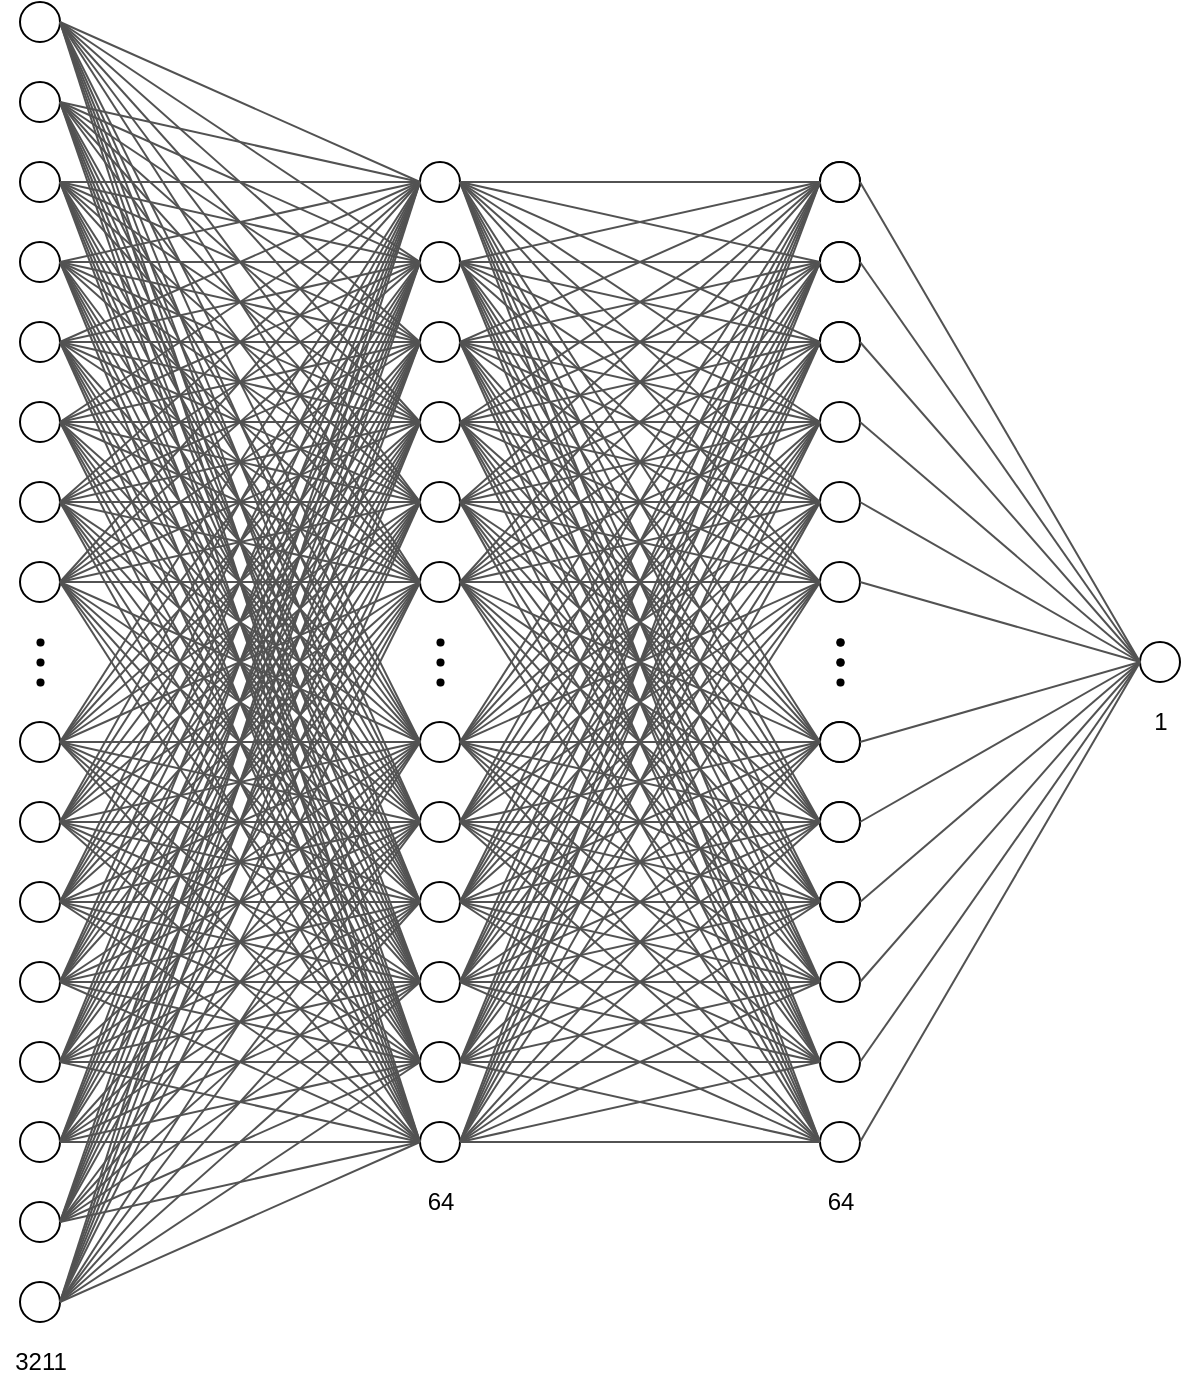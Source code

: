 <mxfile version="19.0.1" type="github">
  <diagram id="sc7eF7NyWI0LZNZIMm0Y" name="Page-1">
    <mxGraphModel dx="1639" dy="882" grid="1" gridSize="10" guides="1" tooltips="1" connect="1" arrows="0" fold="1" page="1" pageScale="1" pageWidth="850" pageHeight="1100" math="0" shadow="0">
      <root>
        <mxCell id="0" />
        <mxCell id="1" parent="0" />
        <mxCell id="GkxkM57QEwcgZs1372AV-10" value="" style="ellipse;whiteSpace=wrap;html=1;aspect=fixed;allowArrows=0;rounded=0;" parent="1" vertex="1">
          <mxGeometry x="90" y="10" width="20" height="20" as="geometry" />
        </mxCell>
        <mxCell id="GkxkM57QEwcgZs1372AV-16" value="" style="ellipse;whiteSpace=wrap;html=1;aspect=fixed;rounded=0;" parent="1" vertex="1">
          <mxGeometry x="90" y="50" width="20" height="20" as="geometry" />
        </mxCell>
        <mxCell id="GkxkM57QEwcgZs1372AV-31" value="" style="ellipse;whiteSpace=wrap;html=1;aspect=fixed;fillColor=#000000;strokeWidth=0;rounded=0;" parent="1" vertex="1">
          <mxGeometry x="98" y="328" width="4" height="4" as="geometry" />
        </mxCell>
        <mxCell id="GkxkM57QEwcgZs1372AV-32" value="" style="ellipse;whiteSpace=wrap;html=1;aspect=fixed;fillColor=#000000;strokeWidth=0;rounded=0;" parent="1" vertex="1">
          <mxGeometry x="98" y="338" width="4" height="4" as="geometry" />
        </mxCell>
        <mxCell id="GkxkM57QEwcgZs1372AV-33" value="" style="ellipse;whiteSpace=wrap;html=1;aspect=fixed;fillColor=#000000;strokeWidth=0;rounded=0;" parent="1" vertex="1">
          <mxGeometry x="98" y="348" width="4" height="4" as="geometry" />
        </mxCell>
        <mxCell id="GkxkM57QEwcgZs1372AV-35" value="" style="ellipse;whiteSpace=wrap;html=1;aspect=fixed;rounded=0;" parent="1" vertex="1">
          <mxGeometry x="290" y="90" width="20" height="20" as="geometry" />
        </mxCell>
        <mxCell id="GkxkM57QEwcgZs1372AV-36" value="" style="ellipse;whiteSpace=wrap;html=1;aspect=fixed;rounded=0;" parent="1" vertex="1">
          <mxGeometry x="290" y="130" width="20" height="20" as="geometry" />
        </mxCell>
        <mxCell id="GkxkM57QEwcgZs1372AV-37" value="" style="ellipse;whiteSpace=wrap;html=1;aspect=fixed;rounded=0;" parent="1" vertex="1">
          <mxGeometry x="290" y="170" width="20" height="20" as="geometry" />
        </mxCell>
        <mxCell id="GkxkM57QEwcgZs1372AV-38" value="" style="ellipse;whiteSpace=wrap;html=1;aspect=fixed;rounded=0;" parent="1" vertex="1">
          <mxGeometry x="290" y="210" width="20" height="20" as="geometry" />
        </mxCell>
        <mxCell id="GkxkM57QEwcgZs1372AV-39" value="" style="ellipse;whiteSpace=wrap;html=1;aspect=fixed;rounded=0;" parent="1" vertex="1">
          <mxGeometry x="290" y="250" width="20" height="20" as="geometry" />
        </mxCell>
        <mxCell id="GkxkM57QEwcgZs1372AV-40" value="" style="ellipse;whiteSpace=wrap;html=1;aspect=fixed;rounded=0;" parent="1" vertex="1">
          <mxGeometry x="290" y="290" width="20" height="20" as="geometry" />
        </mxCell>
        <mxCell id="GkxkM57QEwcgZs1372AV-41" value="" style="ellipse;whiteSpace=wrap;html=1;aspect=fixed;rounded=0;" parent="1" vertex="1">
          <mxGeometry x="290" y="370" width="20" height="20" as="geometry" />
        </mxCell>
        <mxCell id="GkxkM57QEwcgZs1372AV-42" value="" style="ellipse;whiteSpace=wrap;html=1;aspect=fixed;rounded=0;" parent="1" vertex="1">
          <mxGeometry x="290" y="410" width="20" height="20" as="geometry" />
        </mxCell>
        <mxCell id="GkxkM57QEwcgZs1372AV-43" value="" style="ellipse;whiteSpace=wrap;html=1;aspect=fixed;rounded=0;" parent="1" vertex="1">
          <mxGeometry x="290" y="450" width="20" height="20" as="geometry" />
        </mxCell>
        <mxCell id="GkxkM57QEwcgZs1372AV-44" value="" style="ellipse;whiteSpace=wrap;html=1;aspect=fixed;rounded=0;" parent="1" vertex="1">
          <mxGeometry x="290" y="490" width="20" height="20" as="geometry" />
        </mxCell>
        <mxCell id="GkxkM57QEwcgZs1372AV-45" value="" style="ellipse;whiteSpace=wrap;html=1;aspect=fixed;rounded=0;" parent="1" vertex="1">
          <mxGeometry x="290" y="530" width="20" height="20" as="geometry" />
        </mxCell>
        <mxCell id="GkxkM57QEwcgZs1372AV-46" value="" style="ellipse;whiteSpace=wrap;html=1;aspect=fixed;rounded=0;" parent="1" vertex="1">
          <mxGeometry x="290" y="570" width="20" height="20" as="geometry" />
        </mxCell>
        <mxCell id="GkxkM57QEwcgZs1372AV-47" value="" style="ellipse;whiteSpace=wrap;html=1;aspect=fixed;fillColor=#000000;strokeWidth=0;rounded=0;" parent="1" vertex="1">
          <mxGeometry x="298" y="328" width="4" height="4" as="geometry" />
        </mxCell>
        <mxCell id="GkxkM57QEwcgZs1372AV-48" value="" style="ellipse;whiteSpace=wrap;html=1;aspect=fixed;fillColor=#000000;strokeWidth=0;rounded=0;" parent="1" vertex="1">
          <mxGeometry x="298" y="338" width="4" height="4" as="geometry" />
        </mxCell>
        <mxCell id="GkxkM57QEwcgZs1372AV-49" value="" style="ellipse;whiteSpace=wrap;html=1;aspect=fixed;fillColor=#000000;strokeWidth=0;rounded=0;" parent="1" vertex="1">
          <mxGeometry x="298" y="348" width="4" height="4" as="geometry" />
        </mxCell>
        <mxCell id="GkxkM57QEwcgZs1372AV-68" value="" style="endArrow=none;html=1;entryX=1;entryY=0.5;entryDx=0;entryDy=0;exitX=0;exitY=0.5;exitDx=0;exitDy=0;strokeWidth=1;rounded=0;strokeColor=#525252;" parent="1" source="GkxkM57QEwcgZs1372AV-35" target="GkxkM57QEwcgZs1372AV-10" edge="1">
          <mxGeometry width="50" height="50" relative="1" as="geometry">
            <mxPoint x="240" y="400" as="sourcePoint" />
            <mxPoint x="290" y="350" as="targetPoint" />
          </mxGeometry>
        </mxCell>
        <mxCell id="GkxkM57QEwcgZs1372AV-70" value="" style="endArrow=none;html=1;entryX=1;entryY=0.5;entryDx=0;entryDy=0;exitX=0;exitY=0.5;exitDx=0;exitDy=0;strokeWidth=1;rounded=0;strokeColor=#525252;" parent="1" source="GkxkM57QEwcgZs1372AV-36" target="GkxkM57QEwcgZs1372AV-10" edge="1">
          <mxGeometry width="50" height="50" relative="1" as="geometry">
            <mxPoint x="230.0" y="122" as="sourcePoint" />
            <mxPoint x="90" y="42" as="targetPoint" />
          </mxGeometry>
        </mxCell>
        <mxCell id="GkxkM57QEwcgZs1372AV-74" value="" style="endArrow=none;html=1;entryX=1;entryY=0.5;entryDx=0;entryDy=0;exitX=0;exitY=0.5;exitDx=0;exitDy=0;strokeWidth=1;rounded=0;strokeColor=#525252;" parent="1" source="GkxkM57QEwcgZs1372AV-37" target="GkxkM57QEwcgZs1372AV-10" edge="1">
          <mxGeometry width="50" height="50" relative="1" as="geometry">
            <mxPoint x="220" y="152" as="sourcePoint" />
            <mxPoint x="80" y="32" as="targetPoint" />
          </mxGeometry>
        </mxCell>
        <mxCell id="GkxkM57QEwcgZs1372AV-75" value="" style="endArrow=none;html=1;entryX=1;entryY=0.5;entryDx=0;entryDy=0;exitX=0;exitY=0.5;exitDx=0;exitDy=0;strokeWidth=1;rounded=0;strokeColor=#525252;" parent="1" source="GkxkM57QEwcgZs1372AV-38" target="GkxkM57QEwcgZs1372AV-10" edge="1">
          <mxGeometry width="50" height="50" relative="1" as="geometry">
            <mxPoint x="230" y="162" as="sourcePoint" />
            <mxPoint x="90" y="42" as="targetPoint" />
          </mxGeometry>
        </mxCell>
        <mxCell id="GkxkM57QEwcgZs1372AV-76" value="" style="endArrow=none;html=1;entryX=1;entryY=0.5;entryDx=0;entryDy=0;exitX=0;exitY=0.5;exitDx=0;exitDy=0;strokeWidth=1;rounded=0;strokeColor=#525252;" parent="1" source="GkxkM57QEwcgZs1372AV-39" target="GkxkM57QEwcgZs1372AV-10" edge="1">
          <mxGeometry width="50" height="50" relative="1" as="geometry">
            <mxPoint x="240" y="172" as="sourcePoint" />
            <mxPoint x="100" y="52" as="targetPoint" />
          </mxGeometry>
        </mxCell>
        <mxCell id="GkxkM57QEwcgZs1372AV-77" value="" style="endArrow=none;html=1;exitX=0;exitY=0.5;exitDx=0;exitDy=0;strokeWidth=1;rounded=0;strokeColor=#525252;entryX=1;entryY=0.5;entryDx=0;entryDy=0;" parent="1" source="GkxkM57QEwcgZs1372AV-40" target="GkxkM57QEwcgZs1372AV-10" edge="1">
          <mxGeometry width="50" height="50" relative="1" as="geometry">
            <mxPoint x="250" y="182" as="sourcePoint" />
            <mxPoint x="90" y="20" as="targetPoint" />
          </mxGeometry>
        </mxCell>
        <mxCell id="GkxkM57QEwcgZs1372AV-78" value="" style="endArrow=none;html=1;entryX=1;entryY=0.5;entryDx=0;entryDy=0;exitX=0;exitY=0.5;exitDx=0;exitDy=0;strokeWidth=1;rounded=0;strokeColor=#525252;" parent="1" source="GkxkM57QEwcgZs1372AV-41" target="GkxkM57QEwcgZs1372AV-10" edge="1">
          <mxGeometry width="50" height="50" relative="1" as="geometry">
            <mxPoint x="260" y="192" as="sourcePoint" />
            <mxPoint x="120" y="72" as="targetPoint" />
          </mxGeometry>
        </mxCell>
        <mxCell id="GkxkM57QEwcgZs1372AV-79" value="" style="endArrow=none;html=1;entryX=1;entryY=0.5;entryDx=0;entryDy=0;exitX=0;exitY=0.5;exitDx=0;exitDy=0;strokeWidth=1;rounded=0;strokeColor=#525252;" parent="1" source="GkxkM57QEwcgZs1372AV-42" target="GkxkM57QEwcgZs1372AV-10" edge="1">
          <mxGeometry width="50" height="50" relative="1" as="geometry">
            <mxPoint x="270" y="202" as="sourcePoint" />
            <mxPoint x="130" y="82" as="targetPoint" />
          </mxGeometry>
        </mxCell>
        <mxCell id="GkxkM57QEwcgZs1372AV-80" value="" style="endArrow=none;html=1;entryX=1;entryY=0.5;entryDx=0;entryDy=0;exitX=0;exitY=0.5;exitDx=0;exitDy=0;strokeWidth=1;rounded=0;strokeColor=#525252;" parent="1" source="GkxkM57QEwcgZs1372AV-43" target="GkxkM57QEwcgZs1372AV-10" edge="1">
          <mxGeometry width="50" height="50" relative="1" as="geometry">
            <mxPoint x="280" y="212" as="sourcePoint" />
            <mxPoint x="140" y="92" as="targetPoint" />
          </mxGeometry>
        </mxCell>
        <mxCell id="GkxkM57QEwcgZs1372AV-81" value="" style="endArrow=none;html=1;entryX=1;entryY=0.5;entryDx=0;entryDy=0;exitX=0;exitY=0.5;exitDx=0;exitDy=0;strokeWidth=1;rounded=0;strokeColor=#525252;" parent="1" source="GkxkM57QEwcgZs1372AV-44" target="GkxkM57QEwcgZs1372AV-10" edge="1">
          <mxGeometry width="50" height="50" relative="1" as="geometry">
            <mxPoint x="290" y="222" as="sourcePoint" />
            <mxPoint x="150" y="102" as="targetPoint" />
          </mxGeometry>
        </mxCell>
        <mxCell id="GkxkM57QEwcgZs1372AV-82" value="" style="endArrow=none;html=1;entryX=1;entryY=0.5;entryDx=0;entryDy=0;exitX=0;exitY=0.5;exitDx=0;exitDy=0;strokeWidth=1;rounded=0;strokeColor=#525252;" parent="1" source="GkxkM57QEwcgZs1372AV-45" target="GkxkM57QEwcgZs1372AV-10" edge="1">
          <mxGeometry width="50" height="50" relative="1" as="geometry">
            <mxPoint x="300" y="232" as="sourcePoint" />
            <mxPoint x="160" y="112" as="targetPoint" />
          </mxGeometry>
        </mxCell>
        <mxCell id="GkxkM57QEwcgZs1372AV-83" value="" style="endArrow=none;html=1;entryX=1;entryY=0.5;entryDx=0;entryDy=0;exitX=0;exitY=0.5;exitDx=0;exitDy=0;strokeWidth=1;rounded=0;strokeColor=#525252;" parent="1" source="GkxkM57QEwcgZs1372AV-46" target="GkxkM57QEwcgZs1372AV-10" edge="1">
          <mxGeometry width="50" height="50" relative="1" as="geometry">
            <mxPoint x="310" y="242" as="sourcePoint" />
            <mxPoint x="170" y="122" as="targetPoint" />
          </mxGeometry>
        </mxCell>
        <mxCell id="GkxkM57QEwcgZs1372AV-84" value="" style="endArrow=none;html=1;entryX=1;entryY=0.5;entryDx=0;entryDy=0;strokeWidth=1;rounded=0;strokeColor=#525252;exitX=0;exitY=0.5;exitDx=0;exitDy=0;" parent="1" source="GkxkM57QEwcgZs1372AV-36" target="GkxkM57QEwcgZs1372AV-16" edge="1">
          <mxGeometry width="50" height="50" relative="1" as="geometry">
            <mxPoint x="190" y="150" as="sourcePoint" />
            <mxPoint x="70" y="64" as="targetPoint" />
          </mxGeometry>
        </mxCell>
        <mxCell id="GkxkM57QEwcgZs1372AV-85" value="" style="endArrow=none;html=1;entryX=1;entryY=0.5;entryDx=0;entryDy=0;strokeWidth=1;rounded=0;strokeColor=#525252;exitX=0;exitY=0.5;exitDx=0;exitDy=0;" parent="1" source="GkxkM57QEwcgZs1372AV-37" target="GkxkM57QEwcgZs1372AV-16" edge="1">
          <mxGeometry width="50" height="50" relative="1" as="geometry">
            <mxPoint x="210" y="180" as="sourcePoint" />
            <mxPoint x="70" y="64" as="targetPoint" />
          </mxGeometry>
        </mxCell>
        <mxCell id="GkxkM57QEwcgZs1372AV-86" value="" style="endArrow=none;html=1;entryX=1;entryY=0.5;entryDx=0;entryDy=0;exitX=0;exitY=0.5;exitDx=0;exitDy=0;strokeWidth=1;rounded=0;strokeColor=#525252;" parent="1" source="GkxkM57QEwcgZs1372AV-38" target="GkxkM57QEwcgZs1372AV-16" edge="1">
          <mxGeometry width="50" height="50" relative="1" as="geometry">
            <mxPoint x="210" y="224" as="sourcePoint" />
            <mxPoint x="70" y="64" as="targetPoint" />
          </mxGeometry>
        </mxCell>
        <mxCell id="GkxkM57QEwcgZs1372AV-87" value="" style="endArrow=none;html=1;entryX=1;entryY=0.5;entryDx=0;entryDy=0;exitX=0;exitY=0.5;exitDx=0;exitDy=0;strokeWidth=1;rounded=0;strokeColor=#525252;" parent="1" source="GkxkM57QEwcgZs1372AV-39" target="GkxkM57QEwcgZs1372AV-16" edge="1">
          <mxGeometry width="50" height="50" relative="1" as="geometry">
            <mxPoint x="210" y="264" as="sourcePoint" />
            <mxPoint x="70" y="64" as="targetPoint" />
          </mxGeometry>
        </mxCell>
        <mxCell id="GkxkM57QEwcgZs1372AV-88" value="" style="endArrow=none;html=1;entryX=1;entryY=0.5;entryDx=0;entryDy=0;strokeWidth=1;rounded=0;strokeColor=#525252;exitX=0;exitY=0.5;exitDx=0;exitDy=0;" parent="1" source="GkxkM57QEwcgZs1372AV-40" target="GkxkM57QEwcgZs1372AV-16" edge="1">
          <mxGeometry width="50" height="50" relative="1" as="geometry">
            <mxPoint x="210" y="304" as="sourcePoint" />
            <mxPoint x="70" y="64" as="targetPoint" />
          </mxGeometry>
        </mxCell>
        <mxCell id="GkxkM57QEwcgZs1372AV-90" value="" style="endArrow=none;html=1;entryX=1;entryY=0.5;entryDx=0;entryDy=0;exitX=0;exitY=0.5;exitDx=0;exitDy=0;strokeWidth=1;rounded=0;strokeColor=#525252;" parent="1" source="GkxkM57QEwcgZs1372AV-41" target="GkxkM57QEwcgZs1372AV-16" edge="1">
          <mxGeometry width="50" height="50" relative="1" as="geometry">
            <mxPoint x="210" y="444" as="sourcePoint" />
            <mxPoint x="70" y="64" as="targetPoint" />
          </mxGeometry>
        </mxCell>
        <mxCell id="GkxkM57QEwcgZs1372AV-91" value="" style="endArrow=none;html=1;entryX=1;entryY=0.5;entryDx=0;entryDy=0;exitX=0;exitY=0.5;exitDx=0;exitDy=0;strokeWidth=1;rounded=0;strokeColor=#525252;" parent="1" source="GkxkM57QEwcgZs1372AV-42" target="GkxkM57QEwcgZs1372AV-16" edge="1">
          <mxGeometry width="50" height="50" relative="1" as="geometry">
            <mxPoint x="210" y="484" as="sourcePoint" />
            <mxPoint x="70" y="64" as="targetPoint" />
          </mxGeometry>
        </mxCell>
        <mxCell id="GkxkM57QEwcgZs1372AV-92" value="" style="endArrow=none;html=1;entryX=1;entryY=0.5;entryDx=0;entryDy=0;exitX=0;exitY=0.5;exitDx=0;exitDy=0;strokeWidth=1;rounded=0;strokeColor=#525252;" parent="1" source="GkxkM57QEwcgZs1372AV-43" target="GkxkM57QEwcgZs1372AV-16" edge="1">
          <mxGeometry width="50" height="50" relative="1" as="geometry">
            <mxPoint x="210" y="524" as="sourcePoint" />
            <mxPoint x="70" y="64" as="targetPoint" />
          </mxGeometry>
        </mxCell>
        <mxCell id="GkxkM57QEwcgZs1372AV-93" value="" style="endArrow=none;html=1;entryX=1;entryY=0.5;entryDx=0;entryDy=0;exitX=0;exitY=0.5;exitDx=0;exitDy=0;strokeWidth=1;rounded=0;strokeColor=#525252;" parent="1" source="GkxkM57QEwcgZs1372AV-44" target="GkxkM57QEwcgZs1372AV-16" edge="1">
          <mxGeometry width="50" height="50" relative="1" as="geometry">
            <mxPoint x="210" y="564" as="sourcePoint" />
            <mxPoint x="70" y="64" as="targetPoint" />
          </mxGeometry>
        </mxCell>
        <mxCell id="GkxkM57QEwcgZs1372AV-94" value="" style="endArrow=none;html=1;entryX=1;entryY=0.5;entryDx=0;entryDy=0;exitX=0;exitY=0.5;exitDx=0;exitDy=0;strokeWidth=1;rounded=0;strokeColor=#525252;" parent="1" source="GkxkM57QEwcgZs1372AV-45" target="GkxkM57QEwcgZs1372AV-16" edge="1">
          <mxGeometry width="50" height="50" relative="1" as="geometry">
            <mxPoint x="210" y="604" as="sourcePoint" />
            <mxPoint x="70" y="64" as="targetPoint" />
          </mxGeometry>
        </mxCell>
        <mxCell id="GkxkM57QEwcgZs1372AV-96" value="" style="endArrow=none;html=1;entryX=1;entryY=0.5;entryDx=0;entryDy=0;exitX=0;exitY=0.5;exitDx=0;exitDy=0;strokeWidth=1;rounded=0;strokeColor=#525252;" parent="1" source="GkxkM57QEwcgZs1372AV-46" target="GkxkM57QEwcgZs1372AV-16" edge="1">
          <mxGeometry width="50" height="50" relative="1" as="geometry">
            <mxPoint x="340.0" y="532" as="sourcePoint" />
            <mxPoint x="80.0" y="32" as="targetPoint" />
          </mxGeometry>
        </mxCell>
        <mxCell id="GkxkM57QEwcgZs1372AV-123" value="" style="ellipse;whiteSpace=wrap;html=1;aspect=fixed;allowArrows=0;rounded=0;" parent="1" vertex="1">
          <mxGeometry x="90" y="90" width="20" height="20" as="geometry" />
        </mxCell>
        <mxCell id="GkxkM57QEwcgZs1372AV-124" value="" style="endArrow=none;html=1;entryX=1;entryY=0.5;entryDx=0;entryDy=0;exitX=0;exitY=0.5;exitDx=0;exitDy=0;strokeWidth=1;rounded=0;strokeColor=#525252;" parent="1" source="GkxkM57QEwcgZs1372AV-37" target="GkxkM57QEwcgZs1372AV-123" edge="1">
          <mxGeometry width="50" height="50" relative="1" as="geometry">
            <mxPoint x="330" y="102" as="sourcePoint" />
            <mxPoint x="290" y="430" as="targetPoint" />
          </mxGeometry>
        </mxCell>
        <mxCell id="GkxkM57QEwcgZs1372AV-125" value="" style="endArrow=none;html=1;entryX=1;entryY=0.5;entryDx=0;entryDy=0;exitX=0;exitY=0.5;exitDx=0;exitDy=0;strokeWidth=1;rounded=0;strokeColor=#525252;" parent="1" source="GkxkM57QEwcgZs1372AV-38" target="GkxkM57QEwcgZs1372AV-123" edge="1">
          <mxGeometry width="50" height="50" relative="1" as="geometry">
            <mxPoint x="330" y="142" as="sourcePoint" />
            <mxPoint x="90" y="122" as="targetPoint" />
          </mxGeometry>
        </mxCell>
        <mxCell id="GkxkM57QEwcgZs1372AV-126" value="" style="endArrow=none;html=1;entryX=1;entryY=0.5;entryDx=0;entryDy=0;exitX=0;exitY=0.5;exitDx=0;exitDy=0;strokeWidth=1;rounded=0;strokeColor=#525252;" parent="1" source="GkxkM57QEwcgZs1372AV-39" target="GkxkM57QEwcgZs1372AV-123" edge="1">
          <mxGeometry width="50" height="50" relative="1" as="geometry">
            <mxPoint x="330" y="182" as="sourcePoint" />
            <mxPoint x="80" y="112" as="targetPoint" />
          </mxGeometry>
        </mxCell>
        <mxCell id="GkxkM57QEwcgZs1372AV-127" value="" style="endArrow=none;html=1;entryX=1;entryY=0.5;entryDx=0;entryDy=0;exitX=0;exitY=0.5;exitDx=0;exitDy=0;strokeWidth=1;rounded=0;strokeColor=#525252;" parent="1" source="GkxkM57QEwcgZs1372AV-40" target="GkxkM57QEwcgZs1372AV-123" edge="1">
          <mxGeometry width="50" height="50" relative="1" as="geometry">
            <mxPoint x="330" y="222" as="sourcePoint" />
            <mxPoint x="90" y="122" as="targetPoint" />
          </mxGeometry>
        </mxCell>
        <mxCell id="GkxkM57QEwcgZs1372AV-128" value="" style="endArrow=none;html=1;entryX=1;entryY=0.5;entryDx=0;entryDy=0;exitX=0;exitY=0.5;exitDx=0;exitDy=0;strokeWidth=1;rounded=0;strokeColor=#525252;" parent="1" source="GkxkM57QEwcgZs1372AV-41" target="GkxkM57QEwcgZs1372AV-123" edge="1">
          <mxGeometry width="50" height="50" relative="1" as="geometry">
            <mxPoint x="330" y="262" as="sourcePoint" />
            <mxPoint x="100" y="132" as="targetPoint" />
          </mxGeometry>
        </mxCell>
        <mxCell id="GkxkM57QEwcgZs1372AV-129" value="" style="endArrow=none;html=1;exitX=0;exitY=0.5;exitDx=0;exitDy=0;strokeWidth=1;rounded=0;strokeColor=#525252;entryX=1;entryY=0.5;entryDx=0;entryDy=0;" parent="1" source="GkxkM57QEwcgZs1372AV-42" target="GkxkM57QEwcgZs1372AV-123" edge="1">
          <mxGeometry width="50" height="50" relative="1" as="geometry">
            <mxPoint x="330" y="302" as="sourcePoint" />
            <mxPoint x="90" y="100" as="targetPoint" />
          </mxGeometry>
        </mxCell>
        <mxCell id="GkxkM57QEwcgZs1372AV-130" value="" style="endArrow=none;html=1;entryX=1;entryY=0.5;entryDx=0;entryDy=0;exitX=0;exitY=0.5;exitDx=0;exitDy=0;strokeWidth=1;rounded=0;strokeColor=#525252;" parent="1" source="GkxkM57QEwcgZs1372AV-44" target="GkxkM57QEwcgZs1372AV-123" edge="1">
          <mxGeometry width="50" height="50" relative="1" as="geometry">
            <mxPoint x="330" y="402" as="sourcePoint" />
            <mxPoint x="120" y="152" as="targetPoint" />
          </mxGeometry>
        </mxCell>
        <mxCell id="GkxkM57QEwcgZs1372AV-131" value="" style="endArrow=none;html=1;entryX=1;entryY=0.5;entryDx=0;entryDy=0;exitX=0;exitY=0.5;exitDx=0;exitDy=0;strokeWidth=1;rounded=0;strokeColor=#525252;" parent="1" source="GkxkM57QEwcgZs1372AV-45" target="GkxkM57QEwcgZs1372AV-123" edge="1">
          <mxGeometry width="50" height="50" relative="1" as="geometry">
            <mxPoint x="330" y="442" as="sourcePoint" />
            <mxPoint x="130" y="162" as="targetPoint" />
          </mxGeometry>
        </mxCell>
        <mxCell id="GkxkM57QEwcgZs1372AV-132" value="" style="endArrow=none;html=1;entryX=1;entryY=0.5;entryDx=0;entryDy=0;exitX=0;exitY=0.5;exitDx=0;exitDy=0;strokeWidth=1;rounded=0;strokeColor=#525252;" parent="1" source="GkxkM57QEwcgZs1372AV-46" target="GkxkM57QEwcgZs1372AV-123" edge="1">
          <mxGeometry width="50" height="50" relative="1" as="geometry">
            <mxPoint x="330" y="482" as="sourcePoint" />
            <mxPoint x="140" y="172" as="targetPoint" />
          </mxGeometry>
        </mxCell>
        <mxCell id="GkxkM57QEwcgZs1372AV-133" value="" style="endArrow=none;html=1;entryX=1;entryY=0.5;entryDx=0;entryDy=0;exitX=0;exitY=0.5;exitDx=0;exitDy=0;strokeWidth=1;rounded=0;strokeColor=#525252;" parent="1" source="GkxkM57QEwcgZs1372AV-36" target="GkxkM57QEwcgZs1372AV-123" edge="1">
          <mxGeometry width="50" height="50" relative="1" as="geometry">
            <mxPoint x="330" y="522" as="sourcePoint" />
            <mxPoint x="150" y="182" as="targetPoint" />
          </mxGeometry>
        </mxCell>
        <mxCell id="GkxkM57QEwcgZs1372AV-134" value="" style="endArrow=none;html=1;entryX=1;entryY=0.5;entryDx=0;entryDy=0;exitX=0;exitY=0.5;exitDx=0;exitDy=0;strokeWidth=1;rounded=0;strokeColor=#525252;" parent="1" source="GkxkM57QEwcgZs1372AV-35" target="GkxkM57QEwcgZs1372AV-123" edge="1">
          <mxGeometry width="50" height="50" relative="1" as="geometry">
            <mxPoint x="330" y="562" as="sourcePoint" />
            <mxPoint x="160" y="192" as="targetPoint" />
          </mxGeometry>
        </mxCell>
        <mxCell id="GkxkM57QEwcgZs1372AV-135" value="" style="endArrow=none;html=1;entryX=1;entryY=0.5;entryDx=0;entryDy=0;exitX=0;exitY=0.5;exitDx=0;exitDy=0;strokeWidth=1;rounded=0;strokeColor=#525252;" parent="1" source="GkxkM57QEwcgZs1372AV-43" target="GkxkM57QEwcgZs1372AV-123" edge="1">
          <mxGeometry width="50" height="50" relative="1" as="geometry">
            <mxPoint x="330" y="602" as="sourcePoint" />
            <mxPoint x="170" y="202" as="targetPoint" />
          </mxGeometry>
        </mxCell>
        <mxCell id="GkxkM57QEwcgZs1372AV-175" value="" style="ellipse;whiteSpace=wrap;html=1;aspect=fixed;allowArrows=0;rounded=0;" parent="1" vertex="1">
          <mxGeometry x="90" y="130" width="20" height="20" as="geometry" />
        </mxCell>
        <mxCell id="GkxkM57QEwcgZs1372AV-176" value="" style="endArrow=none;html=1;entryX=1;entryY=0.5;entryDx=0;entryDy=0;exitX=0;exitY=0.5;exitDx=0;exitDy=0;strokeWidth=1;rounded=0;strokeColor=#525252;" parent="1" source="GkxkM57QEwcgZs1372AV-37" target="GkxkM57QEwcgZs1372AV-175" edge="1">
          <mxGeometry width="50" height="50" relative="1" as="geometry">
            <mxPoint x="330" y="262" as="sourcePoint" />
            <mxPoint x="290" y="470" as="targetPoint" />
          </mxGeometry>
        </mxCell>
        <mxCell id="GkxkM57QEwcgZs1372AV-177" value="" style="endArrow=none;html=1;entryX=1;entryY=0.5;entryDx=0;entryDy=0;exitX=0;exitY=0.5;exitDx=0;exitDy=0;strokeWidth=1;rounded=0;strokeColor=#525252;" parent="1" source="GkxkM57QEwcgZs1372AV-38" target="GkxkM57QEwcgZs1372AV-175" edge="1">
          <mxGeometry width="50" height="50" relative="1" as="geometry">
            <mxPoint x="330" y="302" as="sourcePoint" />
            <mxPoint x="90" y="162" as="targetPoint" />
          </mxGeometry>
        </mxCell>
        <mxCell id="GkxkM57QEwcgZs1372AV-178" value="" style="endArrow=none;html=1;entryX=1;entryY=0.5;entryDx=0;entryDy=0;exitX=0;exitY=0.5;exitDx=0;exitDy=0;strokeWidth=1;rounded=0;strokeColor=#525252;" parent="1" source="GkxkM57QEwcgZs1372AV-39" target="GkxkM57QEwcgZs1372AV-175" edge="1">
          <mxGeometry width="50" height="50" relative="1" as="geometry">
            <mxPoint x="330" y="342" as="sourcePoint" />
            <mxPoint x="80" y="152" as="targetPoint" />
          </mxGeometry>
        </mxCell>
        <mxCell id="GkxkM57QEwcgZs1372AV-179" value="" style="endArrow=none;html=1;entryX=1;entryY=0.5;entryDx=0;entryDy=0;exitX=0;exitY=0.5;exitDx=0;exitDy=0;strokeWidth=1;rounded=0;strokeColor=#525252;" parent="1" source="GkxkM57QEwcgZs1372AV-40" target="GkxkM57QEwcgZs1372AV-175" edge="1">
          <mxGeometry width="50" height="50" relative="1" as="geometry">
            <mxPoint x="330" y="382" as="sourcePoint" />
            <mxPoint x="90" y="162" as="targetPoint" />
          </mxGeometry>
        </mxCell>
        <mxCell id="GkxkM57QEwcgZs1372AV-180" value="" style="endArrow=none;html=1;entryX=1;entryY=0.5;entryDx=0;entryDy=0;exitX=0;exitY=0.5;exitDx=0;exitDy=0;strokeWidth=1;rounded=0;strokeColor=#525252;" parent="1" source="GkxkM57QEwcgZs1372AV-41" target="GkxkM57QEwcgZs1372AV-175" edge="1">
          <mxGeometry width="50" height="50" relative="1" as="geometry">
            <mxPoint x="330" y="462" as="sourcePoint" />
            <mxPoint x="100" y="172" as="targetPoint" />
          </mxGeometry>
        </mxCell>
        <mxCell id="GkxkM57QEwcgZs1372AV-181" value="" style="endArrow=none;html=1;exitX=0;exitY=0.5;exitDx=0;exitDy=0;strokeWidth=1;rounded=0;strokeColor=#525252;entryX=1;entryY=0.5;entryDx=0;entryDy=0;" parent="1" source="GkxkM57QEwcgZs1372AV-42" target="GkxkM57QEwcgZs1372AV-175" edge="1">
          <mxGeometry width="50" height="50" relative="1" as="geometry">
            <mxPoint x="330" y="502" as="sourcePoint" />
            <mxPoint x="90" y="140" as="targetPoint" />
          </mxGeometry>
        </mxCell>
        <mxCell id="GkxkM57QEwcgZs1372AV-182" value="" style="endArrow=none;html=1;entryX=1;entryY=0.5;entryDx=0;entryDy=0;exitX=0;exitY=0.5;exitDx=0;exitDy=0;strokeWidth=1;rounded=0;strokeColor=#525252;" parent="1" source="GkxkM57QEwcgZs1372AV-44" target="GkxkM57QEwcgZs1372AV-175" edge="1">
          <mxGeometry width="50" height="50" relative="1" as="geometry">
            <mxPoint x="330" y="582" as="sourcePoint" />
            <mxPoint x="120" y="192" as="targetPoint" />
          </mxGeometry>
        </mxCell>
        <mxCell id="GkxkM57QEwcgZs1372AV-183" value="" style="endArrow=none;html=1;entryX=1;entryY=0.5;entryDx=0;entryDy=0;exitX=0;exitY=0.5;exitDx=0;exitDy=0;strokeWidth=1;rounded=0;strokeColor=#525252;" parent="1" source="GkxkM57QEwcgZs1372AV-45" target="GkxkM57QEwcgZs1372AV-175" edge="1">
          <mxGeometry width="50" height="50" relative="1" as="geometry">
            <mxPoint x="330" y="622" as="sourcePoint" />
            <mxPoint x="130" y="202" as="targetPoint" />
          </mxGeometry>
        </mxCell>
        <mxCell id="GkxkM57QEwcgZs1372AV-184" value="" style="endArrow=none;html=1;entryX=1;entryY=0.5;entryDx=0;entryDy=0;exitX=0;exitY=0.5;exitDx=0;exitDy=0;strokeWidth=1;rounded=0;strokeColor=#525252;" parent="1" source="GkxkM57QEwcgZs1372AV-46" target="GkxkM57QEwcgZs1372AV-175" edge="1">
          <mxGeometry width="50" height="50" relative="1" as="geometry">
            <mxPoint x="330" y="662" as="sourcePoint" />
            <mxPoint x="140" y="212" as="targetPoint" />
          </mxGeometry>
        </mxCell>
        <mxCell id="GkxkM57QEwcgZs1372AV-185" value="" style="endArrow=none;html=1;entryX=1;entryY=0.5;entryDx=0;entryDy=0;exitX=0;exitY=0.5;exitDx=0;exitDy=0;strokeWidth=1;rounded=0;strokeColor=#525252;" parent="1" source="GkxkM57QEwcgZs1372AV-36" target="GkxkM57QEwcgZs1372AV-175" edge="1">
          <mxGeometry width="50" height="50" relative="1" as="geometry">
            <mxPoint x="330" y="222" as="sourcePoint" />
            <mxPoint x="150" y="222" as="targetPoint" />
          </mxGeometry>
        </mxCell>
        <mxCell id="GkxkM57QEwcgZs1372AV-186" value="" style="endArrow=none;html=1;entryX=1;entryY=0.5;entryDx=0;entryDy=0;exitX=0;exitY=0.5;exitDx=0;exitDy=0;strokeWidth=1;rounded=0;strokeColor=#525252;" parent="1" source="GkxkM57QEwcgZs1372AV-35" target="GkxkM57QEwcgZs1372AV-175" edge="1">
          <mxGeometry width="50" height="50" relative="1" as="geometry">
            <mxPoint x="330" y="182" as="sourcePoint" />
            <mxPoint x="160" y="232" as="targetPoint" />
          </mxGeometry>
        </mxCell>
        <mxCell id="GkxkM57QEwcgZs1372AV-187" value="" style="endArrow=none;html=1;entryX=1;entryY=0.5;entryDx=0;entryDy=0;exitX=0;exitY=0.5;exitDx=0;exitDy=0;strokeWidth=1;rounded=0;strokeColor=#525252;" parent="1" source="GkxkM57QEwcgZs1372AV-43" target="GkxkM57QEwcgZs1372AV-175" edge="1">
          <mxGeometry width="50" height="50" relative="1" as="geometry">
            <mxPoint x="330" y="542" as="sourcePoint" />
            <mxPoint x="170" y="242" as="targetPoint" />
          </mxGeometry>
        </mxCell>
        <mxCell id="GkxkM57QEwcgZs1372AV-214" value="" style="ellipse;whiteSpace=wrap;html=1;aspect=fixed;allowArrows=0;rounded=0;" parent="1" vertex="1">
          <mxGeometry x="90" y="170" width="20" height="20" as="geometry" />
        </mxCell>
        <mxCell id="GkxkM57QEwcgZs1372AV-215" value="" style="endArrow=none;html=1;entryX=1;entryY=0.5;entryDx=0;entryDy=0;exitX=0;exitY=0.5;exitDx=0;exitDy=0;strokeWidth=1;rounded=0;strokeColor=#525252;" parent="1" source="GkxkM57QEwcgZs1372AV-38" target="GkxkM57QEwcgZs1372AV-214" edge="1">
          <mxGeometry width="50" height="50" relative="1" as="geometry">
            <mxPoint x="330" y="300" as="sourcePoint" />
            <mxPoint x="290" y="508" as="targetPoint" />
          </mxGeometry>
        </mxCell>
        <mxCell id="GkxkM57QEwcgZs1372AV-216" value="" style="endArrow=none;html=1;entryX=1;entryY=0.5;entryDx=0;entryDy=0;exitX=0;exitY=0.5;exitDx=0;exitDy=0;strokeWidth=1;rounded=0;strokeColor=#525252;" parent="1" source="GkxkM57QEwcgZs1372AV-39" target="GkxkM57QEwcgZs1372AV-214" edge="1">
          <mxGeometry width="50" height="50" relative="1" as="geometry">
            <mxPoint x="330" y="340" as="sourcePoint" />
            <mxPoint x="90" y="200" as="targetPoint" />
          </mxGeometry>
        </mxCell>
        <mxCell id="GkxkM57QEwcgZs1372AV-217" value="" style="endArrow=none;html=1;entryX=1;entryY=0.5;entryDx=0;entryDy=0;exitX=0;exitY=0.5;exitDx=0;exitDy=0;strokeWidth=1;rounded=0;strokeColor=#525252;" parent="1" source="GkxkM57QEwcgZs1372AV-40" target="GkxkM57QEwcgZs1372AV-214" edge="1">
          <mxGeometry width="50" height="50" relative="1" as="geometry">
            <mxPoint x="330" y="380" as="sourcePoint" />
            <mxPoint x="80" y="190" as="targetPoint" />
          </mxGeometry>
        </mxCell>
        <mxCell id="GkxkM57QEwcgZs1372AV-218" value="" style="endArrow=none;html=1;entryX=1;entryY=0.5;entryDx=0;entryDy=0;exitX=0;exitY=0.5;exitDx=0;exitDy=0;strokeWidth=1;rounded=0;strokeColor=#525252;" parent="1" source="GkxkM57QEwcgZs1372AV-41" target="GkxkM57QEwcgZs1372AV-214" edge="1">
          <mxGeometry width="50" height="50" relative="1" as="geometry">
            <mxPoint x="330" y="420" as="sourcePoint" />
            <mxPoint x="90" y="200" as="targetPoint" />
          </mxGeometry>
        </mxCell>
        <mxCell id="GkxkM57QEwcgZs1372AV-219" value="" style="endArrow=none;html=1;entryX=1;entryY=0.5;entryDx=0;entryDy=0;exitX=0;exitY=0.5;exitDx=0;exitDy=0;strokeWidth=1;rounded=0;strokeColor=#525252;" parent="1" source="GkxkM57QEwcgZs1372AV-42" target="GkxkM57QEwcgZs1372AV-214" edge="1">
          <mxGeometry width="50" height="50" relative="1" as="geometry">
            <mxPoint x="330" y="500" as="sourcePoint" />
            <mxPoint x="100" y="210" as="targetPoint" />
          </mxGeometry>
        </mxCell>
        <mxCell id="GkxkM57QEwcgZs1372AV-220" value="" style="endArrow=none;html=1;exitX=0;exitY=0.5;exitDx=0;exitDy=0;strokeWidth=1;rounded=0;strokeColor=#525252;entryX=1;entryY=0.5;entryDx=0;entryDy=0;" parent="1" source="GkxkM57QEwcgZs1372AV-43" target="GkxkM57QEwcgZs1372AV-214" edge="1">
          <mxGeometry width="50" height="50" relative="1" as="geometry">
            <mxPoint x="330" y="540" as="sourcePoint" />
            <mxPoint x="90" y="178" as="targetPoint" />
          </mxGeometry>
        </mxCell>
        <mxCell id="GkxkM57QEwcgZs1372AV-221" value="" style="endArrow=none;html=1;entryX=1;entryY=0.5;entryDx=0;entryDy=0;exitX=0;exitY=0.5;exitDx=0;exitDy=0;strokeWidth=1;rounded=0;strokeColor=#525252;" parent="1" source="GkxkM57QEwcgZs1372AV-45" target="GkxkM57QEwcgZs1372AV-214" edge="1">
          <mxGeometry width="50" height="50" relative="1" as="geometry">
            <mxPoint x="330" y="620" as="sourcePoint" />
            <mxPoint x="120" y="230" as="targetPoint" />
          </mxGeometry>
        </mxCell>
        <mxCell id="GkxkM57QEwcgZs1372AV-222" value="" style="endArrow=none;html=1;entryX=1;entryY=0.5;entryDx=0;entryDy=0;exitX=0;exitY=0.5;exitDx=0;exitDy=0;strokeWidth=1;rounded=0;strokeColor=#525252;" parent="1" source="GkxkM57QEwcgZs1372AV-46" target="GkxkM57QEwcgZs1372AV-214" edge="1">
          <mxGeometry width="50" height="50" relative="1" as="geometry">
            <mxPoint x="330" y="660" as="sourcePoint" />
            <mxPoint x="130" y="240" as="targetPoint" />
          </mxGeometry>
        </mxCell>
        <mxCell id="GkxkM57QEwcgZs1372AV-223" value="" style="endArrow=none;html=1;entryX=1;entryY=0.5;entryDx=0;entryDy=0;exitX=0;exitY=0.5;exitDx=0;exitDy=0;strokeWidth=1;rounded=0;strokeColor=#525252;" parent="1" source="GkxkM57QEwcgZs1372AV-35" target="GkxkM57QEwcgZs1372AV-214" edge="1">
          <mxGeometry width="50" height="50" relative="1" as="geometry">
            <mxPoint x="330" y="700" as="sourcePoint" />
            <mxPoint x="140" y="250" as="targetPoint" />
          </mxGeometry>
        </mxCell>
        <mxCell id="GkxkM57QEwcgZs1372AV-224" value="" style="endArrow=none;html=1;entryX=1;entryY=0.5;entryDx=0;entryDy=0;exitX=0;exitY=0.5;exitDx=0;exitDy=0;strokeWidth=1;rounded=0;strokeColor=#525252;" parent="1" source="GkxkM57QEwcgZs1372AV-37" target="GkxkM57QEwcgZs1372AV-214" edge="1">
          <mxGeometry width="50" height="50" relative="1" as="geometry">
            <mxPoint x="330" y="260" as="sourcePoint" />
            <mxPoint x="150" y="260" as="targetPoint" />
          </mxGeometry>
        </mxCell>
        <mxCell id="GkxkM57QEwcgZs1372AV-225" value="" style="endArrow=none;html=1;entryX=1;entryY=0.5;entryDx=0;entryDy=0;strokeWidth=1;rounded=0;strokeColor=#525252;exitX=0;exitY=0.5;exitDx=0;exitDy=0;" parent="1" source="GkxkM57QEwcgZs1372AV-36" target="GkxkM57QEwcgZs1372AV-214" edge="1">
          <mxGeometry width="50" height="50" relative="1" as="geometry">
            <mxPoint x="320" y="220" as="sourcePoint" />
            <mxPoint x="160" y="270" as="targetPoint" />
          </mxGeometry>
        </mxCell>
        <mxCell id="GkxkM57QEwcgZs1372AV-226" value="" style="endArrow=none;html=1;entryX=1;entryY=0.5;entryDx=0;entryDy=0;exitX=0;exitY=0.5;exitDx=0;exitDy=0;strokeWidth=1;rounded=0;strokeColor=#525252;" parent="1" source="GkxkM57QEwcgZs1372AV-44" target="GkxkM57QEwcgZs1372AV-214" edge="1">
          <mxGeometry width="50" height="50" relative="1" as="geometry">
            <mxPoint x="330" y="580" as="sourcePoint" />
            <mxPoint x="170" y="280" as="targetPoint" />
          </mxGeometry>
        </mxCell>
        <mxCell id="GkxkM57QEwcgZs1372AV-227" value="" style="endArrow=none;html=1;entryX=1;entryY=0.5;entryDx=0;entryDy=0;exitX=0;exitY=0.5;exitDx=0;exitDy=0;strokeWidth=1;rounded=0;strokeColor=#525252;" parent="1" source="GkxkM57QEwcgZs1372AV-35" target="GkxkM57QEwcgZs1372AV-16" edge="1">
          <mxGeometry width="50" height="50" relative="1" as="geometry">
            <mxPoint x="760" y="177.0" as="sourcePoint" />
            <mxPoint x="500" y="137.0" as="targetPoint" />
          </mxGeometry>
        </mxCell>
        <mxCell id="GkxkM57QEwcgZs1372AV-241" value="" style="ellipse;whiteSpace=wrap;html=1;aspect=fixed;allowArrows=0;rounded=0;" parent="1" vertex="1">
          <mxGeometry x="90" y="210" width="20" height="20" as="geometry" />
        </mxCell>
        <mxCell id="GkxkM57QEwcgZs1372AV-242" value="" style="endArrow=none;html=1;entryX=1;entryY=0.5;entryDx=0;entryDy=0;exitX=0;exitY=0.5;exitDx=0;exitDy=0;strokeWidth=1;rounded=0;strokeColor=#525252;" parent="1" source="GkxkM57QEwcgZs1372AV-37" target="GkxkM57QEwcgZs1372AV-241" edge="1">
          <mxGeometry width="50" height="50" relative="1" as="geometry">
            <mxPoint x="330" y="340.0" as="sourcePoint" />
            <mxPoint x="290" y="548" as="targetPoint" />
          </mxGeometry>
        </mxCell>
        <mxCell id="GkxkM57QEwcgZs1372AV-243" value="" style="endArrow=none;html=1;entryX=1;entryY=0.5;entryDx=0;entryDy=0;exitX=0;exitY=0.5;exitDx=0;exitDy=0;strokeWidth=1;rounded=0;strokeColor=#525252;" parent="1" source="GkxkM57QEwcgZs1372AV-38" target="GkxkM57QEwcgZs1372AV-241" edge="1">
          <mxGeometry width="50" height="50" relative="1" as="geometry">
            <mxPoint x="330" y="380.0" as="sourcePoint" />
            <mxPoint x="90" y="240" as="targetPoint" />
          </mxGeometry>
        </mxCell>
        <mxCell id="GkxkM57QEwcgZs1372AV-244" value="" style="endArrow=none;html=1;entryX=1;entryY=0.5;entryDx=0;entryDy=0;exitX=0;exitY=0.5;exitDx=0;exitDy=0;strokeWidth=1;rounded=0;strokeColor=#525252;" parent="1" source="GkxkM57QEwcgZs1372AV-39" target="GkxkM57QEwcgZs1372AV-241" edge="1">
          <mxGeometry width="50" height="50" relative="1" as="geometry">
            <mxPoint x="330" y="420" as="sourcePoint" />
            <mxPoint x="80" y="230" as="targetPoint" />
          </mxGeometry>
        </mxCell>
        <mxCell id="GkxkM57QEwcgZs1372AV-245" value="" style="endArrow=none;html=1;entryX=1;entryY=0.5;entryDx=0;entryDy=0;exitX=0;exitY=0.5;exitDx=0;exitDy=0;strokeWidth=1;rounded=0;strokeColor=#525252;" parent="1" source="GkxkM57QEwcgZs1372AV-40" target="GkxkM57QEwcgZs1372AV-241" edge="1">
          <mxGeometry width="50" height="50" relative="1" as="geometry">
            <mxPoint x="330" y="460" as="sourcePoint" />
            <mxPoint x="90" y="240" as="targetPoint" />
          </mxGeometry>
        </mxCell>
        <mxCell id="GkxkM57QEwcgZs1372AV-246" value="" style="endArrow=none;html=1;entryX=1;entryY=0.5;entryDx=0;entryDy=0;exitX=0;exitY=0.5;exitDx=0;exitDy=0;strokeWidth=1;rounded=0;strokeColor=#525252;" parent="1" source="GkxkM57QEwcgZs1372AV-41" target="GkxkM57QEwcgZs1372AV-241" edge="1">
          <mxGeometry width="50" height="50" relative="1" as="geometry">
            <mxPoint x="330" y="540" as="sourcePoint" />
            <mxPoint x="100" y="250" as="targetPoint" />
          </mxGeometry>
        </mxCell>
        <mxCell id="GkxkM57QEwcgZs1372AV-247" value="" style="endArrow=none;html=1;exitX=0;exitY=0.5;exitDx=0;exitDy=0;strokeWidth=1;rounded=0;strokeColor=#525252;entryX=1;entryY=0.5;entryDx=0;entryDy=0;" parent="1" source="GkxkM57QEwcgZs1372AV-42" target="GkxkM57QEwcgZs1372AV-241" edge="1">
          <mxGeometry width="50" height="50" relative="1" as="geometry">
            <mxPoint x="330" y="580" as="sourcePoint" />
            <mxPoint x="90" y="218" as="targetPoint" />
          </mxGeometry>
        </mxCell>
        <mxCell id="GkxkM57QEwcgZs1372AV-248" value="" style="endArrow=none;html=1;entryX=1;entryY=0.5;entryDx=0;entryDy=0;exitX=0;exitY=0.5;exitDx=0;exitDy=0;strokeWidth=1;rounded=0;strokeColor=#525252;" parent="1" source="GkxkM57QEwcgZs1372AV-44" target="GkxkM57QEwcgZs1372AV-241" edge="1">
          <mxGeometry width="50" height="50" relative="1" as="geometry">
            <mxPoint x="330" y="660" as="sourcePoint" />
            <mxPoint x="120" y="270" as="targetPoint" />
          </mxGeometry>
        </mxCell>
        <mxCell id="GkxkM57QEwcgZs1372AV-249" value="" style="endArrow=none;html=1;entryX=1;entryY=0.5;entryDx=0;entryDy=0;exitX=0;exitY=0.5;exitDx=0;exitDy=0;strokeWidth=1;rounded=0;strokeColor=#525252;" parent="1" source="GkxkM57QEwcgZs1372AV-45" target="GkxkM57QEwcgZs1372AV-241" edge="1">
          <mxGeometry width="50" height="50" relative="1" as="geometry">
            <mxPoint x="330" y="700" as="sourcePoint" />
            <mxPoint x="130" y="280" as="targetPoint" />
          </mxGeometry>
        </mxCell>
        <mxCell id="GkxkM57QEwcgZs1372AV-250" value="" style="endArrow=none;html=1;entryX=1;entryY=0.5;entryDx=0;entryDy=0;exitX=0;exitY=0.5;exitDx=0;exitDy=0;strokeWidth=1;rounded=0;strokeColor=#525252;" parent="1" source="GkxkM57QEwcgZs1372AV-46" target="GkxkM57QEwcgZs1372AV-241" edge="1">
          <mxGeometry width="50" height="50" relative="1" as="geometry">
            <mxPoint x="330" y="740" as="sourcePoint" />
            <mxPoint x="140" y="290" as="targetPoint" />
          </mxGeometry>
        </mxCell>
        <mxCell id="GkxkM57QEwcgZs1372AV-251" value="" style="endArrow=none;html=1;entryX=1;entryY=0.5;entryDx=0;entryDy=0;exitX=0;exitY=0.5;exitDx=0;exitDy=0;strokeWidth=1;rounded=0;strokeColor=#525252;" parent="1" source="GkxkM57QEwcgZs1372AV-36" target="GkxkM57QEwcgZs1372AV-241" edge="1">
          <mxGeometry width="50" height="50" relative="1" as="geometry">
            <mxPoint x="330" y="300.0" as="sourcePoint" />
            <mxPoint x="150" y="300" as="targetPoint" />
          </mxGeometry>
        </mxCell>
        <mxCell id="GkxkM57QEwcgZs1372AV-252" value="" style="endArrow=none;html=1;entryX=1;entryY=0.5;entryDx=0;entryDy=0;exitX=0;exitY=0.5;exitDx=0;exitDy=0;strokeWidth=1;rounded=0;strokeColor=#525252;" parent="1" source="GkxkM57QEwcgZs1372AV-35" target="GkxkM57QEwcgZs1372AV-241" edge="1">
          <mxGeometry width="50" height="50" relative="1" as="geometry">
            <mxPoint x="330" y="260.0" as="sourcePoint" />
            <mxPoint x="160" y="310" as="targetPoint" />
          </mxGeometry>
        </mxCell>
        <mxCell id="GkxkM57QEwcgZs1372AV-253" value="" style="endArrow=none;html=1;entryX=1;entryY=0.5;entryDx=0;entryDy=0;exitX=0;exitY=0.5;exitDx=0;exitDy=0;strokeWidth=1;rounded=0;strokeColor=#525252;" parent="1" source="GkxkM57QEwcgZs1372AV-43" target="GkxkM57QEwcgZs1372AV-241" edge="1">
          <mxGeometry width="50" height="50" relative="1" as="geometry">
            <mxPoint x="330" y="620" as="sourcePoint" />
            <mxPoint x="170" y="320" as="targetPoint" />
          </mxGeometry>
        </mxCell>
        <mxCell id="GkxkM57QEwcgZs1372AV-267" value="" style="ellipse;whiteSpace=wrap;html=1;aspect=fixed;allowArrows=0;rounded=0;" parent="1" vertex="1">
          <mxGeometry x="90" y="250" width="20" height="20" as="geometry" />
        </mxCell>
        <mxCell id="GkxkM57QEwcgZs1372AV-268" value="" style="endArrow=none;html=1;entryX=1;entryY=0.5;entryDx=0;entryDy=0;exitX=0;exitY=0.5;exitDx=0;exitDy=0;strokeWidth=1;rounded=0;strokeColor=#525252;" parent="1" source="GkxkM57QEwcgZs1372AV-37" target="GkxkM57QEwcgZs1372AV-267" edge="1">
          <mxGeometry width="50" height="50" relative="1" as="geometry">
            <mxPoint x="330" y="382" as="sourcePoint" />
            <mxPoint x="290" y="590" as="targetPoint" />
          </mxGeometry>
        </mxCell>
        <mxCell id="GkxkM57QEwcgZs1372AV-269" value="" style="endArrow=none;html=1;entryX=1;entryY=0.5;entryDx=0;entryDy=0;exitX=0;exitY=0.5;exitDx=0;exitDy=0;strokeWidth=1;rounded=0;strokeColor=#525252;" parent="1" source="GkxkM57QEwcgZs1372AV-38" target="GkxkM57QEwcgZs1372AV-267" edge="1">
          <mxGeometry width="50" height="50" relative="1" as="geometry">
            <mxPoint x="330" y="422" as="sourcePoint" />
            <mxPoint x="90" y="282" as="targetPoint" />
          </mxGeometry>
        </mxCell>
        <mxCell id="GkxkM57QEwcgZs1372AV-270" value="" style="endArrow=none;html=1;entryX=1;entryY=0.5;entryDx=0;entryDy=0;exitX=0;exitY=0.5;exitDx=0;exitDy=0;strokeWidth=1;rounded=0;strokeColor=#525252;" parent="1" source="GkxkM57QEwcgZs1372AV-39" target="GkxkM57QEwcgZs1372AV-267" edge="1">
          <mxGeometry width="50" height="50" relative="1" as="geometry">
            <mxPoint x="330" y="462" as="sourcePoint" />
            <mxPoint x="80" y="272" as="targetPoint" />
          </mxGeometry>
        </mxCell>
        <mxCell id="GkxkM57QEwcgZs1372AV-271" value="" style="endArrow=none;html=1;entryX=1;entryY=0.5;entryDx=0;entryDy=0;exitX=0;exitY=0.5;exitDx=0;exitDy=0;strokeWidth=1;rounded=0;strokeColor=#525252;" parent="1" source="GkxkM57QEwcgZs1372AV-40" target="GkxkM57QEwcgZs1372AV-267" edge="1">
          <mxGeometry width="50" height="50" relative="1" as="geometry">
            <mxPoint x="330" y="502" as="sourcePoint" />
            <mxPoint x="90" y="282" as="targetPoint" />
          </mxGeometry>
        </mxCell>
        <mxCell id="GkxkM57QEwcgZs1372AV-272" value="" style="endArrow=none;html=1;entryX=1;entryY=0.5;entryDx=0;entryDy=0;exitX=0;exitY=0.5;exitDx=0;exitDy=0;strokeWidth=1;rounded=0;strokeColor=#525252;" parent="1" source="GkxkM57QEwcgZs1372AV-41" target="GkxkM57QEwcgZs1372AV-267" edge="1">
          <mxGeometry width="50" height="50" relative="1" as="geometry">
            <mxPoint x="330" y="582" as="sourcePoint" />
            <mxPoint x="100" y="292" as="targetPoint" />
          </mxGeometry>
        </mxCell>
        <mxCell id="GkxkM57QEwcgZs1372AV-273" value="" style="endArrow=none;html=1;exitX=0;exitY=0.5;exitDx=0;exitDy=0;strokeWidth=1;rounded=0;strokeColor=#525252;entryX=1;entryY=0.5;entryDx=0;entryDy=0;" parent="1" source="GkxkM57QEwcgZs1372AV-42" target="GkxkM57QEwcgZs1372AV-267" edge="1">
          <mxGeometry width="50" height="50" relative="1" as="geometry">
            <mxPoint x="330" y="622" as="sourcePoint" />
            <mxPoint x="90" y="260" as="targetPoint" />
          </mxGeometry>
        </mxCell>
        <mxCell id="GkxkM57QEwcgZs1372AV-274" value="" style="endArrow=none;html=1;entryX=1;entryY=0.5;entryDx=0;entryDy=0;exitX=0;exitY=0.5;exitDx=0;exitDy=0;strokeWidth=1;rounded=0;strokeColor=#525252;" parent="1" source="GkxkM57QEwcgZs1372AV-44" target="GkxkM57QEwcgZs1372AV-267" edge="1">
          <mxGeometry width="50" height="50" relative="1" as="geometry">
            <mxPoint x="330" y="702" as="sourcePoint" />
            <mxPoint x="120" y="312" as="targetPoint" />
          </mxGeometry>
        </mxCell>
        <mxCell id="GkxkM57QEwcgZs1372AV-275" value="" style="endArrow=none;html=1;entryX=1;entryY=0.5;entryDx=0;entryDy=0;exitX=0;exitY=0.5;exitDx=0;exitDy=0;strokeWidth=1;rounded=0;strokeColor=#525252;" parent="1" source="GkxkM57QEwcgZs1372AV-45" target="GkxkM57QEwcgZs1372AV-267" edge="1">
          <mxGeometry width="50" height="50" relative="1" as="geometry">
            <mxPoint x="330" y="742" as="sourcePoint" />
            <mxPoint x="130" y="322" as="targetPoint" />
          </mxGeometry>
        </mxCell>
        <mxCell id="GkxkM57QEwcgZs1372AV-276" value="" style="endArrow=none;html=1;entryX=1;entryY=0.5;entryDx=0;entryDy=0;exitX=0;exitY=0.5;exitDx=0;exitDy=0;strokeWidth=1;rounded=0;strokeColor=#525252;" parent="1" source="GkxkM57QEwcgZs1372AV-46" target="GkxkM57QEwcgZs1372AV-267" edge="1">
          <mxGeometry width="50" height="50" relative="1" as="geometry">
            <mxPoint x="330" y="782" as="sourcePoint" />
            <mxPoint x="140" y="332" as="targetPoint" />
          </mxGeometry>
        </mxCell>
        <mxCell id="GkxkM57QEwcgZs1372AV-277" value="" style="endArrow=none;html=1;entryX=1;entryY=0.5;entryDx=0;entryDy=0;exitX=0;exitY=0.5;exitDx=0;exitDy=0;strokeWidth=1;rounded=0;strokeColor=#525252;" parent="1" source="GkxkM57QEwcgZs1372AV-36" target="GkxkM57QEwcgZs1372AV-267" edge="1">
          <mxGeometry width="50" height="50" relative="1" as="geometry">
            <mxPoint x="330" y="342" as="sourcePoint" />
            <mxPoint x="150" y="342" as="targetPoint" />
          </mxGeometry>
        </mxCell>
        <mxCell id="GkxkM57QEwcgZs1372AV-278" value="" style="endArrow=none;html=1;entryX=1;entryY=0.5;entryDx=0;entryDy=0;exitX=0;exitY=0.5;exitDx=0;exitDy=0;strokeWidth=1;rounded=0;strokeColor=#525252;" parent="1" source="GkxkM57QEwcgZs1372AV-35" target="GkxkM57QEwcgZs1372AV-267" edge="1">
          <mxGeometry width="50" height="50" relative="1" as="geometry">
            <mxPoint x="330" y="302" as="sourcePoint" />
            <mxPoint x="160" y="352" as="targetPoint" />
          </mxGeometry>
        </mxCell>
        <mxCell id="GkxkM57QEwcgZs1372AV-279" value="" style="endArrow=none;html=1;entryX=1;entryY=0.5;entryDx=0;entryDy=0;exitX=0;exitY=0.5;exitDx=0;exitDy=0;strokeWidth=1;rounded=0;strokeColor=#525252;" parent="1" source="GkxkM57QEwcgZs1372AV-43" target="GkxkM57QEwcgZs1372AV-267" edge="1">
          <mxGeometry width="50" height="50" relative="1" as="geometry">
            <mxPoint x="330" y="662" as="sourcePoint" />
            <mxPoint x="170" y="362" as="targetPoint" />
          </mxGeometry>
        </mxCell>
        <mxCell id="GkxkM57QEwcgZs1372AV-280" value="" style="ellipse;whiteSpace=wrap;html=1;aspect=fixed;allowArrows=0;rounded=0;" parent="1" vertex="1">
          <mxGeometry x="90" y="290" width="20" height="20" as="geometry" />
        </mxCell>
        <mxCell id="GkxkM57QEwcgZs1372AV-281" value="" style="endArrow=none;html=1;entryX=1;entryY=0.5;entryDx=0;entryDy=0;exitX=0;exitY=0.5;exitDx=0;exitDy=0;strokeWidth=1;rounded=0;strokeColor=#525252;" parent="1" source="GkxkM57QEwcgZs1372AV-37" target="GkxkM57QEwcgZs1372AV-280" edge="1">
          <mxGeometry width="50" height="50" relative="1" as="geometry">
            <mxPoint x="330" y="420" as="sourcePoint" />
            <mxPoint x="290" y="628" as="targetPoint" />
          </mxGeometry>
        </mxCell>
        <mxCell id="GkxkM57QEwcgZs1372AV-282" value="" style="endArrow=none;html=1;entryX=1;entryY=0.5;entryDx=0;entryDy=0;exitX=0;exitY=0.5;exitDx=0;exitDy=0;strokeWidth=1;rounded=0;strokeColor=#525252;" parent="1" source="GkxkM57QEwcgZs1372AV-38" target="GkxkM57QEwcgZs1372AV-280" edge="1">
          <mxGeometry width="50" height="50" relative="1" as="geometry">
            <mxPoint x="330" y="460" as="sourcePoint" />
            <mxPoint x="90" y="320" as="targetPoint" />
          </mxGeometry>
        </mxCell>
        <mxCell id="GkxkM57QEwcgZs1372AV-283" value="" style="endArrow=none;html=1;entryX=1;entryY=0.5;entryDx=0;entryDy=0;strokeWidth=1;rounded=0;strokeColor=#525252;exitX=0;exitY=0.5;exitDx=0;exitDy=0;" parent="1" source="GkxkM57QEwcgZs1372AV-39" target="GkxkM57QEwcgZs1372AV-280" edge="1">
          <mxGeometry width="50" height="50" relative="1" as="geometry">
            <mxPoint x="330" y="490" as="sourcePoint" />
            <mxPoint x="80" y="310" as="targetPoint" />
          </mxGeometry>
        </mxCell>
        <mxCell id="GkxkM57QEwcgZs1372AV-284" value="" style="endArrow=none;html=1;entryX=1;entryY=0.5;entryDx=0;entryDy=0;exitX=0;exitY=0.5;exitDx=0;exitDy=0;strokeWidth=1;rounded=0;strokeColor=#525252;" parent="1" source="GkxkM57QEwcgZs1372AV-40" target="GkxkM57QEwcgZs1372AV-280" edge="1">
          <mxGeometry width="50" height="50" relative="1" as="geometry">
            <mxPoint x="330" y="540" as="sourcePoint" />
            <mxPoint x="90" y="320" as="targetPoint" />
          </mxGeometry>
        </mxCell>
        <mxCell id="GkxkM57QEwcgZs1372AV-285" value="" style="endArrow=none;html=1;entryX=1;entryY=0.5;entryDx=0;entryDy=0;exitX=0;exitY=0.5;exitDx=0;exitDy=0;strokeWidth=1;rounded=0;strokeColor=#525252;" parent="1" source="GkxkM57QEwcgZs1372AV-41" target="GkxkM57QEwcgZs1372AV-280" edge="1">
          <mxGeometry width="50" height="50" relative="1" as="geometry">
            <mxPoint x="330" y="620" as="sourcePoint" />
            <mxPoint x="100" y="330" as="targetPoint" />
          </mxGeometry>
        </mxCell>
        <mxCell id="GkxkM57QEwcgZs1372AV-286" value="" style="endArrow=none;html=1;exitX=0;exitY=0.5;exitDx=0;exitDy=0;strokeWidth=1;rounded=0;strokeColor=#525252;entryX=1;entryY=0.5;entryDx=0;entryDy=0;" parent="1" source="GkxkM57QEwcgZs1372AV-42" target="GkxkM57QEwcgZs1372AV-280" edge="1">
          <mxGeometry width="50" height="50" relative="1" as="geometry">
            <mxPoint x="330" y="660" as="sourcePoint" />
            <mxPoint x="90" y="298" as="targetPoint" />
          </mxGeometry>
        </mxCell>
        <mxCell id="GkxkM57QEwcgZs1372AV-287" value="" style="endArrow=none;html=1;entryX=1;entryY=0.5;entryDx=0;entryDy=0;exitX=0;exitY=0.5;exitDx=0;exitDy=0;strokeWidth=1;rounded=0;strokeColor=#525252;" parent="1" source="GkxkM57QEwcgZs1372AV-44" target="GkxkM57QEwcgZs1372AV-280" edge="1">
          <mxGeometry width="50" height="50" relative="1" as="geometry">
            <mxPoint x="330" y="740" as="sourcePoint" />
            <mxPoint x="120" y="350" as="targetPoint" />
          </mxGeometry>
        </mxCell>
        <mxCell id="GkxkM57QEwcgZs1372AV-288" value="" style="endArrow=none;html=1;entryX=1;entryY=0.5;entryDx=0;entryDy=0;exitX=0;exitY=0.5;exitDx=0;exitDy=0;strokeWidth=1;rounded=0;strokeColor=#525252;" parent="1" source="GkxkM57QEwcgZs1372AV-45" target="GkxkM57QEwcgZs1372AV-280" edge="1">
          <mxGeometry width="50" height="50" relative="1" as="geometry">
            <mxPoint x="330" y="780" as="sourcePoint" />
            <mxPoint x="130" y="360" as="targetPoint" />
          </mxGeometry>
        </mxCell>
        <mxCell id="GkxkM57QEwcgZs1372AV-289" value="" style="endArrow=none;html=1;entryX=1;entryY=0.5;entryDx=0;entryDy=0;exitX=0;exitY=0.5;exitDx=0;exitDy=0;strokeWidth=1;rounded=0;strokeColor=#525252;" parent="1" source="GkxkM57QEwcgZs1372AV-46" target="GkxkM57QEwcgZs1372AV-280" edge="1">
          <mxGeometry width="50" height="50" relative="1" as="geometry">
            <mxPoint x="330" y="820" as="sourcePoint" />
            <mxPoint x="140" y="370" as="targetPoint" />
          </mxGeometry>
        </mxCell>
        <mxCell id="GkxkM57QEwcgZs1372AV-290" value="" style="endArrow=none;html=1;entryX=1;entryY=0.5;entryDx=0;entryDy=0;exitX=0;exitY=0.5;exitDx=0;exitDy=0;strokeWidth=1;rounded=0;strokeColor=#525252;" parent="1" source="GkxkM57QEwcgZs1372AV-36" target="GkxkM57QEwcgZs1372AV-280" edge="1">
          <mxGeometry width="50" height="50" relative="1" as="geometry">
            <mxPoint x="330" y="380" as="sourcePoint" />
            <mxPoint x="150" y="380" as="targetPoint" />
          </mxGeometry>
        </mxCell>
        <mxCell id="GkxkM57QEwcgZs1372AV-291" value="" style="endArrow=none;html=1;entryX=1;entryY=0.5;entryDx=0;entryDy=0;exitX=0;exitY=0.5;exitDx=0;exitDy=0;strokeWidth=1;rounded=0;strokeColor=#525252;" parent="1" source="GkxkM57QEwcgZs1372AV-35" target="GkxkM57QEwcgZs1372AV-280" edge="1">
          <mxGeometry width="50" height="50" relative="1" as="geometry">
            <mxPoint x="330" y="340" as="sourcePoint" />
            <mxPoint x="160" y="390" as="targetPoint" />
          </mxGeometry>
        </mxCell>
        <mxCell id="GkxkM57QEwcgZs1372AV-292" value="" style="endArrow=none;html=1;entryX=1;entryY=0.5;entryDx=0;entryDy=0;exitX=0;exitY=0.5;exitDx=0;exitDy=0;strokeWidth=1;rounded=0;strokeColor=#525252;" parent="1" source="GkxkM57QEwcgZs1372AV-43" target="GkxkM57QEwcgZs1372AV-280" edge="1">
          <mxGeometry width="50" height="50" relative="1" as="geometry">
            <mxPoint x="330" y="700" as="sourcePoint" />
            <mxPoint x="170" y="400" as="targetPoint" />
          </mxGeometry>
        </mxCell>
        <mxCell id="GkxkM57QEwcgZs1372AV-293" value="" style="ellipse;whiteSpace=wrap;html=1;aspect=fixed;allowArrows=0;rounded=0;" parent="1" vertex="1">
          <mxGeometry x="90" y="370" width="20" height="20" as="geometry" />
        </mxCell>
        <mxCell id="GkxkM57QEwcgZs1372AV-294" value="" style="endArrow=none;html=1;entryX=1;entryY=0.5;entryDx=0;entryDy=0;exitX=0;exitY=0.5;exitDx=0;exitDy=0;strokeWidth=1;rounded=0;strokeColor=#525252;" parent="1" source="GkxkM57QEwcgZs1372AV-37" target="GkxkM57QEwcgZs1372AV-293" edge="1">
          <mxGeometry width="50" height="50" relative="1" as="geometry">
            <mxPoint x="330" y="505" as="sourcePoint" />
            <mxPoint x="290" y="713" as="targetPoint" />
          </mxGeometry>
        </mxCell>
        <mxCell id="GkxkM57QEwcgZs1372AV-295" value="" style="endArrow=none;html=1;entryX=1;entryY=0.5;entryDx=0;entryDy=0;exitX=0;exitY=0.5;exitDx=0;exitDy=0;strokeWidth=1;rounded=0;strokeColor=#525252;" parent="1" source="GkxkM57QEwcgZs1372AV-38" target="GkxkM57QEwcgZs1372AV-293" edge="1">
          <mxGeometry width="50" height="50" relative="1" as="geometry">
            <mxPoint x="330" y="545" as="sourcePoint" />
            <mxPoint x="90" y="405" as="targetPoint" />
          </mxGeometry>
        </mxCell>
        <mxCell id="GkxkM57QEwcgZs1372AV-296" value="" style="endArrow=none;html=1;entryX=1;entryY=0.5;entryDx=0;entryDy=0;exitX=0;exitY=0.5;exitDx=0;exitDy=0;strokeWidth=1;rounded=0;strokeColor=#525252;" parent="1" source="GkxkM57QEwcgZs1372AV-39" target="GkxkM57QEwcgZs1372AV-293" edge="1">
          <mxGeometry width="50" height="50" relative="1" as="geometry">
            <mxPoint x="330" y="585" as="sourcePoint" />
            <mxPoint x="80" y="395" as="targetPoint" />
          </mxGeometry>
        </mxCell>
        <mxCell id="GkxkM57QEwcgZs1372AV-297" value="" style="endArrow=none;html=1;entryX=1;entryY=0.5;entryDx=0;entryDy=0;exitX=0;exitY=0.5;exitDx=0;exitDy=0;strokeWidth=1;rounded=0;strokeColor=#525252;" parent="1" source="GkxkM57QEwcgZs1372AV-40" target="GkxkM57QEwcgZs1372AV-293" edge="1">
          <mxGeometry width="50" height="50" relative="1" as="geometry">
            <mxPoint x="330" y="625" as="sourcePoint" />
            <mxPoint x="90" y="405" as="targetPoint" />
          </mxGeometry>
        </mxCell>
        <mxCell id="GkxkM57QEwcgZs1372AV-298" value="" style="endArrow=none;html=1;entryX=1;entryY=0.5;entryDx=0;entryDy=0;exitX=0;exitY=0.5;exitDx=0;exitDy=0;strokeWidth=1;rounded=0;strokeColor=#525252;" parent="1" source="GkxkM57QEwcgZs1372AV-41" target="GkxkM57QEwcgZs1372AV-293" edge="1">
          <mxGeometry width="50" height="50" relative="1" as="geometry">
            <mxPoint x="330" y="705" as="sourcePoint" />
            <mxPoint x="100" y="415" as="targetPoint" />
          </mxGeometry>
        </mxCell>
        <mxCell id="GkxkM57QEwcgZs1372AV-299" value="" style="endArrow=none;html=1;exitX=0;exitY=0.5;exitDx=0;exitDy=0;strokeWidth=1;rounded=0;strokeColor=#525252;entryX=1;entryY=0.5;entryDx=0;entryDy=0;" parent="1" source="GkxkM57QEwcgZs1372AV-42" target="GkxkM57QEwcgZs1372AV-293" edge="1">
          <mxGeometry width="50" height="50" relative="1" as="geometry">
            <mxPoint x="330" y="745" as="sourcePoint" />
            <mxPoint x="90" y="383" as="targetPoint" />
          </mxGeometry>
        </mxCell>
        <mxCell id="GkxkM57QEwcgZs1372AV-300" value="" style="endArrow=none;html=1;entryX=1;entryY=0.5;entryDx=0;entryDy=0;exitX=0;exitY=0.5;exitDx=0;exitDy=0;strokeWidth=1;rounded=0;strokeColor=#525252;" parent="1" source="GkxkM57QEwcgZs1372AV-44" target="GkxkM57QEwcgZs1372AV-293" edge="1">
          <mxGeometry width="50" height="50" relative="1" as="geometry">
            <mxPoint x="330" y="825" as="sourcePoint" />
            <mxPoint x="120" y="435" as="targetPoint" />
          </mxGeometry>
        </mxCell>
        <mxCell id="GkxkM57QEwcgZs1372AV-301" value="" style="endArrow=none;html=1;entryX=1;entryY=0.5;entryDx=0;entryDy=0;exitX=0;exitY=0.5;exitDx=0;exitDy=0;strokeWidth=1;rounded=0;strokeColor=#525252;" parent="1" source="GkxkM57QEwcgZs1372AV-45" target="GkxkM57QEwcgZs1372AV-293" edge="1">
          <mxGeometry width="50" height="50" relative="1" as="geometry">
            <mxPoint x="330" y="865" as="sourcePoint" />
            <mxPoint x="130" y="445" as="targetPoint" />
          </mxGeometry>
        </mxCell>
        <mxCell id="GkxkM57QEwcgZs1372AV-302" value="" style="endArrow=none;html=1;entryX=1;entryY=0.5;entryDx=0;entryDy=0;exitX=0;exitY=0.5;exitDx=0;exitDy=0;strokeWidth=1;rounded=0;strokeColor=#525252;" parent="1" source="GkxkM57QEwcgZs1372AV-46" target="GkxkM57QEwcgZs1372AV-293" edge="1">
          <mxGeometry width="50" height="50" relative="1" as="geometry">
            <mxPoint x="330" y="905" as="sourcePoint" />
            <mxPoint x="140" y="455" as="targetPoint" />
          </mxGeometry>
        </mxCell>
        <mxCell id="GkxkM57QEwcgZs1372AV-303" value="" style="endArrow=none;html=1;entryX=1;entryY=0.5;entryDx=0;entryDy=0;exitX=0;exitY=0.5;exitDx=0;exitDy=0;strokeWidth=1;rounded=0;strokeColor=#525252;" parent="1" source="GkxkM57QEwcgZs1372AV-36" target="GkxkM57QEwcgZs1372AV-293" edge="1">
          <mxGeometry width="50" height="50" relative="1" as="geometry">
            <mxPoint x="330" y="465" as="sourcePoint" />
            <mxPoint x="150" y="465" as="targetPoint" />
          </mxGeometry>
        </mxCell>
        <mxCell id="GkxkM57QEwcgZs1372AV-304" value="" style="endArrow=none;html=1;entryX=1;entryY=0.5;entryDx=0;entryDy=0;exitX=0;exitY=0.5;exitDx=0;exitDy=0;strokeWidth=1;rounded=0;strokeColor=#525252;" parent="1" source="GkxkM57QEwcgZs1372AV-35" target="GkxkM57QEwcgZs1372AV-293" edge="1">
          <mxGeometry width="50" height="50" relative="1" as="geometry">
            <mxPoint x="330" y="425" as="sourcePoint" />
            <mxPoint x="160" y="475" as="targetPoint" />
          </mxGeometry>
        </mxCell>
        <mxCell id="GkxkM57QEwcgZs1372AV-305" value="" style="endArrow=none;html=1;entryX=1;entryY=0.5;entryDx=0;entryDy=0;exitX=0;exitY=0.5;exitDx=0;exitDy=0;strokeWidth=1;rounded=0;strokeColor=#525252;" parent="1" source="GkxkM57QEwcgZs1372AV-43" target="GkxkM57QEwcgZs1372AV-293" edge="1">
          <mxGeometry width="50" height="50" relative="1" as="geometry">
            <mxPoint x="330" y="785" as="sourcePoint" />
            <mxPoint x="170" y="485" as="targetPoint" />
          </mxGeometry>
        </mxCell>
        <mxCell id="GkxkM57QEwcgZs1372AV-306" value="" style="ellipse;whiteSpace=wrap;html=1;aspect=fixed;allowArrows=0;rounded=0;" parent="1" vertex="1">
          <mxGeometry x="90" y="410" width="20" height="20" as="geometry" />
        </mxCell>
        <mxCell id="GkxkM57QEwcgZs1372AV-307" value="" style="endArrow=none;html=1;entryX=1;entryY=0.5;entryDx=0;entryDy=0;exitX=0;exitY=0.5;exitDx=0;exitDy=0;strokeWidth=1;rounded=0;strokeColor=#525252;" parent="1" source="GkxkM57QEwcgZs1372AV-37" target="GkxkM57QEwcgZs1372AV-306" edge="1">
          <mxGeometry width="50" height="50" relative="1" as="geometry">
            <mxPoint x="330" y="540" as="sourcePoint" />
            <mxPoint x="290" y="748" as="targetPoint" />
          </mxGeometry>
        </mxCell>
        <mxCell id="GkxkM57QEwcgZs1372AV-308" value="" style="endArrow=none;html=1;entryX=1;entryY=0.5;entryDx=0;entryDy=0;exitX=0;exitY=0.5;exitDx=0;exitDy=0;strokeWidth=1;rounded=0;strokeColor=#525252;" parent="1" source="GkxkM57QEwcgZs1372AV-38" target="GkxkM57QEwcgZs1372AV-306" edge="1">
          <mxGeometry width="50" height="50" relative="1" as="geometry">
            <mxPoint x="330" y="580" as="sourcePoint" />
            <mxPoint x="90" y="440" as="targetPoint" />
          </mxGeometry>
        </mxCell>
        <mxCell id="GkxkM57QEwcgZs1372AV-309" value="" style="endArrow=none;html=1;entryX=1;entryY=0.5;entryDx=0;entryDy=0;exitX=0;exitY=0.5;exitDx=0;exitDy=0;strokeWidth=1;rounded=0;strokeColor=#525252;" parent="1" source="GkxkM57QEwcgZs1372AV-39" target="GkxkM57QEwcgZs1372AV-306" edge="1">
          <mxGeometry width="50" height="50" relative="1" as="geometry">
            <mxPoint x="330" y="620" as="sourcePoint" />
            <mxPoint x="80" y="430" as="targetPoint" />
          </mxGeometry>
        </mxCell>
        <mxCell id="GkxkM57QEwcgZs1372AV-310" value="" style="endArrow=none;html=1;entryX=1;entryY=0.5;entryDx=0;entryDy=0;exitX=0;exitY=0.5;exitDx=0;exitDy=0;strokeWidth=1;rounded=0;strokeColor=#525252;" parent="1" source="GkxkM57QEwcgZs1372AV-40" target="GkxkM57QEwcgZs1372AV-306" edge="1">
          <mxGeometry width="50" height="50" relative="1" as="geometry">
            <mxPoint x="330" y="660" as="sourcePoint" />
            <mxPoint x="90" y="440" as="targetPoint" />
          </mxGeometry>
        </mxCell>
        <mxCell id="GkxkM57QEwcgZs1372AV-311" value="" style="endArrow=none;html=1;entryX=1;entryY=0.5;entryDx=0;entryDy=0;exitX=0;exitY=0.5;exitDx=0;exitDy=0;strokeWidth=1;rounded=0;strokeColor=#525252;" parent="1" source="GkxkM57QEwcgZs1372AV-41" target="GkxkM57QEwcgZs1372AV-306" edge="1">
          <mxGeometry width="50" height="50" relative="1" as="geometry">
            <mxPoint x="330" y="740" as="sourcePoint" />
            <mxPoint x="100" y="450" as="targetPoint" />
          </mxGeometry>
        </mxCell>
        <mxCell id="GkxkM57QEwcgZs1372AV-312" value="" style="endArrow=none;html=1;exitX=0;exitY=0.5;exitDx=0;exitDy=0;strokeWidth=1;rounded=0;strokeColor=#525252;entryX=1;entryY=0.5;entryDx=0;entryDy=0;" parent="1" source="GkxkM57QEwcgZs1372AV-42" target="GkxkM57QEwcgZs1372AV-306" edge="1">
          <mxGeometry width="50" height="50" relative="1" as="geometry">
            <mxPoint x="330" y="780" as="sourcePoint" />
            <mxPoint x="90" y="418" as="targetPoint" />
          </mxGeometry>
        </mxCell>
        <mxCell id="GkxkM57QEwcgZs1372AV-313" value="" style="endArrow=none;html=1;entryX=1;entryY=0.5;entryDx=0;entryDy=0;exitX=0;exitY=0.5;exitDx=0;exitDy=0;strokeWidth=1;rounded=0;strokeColor=#525252;" parent="1" source="GkxkM57QEwcgZs1372AV-44" target="GkxkM57QEwcgZs1372AV-306" edge="1">
          <mxGeometry width="50" height="50" relative="1" as="geometry">
            <mxPoint x="330" y="860" as="sourcePoint" />
            <mxPoint x="120" y="470" as="targetPoint" />
          </mxGeometry>
        </mxCell>
        <mxCell id="GkxkM57QEwcgZs1372AV-314" value="" style="endArrow=none;html=1;entryX=1;entryY=0.5;entryDx=0;entryDy=0;exitX=0;exitY=0.5;exitDx=0;exitDy=0;strokeWidth=1;rounded=0;strokeColor=#525252;" parent="1" source="GkxkM57QEwcgZs1372AV-45" target="GkxkM57QEwcgZs1372AV-306" edge="1">
          <mxGeometry width="50" height="50" relative="1" as="geometry">
            <mxPoint x="330" y="900" as="sourcePoint" />
            <mxPoint x="130" y="480" as="targetPoint" />
          </mxGeometry>
        </mxCell>
        <mxCell id="GkxkM57QEwcgZs1372AV-315" value="" style="endArrow=none;html=1;entryX=1;entryY=0.5;entryDx=0;entryDy=0;exitX=0;exitY=0.5;exitDx=0;exitDy=0;strokeWidth=1;rounded=0;strokeColor=#525252;" parent="1" source="GkxkM57QEwcgZs1372AV-46" target="GkxkM57QEwcgZs1372AV-306" edge="1">
          <mxGeometry width="50" height="50" relative="1" as="geometry">
            <mxPoint x="330" y="940" as="sourcePoint" />
            <mxPoint x="140" y="490" as="targetPoint" />
          </mxGeometry>
        </mxCell>
        <mxCell id="GkxkM57QEwcgZs1372AV-316" value="" style="endArrow=none;html=1;entryX=1;entryY=0.5;entryDx=0;entryDy=0;exitX=0;exitY=0.5;exitDx=0;exitDy=0;strokeWidth=1;rounded=0;strokeColor=#525252;" parent="1" source="GkxkM57QEwcgZs1372AV-36" target="GkxkM57QEwcgZs1372AV-306" edge="1">
          <mxGeometry width="50" height="50" relative="1" as="geometry">
            <mxPoint x="330" y="500" as="sourcePoint" />
            <mxPoint x="150" y="500" as="targetPoint" />
          </mxGeometry>
        </mxCell>
        <mxCell id="GkxkM57QEwcgZs1372AV-317" value="" style="endArrow=none;html=1;entryX=1;entryY=0.5;entryDx=0;entryDy=0;exitX=0;exitY=0.5;exitDx=0;exitDy=0;strokeWidth=1;rounded=0;strokeColor=#525252;" parent="1" source="GkxkM57QEwcgZs1372AV-35" target="GkxkM57QEwcgZs1372AV-306" edge="1">
          <mxGeometry width="50" height="50" relative="1" as="geometry">
            <mxPoint x="330" y="460" as="sourcePoint" />
            <mxPoint x="160" y="510" as="targetPoint" />
          </mxGeometry>
        </mxCell>
        <mxCell id="GkxkM57QEwcgZs1372AV-318" value="" style="endArrow=none;html=1;entryX=1;entryY=0.5;entryDx=0;entryDy=0;exitX=0;exitY=0.5;exitDx=0;exitDy=0;strokeWidth=1;rounded=0;strokeColor=#525252;" parent="1" source="GkxkM57QEwcgZs1372AV-43" target="GkxkM57QEwcgZs1372AV-306" edge="1">
          <mxGeometry width="50" height="50" relative="1" as="geometry">
            <mxPoint x="330" y="820" as="sourcePoint" />
            <mxPoint x="170" y="520" as="targetPoint" />
          </mxGeometry>
        </mxCell>
        <mxCell id="GkxkM57QEwcgZs1372AV-319" value="" style="ellipse;whiteSpace=wrap;html=1;aspect=fixed;allowArrows=0;rounded=0;" parent="1" vertex="1">
          <mxGeometry x="90" y="450" width="20" height="20" as="geometry" />
        </mxCell>
        <mxCell id="GkxkM57QEwcgZs1372AV-320" value="" style="endArrow=none;html=1;entryX=1;entryY=0.5;entryDx=0;entryDy=0;exitX=0;exitY=0.5;exitDx=0;exitDy=0;strokeWidth=1;rounded=0;strokeColor=#525252;" parent="1" source="GkxkM57QEwcgZs1372AV-37" target="GkxkM57QEwcgZs1372AV-319" edge="1">
          <mxGeometry width="50" height="50" relative="1" as="geometry">
            <mxPoint x="330" y="580.0" as="sourcePoint" />
            <mxPoint x="290" y="788" as="targetPoint" />
          </mxGeometry>
        </mxCell>
        <mxCell id="GkxkM57QEwcgZs1372AV-321" value="" style="endArrow=none;html=1;entryX=1;entryY=0.5;entryDx=0;entryDy=0;exitX=0;exitY=0.5;exitDx=0;exitDy=0;strokeWidth=1;rounded=0;strokeColor=#525252;" parent="1" source="GkxkM57QEwcgZs1372AV-38" target="GkxkM57QEwcgZs1372AV-319" edge="1">
          <mxGeometry width="50" height="50" relative="1" as="geometry">
            <mxPoint x="330" y="620.0" as="sourcePoint" />
            <mxPoint x="90" y="480" as="targetPoint" />
          </mxGeometry>
        </mxCell>
        <mxCell id="GkxkM57QEwcgZs1372AV-322" value="" style="endArrow=none;html=1;entryX=1;entryY=0.5;entryDx=0;entryDy=0;exitX=0;exitY=0.5;exitDx=0;exitDy=0;strokeWidth=1;rounded=0;strokeColor=#525252;" parent="1" source="GkxkM57QEwcgZs1372AV-39" target="GkxkM57QEwcgZs1372AV-319" edge="1">
          <mxGeometry width="50" height="50" relative="1" as="geometry">
            <mxPoint x="330" y="660" as="sourcePoint" />
            <mxPoint x="80" y="470" as="targetPoint" />
          </mxGeometry>
        </mxCell>
        <mxCell id="GkxkM57QEwcgZs1372AV-323" value="" style="endArrow=none;html=1;entryX=1;entryY=0.5;entryDx=0;entryDy=0;exitX=0;exitY=0.5;exitDx=0;exitDy=0;strokeWidth=1;rounded=0;strokeColor=#525252;" parent="1" source="GkxkM57QEwcgZs1372AV-40" target="GkxkM57QEwcgZs1372AV-319" edge="1">
          <mxGeometry width="50" height="50" relative="1" as="geometry">
            <mxPoint x="330" y="700" as="sourcePoint" />
            <mxPoint x="90" y="480" as="targetPoint" />
          </mxGeometry>
        </mxCell>
        <mxCell id="GkxkM57QEwcgZs1372AV-324" value="" style="endArrow=none;html=1;entryX=1;entryY=0.5;entryDx=0;entryDy=0;exitX=0;exitY=0.5;exitDx=0;exitDy=0;strokeWidth=1;rounded=0;strokeColor=#525252;" parent="1" source="GkxkM57QEwcgZs1372AV-41" target="GkxkM57QEwcgZs1372AV-319" edge="1">
          <mxGeometry width="50" height="50" relative="1" as="geometry">
            <mxPoint x="330" y="780" as="sourcePoint" />
            <mxPoint x="100" y="490" as="targetPoint" />
          </mxGeometry>
        </mxCell>
        <mxCell id="GkxkM57QEwcgZs1372AV-325" value="" style="endArrow=none;html=1;exitX=0;exitY=0.5;exitDx=0;exitDy=0;strokeWidth=1;rounded=0;strokeColor=#525252;entryX=1;entryY=0.5;entryDx=0;entryDy=0;" parent="1" source="GkxkM57QEwcgZs1372AV-42" target="GkxkM57QEwcgZs1372AV-319" edge="1">
          <mxGeometry width="50" height="50" relative="1" as="geometry">
            <mxPoint x="330" y="820" as="sourcePoint" />
            <mxPoint x="90" y="458" as="targetPoint" />
          </mxGeometry>
        </mxCell>
        <mxCell id="GkxkM57QEwcgZs1372AV-326" value="" style="endArrow=none;html=1;entryX=1;entryY=0.5;entryDx=0;entryDy=0;exitX=0;exitY=0.5;exitDx=0;exitDy=0;strokeWidth=1;rounded=0;strokeColor=#525252;" parent="1" source="GkxkM57QEwcgZs1372AV-44" target="GkxkM57QEwcgZs1372AV-319" edge="1">
          <mxGeometry width="50" height="50" relative="1" as="geometry">
            <mxPoint x="330" y="900" as="sourcePoint" />
            <mxPoint x="120" y="510" as="targetPoint" />
          </mxGeometry>
        </mxCell>
        <mxCell id="GkxkM57QEwcgZs1372AV-327" value="" style="endArrow=none;html=1;entryX=1;entryY=0.5;entryDx=0;entryDy=0;exitX=0;exitY=0.5;exitDx=0;exitDy=0;strokeWidth=1;rounded=0;strokeColor=#525252;" parent="1" source="GkxkM57QEwcgZs1372AV-45" target="GkxkM57QEwcgZs1372AV-319" edge="1">
          <mxGeometry width="50" height="50" relative="1" as="geometry">
            <mxPoint x="330" y="940" as="sourcePoint" />
            <mxPoint x="130" y="520" as="targetPoint" />
          </mxGeometry>
        </mxCell>
        <mxCell id="GkxkM57QEwcgZs1372AV-328" value="" style="endArrow=none;html=1;entryX=1;entryY=0.5;entryDx=0;entryDy=0;exitX=0;exitY=0.5;exitDx=0;exitDy=0;strokeWidth=1;rounded=0;strokeColor=#525252;" parent="1" source="GkxkM57QEwcgZs1372AV-46" target="GkxkM57QEwcgZs1372AV-319" edge="1">
          <mxGeometry width="50" height="50" relative="1" as="geometry">
            <mxPoint x="330" y="980" as="sourcePoint" />
            <mxPoint x="140" y="530" as="targetPoint" />
          </mxGeometry>
        </mxCell>
        <mxCell id="GkxkM57QEwcgZs1372AV-329" value="" style="endArrow=none;html=1;entryX=1;entryY=0.5;entryDx=0;entryDy=0;exitX=0;exitY=0.5;exitDx=0;exitDy=0;strokeWidth=1;rounded=0;strokeColor=#525252;" parent="1" source="GkxkM57QEwcgZs1372AV-36" target="GkxkM57QEwcgZs1372AV-319" edge="1">
          <mxGeometry width="50" height="50" relative="1" as="geometry">
            <mxPoint x="330" y="540.0" as="sourcePoint" />
            <mxPoint x="150" y="540" as="targetPoint" />
          </mxGeometry>
        </mxCell>
        <mxCell id="GkxkM57QEwcgZs1372AV-330" value="" style="endArrow=none;html=1;entryX=1;entryY=0.5;entryDx=0;entryDy=0;exitX=0;exitY=0.5;exitDx=0;exitDy=0;strokeWidth=1;rounded=0;strokeColor=#525252;" parent="1" source="GkxkM57QEwcgZs1372AV-35" target="GkxkM57QEwcgZs1372AV-319" edge="1">
          <mxGeometry width="50" height="50" relative="1" as="geometry">
            <mxPoint x="330" y="500.0" as="sourcePoint" />
            <mxPoint x="160" y="550" as="targetPoint" />
          </mxGeometry>
        </mxCell>
        <mxCell id="GkxkM57QEwcgZs1372AV-331" value="" style="endArrow=none;html=1;entryX=1;entryY=0.5;entryDx=0;entryDy=0;exitX=0;exitY=0.5;exitDx=0;exitDy=0;strokeWidth=1;rounded=0;strokeColor=#525252;" parent="1" source="GkxkM57QEwcgZs1372AV-43" target="GkxkM57QEwcgZs1372AV-319" edge="1">
          <mxGeometry width="50" height="50" relative="1" as="geometry">
            <mxPoint x="330" y="860" as="sourcePoint" />
            <mxPoint x="170" y="560" as="targetPoint" />
          </mxGeometry>
        </mxCell>
        <mxCell id="GkxkM57QEwcgZs1372AV-332" value="" style="ellipse;whiteSpace=wrap;html=1;aspect=fixed;allowArrows=0;rounded=0;" parent="1" vertex="1">
          <mxGeometry x="90" y="490" width="20" height="20" as="geometry" />
        </mxCell>
        <mxCell id="GkxkM57QEwcgZs1372AV-333" value="" style="endArrow=none;html=1;entryX=1;entryY=0.5;entryDx=0;entryDy=0;exitX=0;exitY=0.5;exitDx=0;exitDy=0;strokeWidth=1;rounded=0;strokeColor=#525252;" parent="1" source="GkxkM57QEwcgZs1372AV-37" target="GkxkM57QEwcgZs1372AV-332" edge="1">
          <mxGeometry width="50" height="50" relative="1" as="geometry">
            <mxPoint x="330" y="620" as="sourcePoint" />
            <mxPoint x="290" y="828" as="targetPoint" />
          </mxGeometry>
        </mxCell>
        <mxCell id="GkxkM57QEwcgZs1372AV-334" value="" style="endArrow=none;html=1;entryX=1;entryY=0.5;entryDx=0;entryDy=0;exitX=0;exitY=0.5;exitDx=0;exitDy=0;strokeWidth=1;rounded=0;strokeColor=#525252;" parent="1" source="GkxkM57QEwcgZs1372AV-38" target="GkxkM57QEwcgZs1372AV-332" edge="1">
          <mxGeometry width="50" height="50" relative="1" as="geometry">
            <mxPoint x="330" y="660" as="sourcePoint" />
            <mxPoint x="90" y="520" as="targetPoint" />
          </mxGeometry>
        </mxCell>
        <mxCell id="GkxkM57QEwcgZs1372AV-335" value="" style="endArrow=none;html=1;entryX=1;entryY=0.5;entryDx=0;entryDy=0;exitX=0;exitY=0.5;exitDx=0;exitDy=0;strokeWidth=1;rounded=0;strokeColor=#525252;" parent="1" source="GkxkM57QEwcgZs1372AV-39" target="GkxkM57QEwcgZs1372AV-332" edge="1">
          <mxGeometry width="50" height="50" relative="1" as="geometry">
            <mxPoint x="330" y="700" as="sourcePoint" />
            <mxPoint x="80" y="510" as="targetPoint" />
          </mxGeometry>
        </mxCell>
        <mxCell id="GkxkM57QEwcgZs1372AV-336" value="" style="endArrow=none;html=1;entryX=1;entryY=0.5;entryDx=0;entryDy=0;exitX=0;exitY=0.5;exitDx=0;exitDy=0;strokeWidth=1;rounded=0;strokeColor=#525252;" parent="1" source="GkxkM57QEwcgZs1372AV-40" target="GkxkM57QEwcgZs1372AV-332" edge="1">
          <mxGeometry width="50" height="50" relative="1" as="geometry">
            <mxPoint x="330" y="740" as="sourcePoint" />
            <mxPoint x="90" y="520" as="targetPoint" />
          </mxGeometry>
        </mxCell>
        <mxCell id="GkxkM57QEwcgZs1372AV-337" value="" style="endArrow=none;html=1;entryX=1;entryY=0.5;entryDx=0;entryDy=0;exitX=0;exitY=0.5;exitDx=0;exitDy=0;strokeWidth=1;rounded=0;strokeColor=#525252;" parent="1" source="GkxkM57QEwcgZs1372AV-41" target="GkxkM57QEwcgZs1372AV-332" edge="1">
          <mxGeometry width="50" height="50" relative="1" as="geometry">
            <mxPoint x="330" y="820" as="sourcePoint" />
            <mxPoint x="100" y="530" as="targetPoint" />
          </mxGeometry>
        </mxCell>
        <mxCell id="GkxkM57QEwcgZs1372AV-338" value="" style="endArrow=none;html=1;exitX=0;exitY=0.5;exitDx=0;exitDy=0;strokeWidth=1;rounded=0;strokeColor=#525252;entryX=1;entryY=0.5;entryDx=0;entryDy=0;" parent="1" source="GkxkM57QEwcgZs1372AV-42" target="GkxkM57QEwcgZs1372AV-332" edge="1">
          <mxGeometry width="50" height="50" relative="1" as="geometry">
            <mxPoint x="330" y="860" as="sourcePoint" />
            <mxPoint x="90" y="498" as="targetPoint" />
          </mxGeometry>
        </mxCell>
        <mxCell id="GkxkM57QEwcgZs1372AV-339" value="" style="endArrow=none;html=1;entryX=1;entryY=0.5;entryDx=0;entryDy=0;exitX=0;exitY=0.5;exitDx=0;exitDy=0;strokeWidth=1;rounded=0;strokeColor=#525252;" parent="1" source="GkxkM57QEwcgZs1372AV-44" target="GkxkM57QEwcgZs1372AV-332" edge="1">
          <mxGeometry width="50" height="50" relative="1" as="geometry">
            <mxPoint x="330" y="940" as="sourcePoint" />
            <mxPoint x="120" y="550" as="targetPoint" />
          </mxGeometry>
        </mxCell>
        <mxCell id="GkxkM57QEwcgZs1372AV-340" value="" style="endArrow=none;html=1;entryX=1;entryY=0.5;entryDx=0;entryDy=0;exitX=0;exitY=0.5;exitDx=0;exitDy=0;strokeWidth=1;rounded=0;strokeColor=#525252;" parent="1" source="GkxkM57QEwcgZs1372AV-45" target="GkxkM57QEwcgZs1372AV-332" edge="1">
          <mxGeometry width="50" height="50" relative="1" as="geometry">
            <mxPoint x="330" y="980" as="sourcePoint" />
            <mxPoint x="130" y="560" as="targetPoint" />
          </mxGeometry>
        </mxCell>
        <mxCell id="GkxkM57QEwcgZs1372AV-341" value="" style="endArrow=none;html=1;entryX=1;entryY=0.5;entryDx=0;entryDy=0;exitX=0;exitY=0.5;exitDx=0;exitDy=0;strokeWidth=1;rounded=0;strokeColor=#525252;" parent="1" source="GkxkM57QEwcgZs1372AV-46" target="GkxkM57QEwcgZs1372AV-332" edge="1">
          <mxGeometry width="50" height="50" relative="1" as="geometry">
            <mxPoint x="330" y="1020" as="sourcePoint" />
            <mxPoint x="140" y="570" as="targetPoint" />
          </mxGeometry>
        </mxCell>
        <mxCell id="GkxkM57QEwcgZs1372AV-342" value="" style="endArrow=none;html=1;entryX=1;entryY=0.5;entryDx=0;entryDy=0;strokeWidth=1;rounded=0;strokeColor=#525252;exitX=0;exitY=0.5;exitDx=0;exitDy=0;" parent="1" source="GkxkM57QEwcgZs1372AV-36" target="GkxkM57QEwcgZs1372AV-332" edge="1">
          <mxGeometry width="50" height="50" relative="1" as="geometry">
            <mxPoint x="330" y="570" as="sourcePoint" />
            <mxPoint x="150" y="580" as="targetPoint" />
          </mxGeometry>
        </mxCell>
        <mxCell id="GkxkM57QEwcgZs1372AV-343" value="" style="endArrow=none;html=1;entryX=1;entryY=0.5;entryDx=0;entryDy=0;strokeWidth=1;rounded=0;strokeColor=#525252;exitX=0;exitY=0.5;exitDx=0;exitDy=0;" parent="1" source="GkxkM57QEwcgZs1372AV-35" target="GkxkM57QEwcgZs1372AV-332" edge="1">
          <mxGeometry width="50" height="50" relative="1" as="geometry">
            <mxPoint x="330" y="530" as="sourcePoint" />
            <mxPoint x="160" y="590" as="targetPoint" />
          </mxGeometry>
        </mxCell>
        <mxCell id="GkxkM57QEwcgZs1372AV-344" value="" style="endArrow=none;html=1;entryX=1;entryY=0.5;entryDx=0;entryDy=0;exitX=0;exitY=0.5;exitDx=0;exitDy=0;strokeWidth=1;rounded=0;strokeColor=#525252;" parent="1" source="GkxkM57QEwcgZs1372AV-43" target="GkxkM57QEwcgZs1372AV-332" edge="1">
          <mxGeometry width="50" height="50" relative="1" as="geometry">
            <mxPoint x="330" y="900" as="sourcePoint" />
            <mxPoint x="170" y="600" as="targetPoint" />
          </mxGeometry>
        </mxCell>
        <mxCell id="GkxkM57QEwcgZs1372AV-345" value="" style="ellipse;whiteSpace=wrap;html=1;aspect=fixed;allowArrows=0;rounded=0;" parent="1" vertex="1">
          <mxGeometry x="90" y="530" width="20" height="20" as="geometry" />
        </mxCell>
        <mxCell id="GkxkM57QEwcgZs1372AV-346" value="" style="endArrow=none;html=1;entryX=1;entryY=0.5;entryDx=0;entryDy=0;exitX=0;exitY=0.5;exitDx=0;exitDy=0;strokeWidth=1;rounded=0;strokeColor=#525252;" parent="1" source="GkxkM57QEwcgZs1372AV-37" target="GkxkM57QEwcgZs1372AV-345" edge="1">
          <mxGeometry width="50" height="50" relative="1" as="geometry">
            <mxPoint x="330" y="660" as="sourcePoint" />
            <mxPoint x="290" y="868" as="targetPoint" />
          </mxGeometry>
        </mxCell>
        <mxCell id="GkxkM57QEwcgZs1372AV-347" value="" style="endArrow=none;html=1;entryX=1;entryY=0.5;entryDx=0;entryDy=0;exitX=0;exitY=0.5;exitDx=0;exitDy=0;strokeWidth=1;rounded=0;strokeColor=#525252;" parent="1" source="GkxkM57QEwcgZs1372AV-38" target="GkxkM57QEwcgZs1372AV-345" edge="1">
          <mxGeometry width="50" height="50" relative="1" as="geometry">
            <mxPoint x="330" y="700" as="sourcePoint" />
            <mxPoint x="90" y="560" as="targetPoint" />
          </mxGeometry>
        </mxCell>
        <mxCell id="GkxkM57QEwcgZs1372AV-348" value="" style="endArrow=none;html=1;entryX=1;entryY=0.5;entryDx=0;entryDy=0;exitX=0;exitY=0.5;exitDx=0;exitDy=0;strokeWidth=1;rounded=0;strokeColor=#525252;" parent="1" source="GkxkM57QEwcgZs1372AV-39" target="GkxkM57QEwcgZs1372AV-345" edge="1">
          <mxGeometry width="50" height="50" relative="1" as="geometry">
            <mxPoint x="330" y="740" as="sourcePoint" />
            <mxPoint x="80" y="550" as="targetPoint" />
          </mxGeometry>
        </mxCell>
        <mxCell id="GkxkM57QEwcgZs1372AV-349" value="" style="endArrow=none;html=1;entryX=1;entryY=0.5;entryDx=0;entryDy=0;exitX=0;exitY=0.5;exitDx=0;exitDy=0;strokeWidth=1;rounded=0;strokeColor=#525252;" parent="1" source="GkxkM57QEwcgZs1372AV-40" target="GkxkM57QEwcgZs1372AV-345" edge="1">
          <mxGeometry width="50" height="50" relative="1" as="geometry">
            <mxPoint x="330" y="780" as="sourcePoint" />
            <mxPoint x="90" y="560" as="targetPoint" />
          </mxGeometry>
        </mxCell>
        <mxCell id="GkxkM57QEwcgZs1372AV-350" value="" style="endArrow=none;html=1;entryX=1;entryY=0.5;entryDx=0;entryDy=0;exitX=0;exitY=0.5;exitDx=0;exitDy=0;strokeWidth=1;rounded=0;strokeColor=#525252;" parent="1" source="GkxkM57QEwcgZs1372AV-41" target="GkxkM57QEwcgZs1372AV-345" edge="1">
          <mxGeometry width="50" height="50" relative="1" as="geometry">
            <mxPoint x="330" y="860" as="sourcePoint" />
            <mxPoint x="100" y="570" as="targetPoint" />
          </mxGeometry>
        </mxCell>
        <mxCell id="GkxkM57QEwcgZs1372AV-351" value="" style="endArrow=none;html=1;exitX=0;exitY=0.5;exitDx=0;exitDy=0;strokeWidth=1;rounded=0;strokeColor=#525252;entryX=1;entryY=0.5;entryDx=0;entryDy=0;" parent="1" source="GkxkM57QEwcgZs1372AV-42" target="GkxkM57QEwcgZs1372AV-345" edge="1">
          <mxGeometry width="50" height="50" relative="1" as="geometry">
            <mxPoint x="330" y="900" as="sourcePoint" />
            <mxPoint x="90" y="538" as="targetPoint" />
          </mxGeometry>
        </mxCell>
        <mxCell id="GkxkM57QEwcgZs1372AV-352" value="" style="endArrow=none;html=1;entryX=1;entryY=0.5;entryDx=0;entryDy=0;strokeWidth=1;rounded=0;strokeColor=#525252;exitX=0;exitY=0.5;exitDx=0;exitDy=0;" parent="1" source="GkxkM57QEwcgZs1372AV-44" target="GkxkM57QEwcgZs1372AV-345" edge="1">
          <mxGeometry width="50" height="50" relative="1" as="geometry">
            <mxPoint x="370" y="610" as="sourcePoint" />
            <mxPoint x="120" y="590" as="targetPoint" />
          </mxGeometry>
        </mxCell>
        <mxCell id="GkxkM57QEwcgZs1372AV-353" value="" style="endArrow=none;html=1;entryX=1;entryY=0.5;entryDx=0;entryDy=0;exitX=0;exitY=0.5;exitDx=0;exitDy=0;strokeWidth=1;rounded=0;strokeColor=#525252;" parent="1" source="GkxkM57QEwcgZs1372AV-45" target="GkxkM57QEwcgZs1372AV-345" edge="1">
          <mxGeometry width="50" height="50" relative="1" as="geometry">
            <mxPoint x="330" y="1020" as="sourcePoint" />
            <mxPoint x="130" y="600" as="targetPoint" />
          </mxGeometry>
        </mxCell>
        <mxCell id="GkxkM57QEwcgZs1372AV-354" value="" style="endArrow=none;html=1;entryX=1;entryY=0.5;entryDx=0;entryDy=0;exitX=0;exitY=0.5;exitDx=0;exitDy=0;strokeWidth=1;rounded=0;strokeColor=#525252;" parent="1" source="GkxkM57QEwcgZs1372AV-46" target="GkxkM57QEwcgZs1372AV-345" edge="1">
          <mxGeometry width="50" height="50" relative="1" as="geometry">
            <mxPoint x="330" y="1060" as="sourcePoint" />
            <mxPoint x="140" y="610" as="targetPoint" />
          </mxGeometry>
        </mxCell>
        <mxCell id="GkxkM57QEwcgZs1372AV-355" value="" style="endArrow=none;html=1;entryX=1;entryY=0.5;entryDx=0;entryDy=0;exitX=0;exitY=0.5;exitDx=0;exitDy=0;strokeWidth=1;rounded=0;strokeColor=#525252;" parent="1" source="GkxkM57QEwcgZs1372AV-36" target="GkxkM57QEwcgZs1372AV-345" edge="1">
          <mxGeometry width="50" height="50" relative="1" as="geometry">
            <mxPoint x="330" y="620" as="sourcePoint" />
            <mxPoint x="150" y="620" as="targetPoint" />
          </mxGeometry>
        </mxCell>
        <mxCell id="GkxkM57QEwcgZs1372AV-356" value="" style="endArrow=none;html=1;entryX=1;entryY=0.5;entryDx=0;entryDy=0;exitX=0;exitY=0.5;exitDx=0;exitDy=0;strokeWidth=1;rounded=0;strokeColor=#525252;" parent="1" source="GkxkM57QEwcgZs1372AV-35" target="GkxkM57QEwcgZs1372AV-345" edge="1">
          <mxGeometry width="50" height="50" relative="1" as="geometry">
            <mxPoint x="330" y="580" as="sourcePoint" />
            <mxPoint x="160" y="630" as="targetPoint" />
          </mxGeometry>
        </mxCell>
        <mxCell id="GkxkM57QEwcgZs1372AV-357" value="" style="endArrow=none;html=1;entryX=1;entryY=0.5;entryDx=0;entryDy=0;strokeWidth=1;rounded=0;strokeColor=#525252;exitX=0;exitY=0.5;exitDx=0;exitDy=0;" parent="1" source="GkxkM57QEwcgZs1372AV-43" target="GkxkM57QEwcgZs1372AV-345" edge="1">
          <mxGeometry width="50" height="50" relative="1" as="geometry">
            <mxPoint x="330" y="950" as="sourcePoint" />
            <mxPoint x="170" y="640" as="targetPoint" />
          </mxGeometry>
        </mxCell>
        <mxCell id="GkxkM57QEwcgZs1372AV-358" value="" style="ellipse;whiteSpace=wrap;html=1;aspect=fixed;allowArrows=0;rounded=0;" parent="1" vertex="1">
          <mxGeometry x="90" y="570" width="20" height="20" as="geometry" />
        </mxCell>
        <mxCell id="GkxkM57QEwcgZs1372AV-359" value="" style="endArrow=none;html=1;entryX=1;entryY=0.5;entryDx=0;entryDy=0;exitX=0;exitY=0.5;exitDx=0;exitDy=0;strokeWidth=1;rounded=0;strokeColor=#525252;" parent="1" source="GkxkM57QEwcgZs1372AV-37" target="GkxkM57QEwcgZs1372AV-358" edge="1">
          <mxGeometry width="50" height="50" relative="1" as="geometry">
            <mxPoint x="330" y="700" as="sourcePoint" />
            <mxPoint x="290" y="908" as="targetPoint" />
          </mxGeometry>
        </mxCell>
        <mxCell id="GkxkM57QEwcgZs1372AV-360" value="" style="endArrow=none;html=1;entryX=1;entryY=0.5;entryDx=0;entryDy=0;exitX=0;exitY=0.5;exitDx=0;exitDy=0;strokeWidth=1;rounded=0;strokeColor=#525252;" parent="1" source="GkxkM57QEwcgZs1372AV-38" target="GkxkM57QEwcgZs1372AV-358" edge="1">
          <mxGeometry width="50" height="50" relative="1" as="geometry">
            <mxPoint x="330" y="740" as="sourcePoint" />
            <mxPoint x="90" y="600" as="targetPoint" />
          </mxGeometry>
        </mxCell>
        <mxCell id="GkxkM57QEwcgZs1372AV-361" value="" style="endArrow=none;html=1;entryX=1;entryY=0.5;entryDx=0;entryDy=0;exitX=0;exitY=0.5;exitDx=0;exitDy=0;strokeWidth=1;rounded=0;strokeColor=#525252;" parent="1" source="GkxkM57QEwcgZs1372AV-39" target="GkxkM57QEwcgZs1372AV-358" edge="1">
          <mxGeometry width="50" height="50" relative="1" as="geometry">
            <mxPoint x="330" y="780" as="sourcePoint" />
            <mxPoint x="80" y="590" as="targetPoint" />
          </mxGeometry>
        </mxCell>
        <mxCell id="GkxkM57QEwcgZs1372AV-362" value="" style="endArrow=none;html=1;entryX=1;entryY=0.5;entryDx=0;entryDy=0;exitX=0;exitY=0.5;exitDx=0;exitDy=0;strokeWidth=1;rounded=0;strokeColor=#525252;" parent="1" source="GkxkM57QEwcgZs1372AV-40" target="GkxkM57QEwcgZs1372AV-358" edge="1">
          <mxGeometry width="50" height="50" relative="1" as="geometry">
            <mxPoint x="330" y="820" as="sourcePoint" />
            <mxPoint x="90" y="600" as="targetPoint" />
          </mxGeometry>
        </mxCell>
        <mxCell id="GkxkM57QEwcgZs1372AV-363" value="" style="endArrow=none;html=1;entryX=1;entryY=0.5;entryDx=0;entryDy=0;exitX=0;exitY=0.5;exitDx=0;exitDy=0;strokeWidth=1;rounded=0;strokeColor=#525252;" parent="1" source="GkxkM57QEwcgZs1372AV-41" target="GkxkM57QEwcgZs1372AV-358" edge="1">
          <mxGeometry width="50" height="50" relative="1" as="geometry">
            <mxPoint x="330" y="900" as="sourcePoint" />
            <mxPoint x="100" y="610" as="targetPoint" />
          </mxGeometry>
        </mxCell>
        <mxCell id="GkxkM57QEwcgZs1372AV-364" value="" style="endArrow=none;html=1;exitX=0;exitY=0.5;exitDx=0;exitDy=0;strokeWidth=1;rounded=0;strokeColor=#525252;entryX=1;entryY=0.5;entryDx=0;entryDy=0;" parent="1" source="GkxkM57QEwcgZs1372AV-42" target="GkxkM57QEwcgZs1372AV-358" edge="1">
          <mxGeometry width="50" height="50" relative="1" as="geometry">
            <mxPoint x="330" y="940" as="sourcePoint" />
            <mxPoint x="90" y="578" as="targetPoint" />
          </mxGeometry>
        </mxCell>
        <mxCell id="GkxkM57QEwcgZs1372AV-365" value="" style="endArrow=none;html=1;entryX=1;entryY=0.5;entryDx=0;entryDy=0;exitX=0;exitY=0.5;exitDx=0;exitDy=0;strokeWidth=1;rounded=0;strokeColor=#525252;" parent="1" source="GkxkM57QEwcgZs1372AV-44" target="GkxkM57QEwcgZs1372AV-358" edge="1">
          <mxGeometry width="50" height="50" relative="1" as="geometry">
            <mxPoint x="330" y="1020" as="sourcePoint" />
            <mxPoint x="120" y="630" as="targetPoint" />
          </mxGeometry>
        </mxCell>
        <mxCell id="GkxkM57QEwcgZs1372AV-366" value="" style="endArrow=none;html=1;entryX=1;entryY=0.5;entryDx=0;entryDy=0;exitX=0;exitY=0.5;exitDx=0;exitDy=0;strokeWidth=1;rounded=0;strokeColor=#525252;" parent="1" source="GkxkM57QEwcgZs1372AV-45" target="GkxkM57QEwcgZs1372AV-358" edge="1">
          <mxGeometry width="50" height="50" relative="1" as="geometry">
            <mxPoint x="330" y="1060" as="sourcePoint" />
            <mxPoint x="130" y="640" as="targetPoint" />
          </mxGeometry>
        </mxCell>
        <mxCell id="GkxkM57QEwcgZs1372AV-367" value="" style="endArrow=none;html=1;entryX=1;entryY=0.5;entryDx=0;entryDy=0;exitX=0;exitY=0.5;exitDx=0;exitDy=0;strokeWidth=1;rounded=0;strokeColor=#525252;" parent="1" source="GkxkM57QEwcgZs1372AV-46" target="GkxkM57QEwcgZs1372AV-358" edge="1">
          <mxGeometry width="50" height="50" relative="1" as="geometry">
            <mxPoint x="330" y="1100" as="sourcePoint" />
            <mxPoint x="140" y="650" as="targetPoint" />
          </mxGeometry>
        </mxCell>
        <mxCell id="GkxkM57QEwcgZs1372AV-368" value="" style="endArrow=none;html=1;entryX=1;entryY=0.5;entryDx=0;entryDy=0;exitX=0;exitY=0.5;exitDx=0;exitDy=0;strokeWidth=1;rounded=0;strokeColor=#525252;" parent="1" source="GkxkM57QEwcgZs1372AV-36" target="GkxkM57QEwcgZs1372AV-358" edge="1">
          <mxGeometry width="50" height="50" relative="1" as="geometry">
            <mxPoint x="330" y="660" as="sourcePoint" />
            <mxPoint x="150" y="660" as="targetPoint" />
          </mxGeometry>
        </mxCell>
        <mxCell id="GkxkM57QEwcgZs1372AV-369" value="" style="endArrow=none;html=1;entryX=1;entryY=0.5;entryDx=0;entryDy=0;exitX=0;exitY=0.5;exitDx=0;exitDy=0;strokeWidth=1;rounded=0;strokeColor=#525252;" parent="1" source="GkxkM57QEwcgZs1372AV-35" target="GkxkM57QEwcgZs1372AV-358" edge="1">
          <mxGeometry width="50" height="50" relative="1" as="geometry">
            <mxPoint x="330" y="620" as="sourcePoint" />
            <mxPoint x="160" y="670" as="targetPoint" />
          </mxGeometry>
        </mxCell>
        <mxCell id="GkxkM57QEwcgZs1372AV-370" value="" style="endArrow=none;html=1;entryX=1;entryY=0.5;entryDx=0;entryDy=0;exitX=0;exitY=0.5;exitDx=0;exitDy=0;strokeWidth=1;rounded=0;strokeColor=#525252;" parent="1" source="GkxkM57QEwcgZs1372AV-43" target="GkxkM57QEwcgZs1372AV-358" edge="1">
          <mxGeometry width="50" height="50" relative="1" as="geometry">
            <mxPoint x="330" y="980" as="sourcePoint" />
            <mxPoint x="170" y="680" as="targetPoint" />
          </mxGeometry>
        </mxCell>
        <mxCell id="GkxkM57QEwcgZs1372AV-371" value="" style="ellipse;whiteSpace=wrap;html=1;aspect=fixed;allowArrows=0;rounded=0;" parent="1" vertex="1">
          <mxGeometry x="90" y="610" width="20" height="20" as="geometry" />
        </mxCell>
        <mxCell id="GkxkM57QEwcgZs1372AV-372" value="" style="endArrow=none;html=1;entryX=1;entryY=0.5;entryDx=0;entryDy=0;exitX=0;exitY=0.5;exitDx=0;exitDy=0;strokeWidth=1;rounded=0;strokeColor=#525252;" parent="1" source="GkxkM57QEwcgZs1372AV-37" target="GkxkM57QEwcgZs1372AV-371" edge="1">
          <mxGeometry width="50" height="50" relative="1" as="geometry">
            <mxPoint x="330" y="740" as="sourcePoint" />
            <mxPoint x="290" y="948" as="targetPoint" />
          </mxGeometry>
        </mxCell>
        <mxCell id="GkxkM57QEwcgZs1372AV-373" value="" style="endArrow=none;html=1;entryX=1;entryY=0.5;entryDx=0;entryDy=0;exitX=0;exitY=0.5;exitDx=0;exitDy=0;strokeWidth=1;rounded=0;strokeColor=#525252;" parent="1" source="GkxkM57QEwcgZs1372AV-38" target="GkxkM57QEwcgZs1372AV-371" edge="1">
          <mxGeometry width="50" height="50" relative="1" as="geometry">
            <mxPoint x="330" y="780" as="sourcePoint" />
            <mxPoint x="90" y="640" as="targetPoint" />
          </mxGeometry>
        </mxCell>
        <mxCell id="GkxkM57QEwcgZs1372AV-374" value="" style="endArrow=none;html=1;entryX=1;entryY=0.5;entryDx=0;entryDy=0;exitX=0;exitY=0.5;exitDx=0;exitDy=0;strokeWidth=1;rounded=0;strokeColor=#525252;" parent="1" source="GkxkM57QEwcgZs1372AV-39" target="GkxkM57QEwcgZs1372AV-371" edge="1">
          <mxGeometry width="50" height="50" relative="1" as="geometry">
            <mxPoint x="330" y="820" as="sourcePoint" />
            <mxPoint x="80" y="630" as="targetPoint" />
          </mxGeometry>
        </mxCell>
        <mxCell id="GkxkM57QEwcgZs1372AV-375" value="" style="endArrow=none;html=1;entryX=1;entryY=0.5;entryDx=0;entryDy=0;exitX=0;exitY=0.5;exitDx=0;exitDy=0;strokeWidth=1;rounded=0;strokeColor=#525252;" parent="1" source="GkxkM57QEwcgZs1372AV-40" target="GkxkM57QEwcgZs1372AV-371" edge="1">
          <mxGeometry width="50" height="50" relative="1" as="geometry">
            <mxPoint x="330" y="860" as="sourcePoint" />
            <mxPoint x="90" y="640" as="targetPoint" />
          </mxGeometry>
        </mxCell>
        <mxCell id="GkxkM57QEwcgZs1372AV-376" value="" style="endArrow=none;html=1;entryX=1;entryY=0.5;entryDx=0;entryDy=0;exitX=0;exitY=0.5;exitDx=0;exitDy=0;strokeWidth=1;rounded=0;strokeColor=#525252;" parent="1" source="GkxkM57QEwcgZs1372AV-41" target="GkxkM57QEwcgZs1372AV-371" edge="1">
          <mxGeometry width="50" height="50" relative="1" as="geometry">
            <mxPoint x="330" y="940" as="sourcePoint" />
            <mxPoint x="100" y="650" as="targetPoint" />
          </mxGeometry>
        </mxCell>
        <mxCell id="GkxkM57QEwcgZs1372AV-377" value="" style="endArrow=none;html=1;exitX=0;exitY=0.5;exitDx=0;exitDy=0;strokeWidth=1;rounded=0;strokeColor=#525252;entryX=1;entryY=0.5;entryDx=0;entryDy=0;" parent="1" source="GkxkM57QEwcgZs1372AV-42" target="GkxkM57QEwcgZs1372AV-371" edge="1">
          <mxGeometry width="50" height="50" relative="1" as="geometry">
            <mxPoint x="330" y="980" as="sourcePoint" />
            <mxPoint x="90" y="618" as="targetPoint" />
          </mxGeometry>
        </mxCell>
        <mxCell id="GkxkM57QEwcgZs1372AV-378" value="" style="endArrow=none;html=1;entryX=1;entryY=0.5;entryDx=0;entryDy=0;exitX=0;exitY=0.5;exitDx=0;exitDy=0;strokeWidth=1;rounded=0;strokeColor=#525252;" parent="1" source="GkxkM57QEwcgZs1372AV-44" target="GkxkM57QEwcgZs1372AV-371" edge="1">
          <mxGeometry width="50" height="50" relative="1" as="geometry">
            <mxPoint x="330" y="1060" as="sourcePoint" />
            <mxPoint x="120" y="670" as="targetPoint" />
          </mxGeometry>
        </mxCell>
        <mxCell id="GkxkM57QEwcgZs1372AV-379" value="" style="endArrow=none;html=1;entryX=1;entryY=0.5;entryDx=0;entryDy=0;exitX=0;exitY=0.5;exitDx=0;exitDy=0;strokeWidth=1;rounded=0;strokeColor=#525252;" parent="1" source="GkxkM57QEwcgZs1372AV-45" target="GkxkM57QEwcgZs1372AV-371" edge="1">
          <mxGeometry width="50" height="50" relative="1" as="geometry">
            <mxPoint x="330" y="1100" as="sourcePoint" />
            <mxPoint x="130" y="680" as="targetPoint" />
          </mxGeometry>
        </mxCell>
        <mxCell id="GkxkM57QEwcgZs1372AV-380" value="" style="endArrow=none;html=1;entryX=1;entryY=0.5;entryDx=0;entryDy=0;exitX=0;exitY=0.5;exitDx=0;exitDy=0;strokeWidth=1;rounded=0;strokeColor=#525252;" parent="1" source="GkxkM57QEwcgZs1372AV-46" target="GkxkM57QEwcgZs1372AV-371" edge="1">
          <mxGeometry width="50" height="50" relative="1" as="geometry">
            <mxPoint x="330" y="1140" as="sourcePoint" />
            <mxPoint x="140" y="690" as="targetPoint" />
          </mxGeometry>
        </mxCell>
        <mxCell id="GkxkM57QEwcgZs1372AV-381" value="" style="endArrow=none;html=1;entryX=1;entryY=0.5;entryDx=0;entryDy=0;exitX=0;exitY=0.5;exitDx=0;exitDy=0;strokeWidth=1;rounded=0;strokeColor=#525252;" parent="1" source="GkxkM57QEwcgZs1372AV-36" target="GkxkM57QEwcgZs1372AV-371" edge="1">
          <mxGeometry width="50" height="50" relative="1" as="geometry">
            <mxPoint x="330" y="700" as="sourcePoint" />
            <mxPoint x="150" y="700" as="targetPoint" />
          </mxGeometry>
        </mxCell>
        <mxCell id="GkxkM57QEwcgZs1372AV-382" value="" style="endArrow=none;html=1;entryX=1;entryY=0.5;entryDx=0;entryDy=0;exitX=0;exitY=0.5;exitDx=0;exitDy=0;strokeWidth=1;rounded=0;strokeColor=#525252;" parent="1" source="GkxkM57QEwcgZs1372AV-35" target="GkxkM57QEwcgZs1372AV-371" edge="1">
          <mxGeometry width="50" height="50" relative="1" as="geometry">
            <mxPoint x="330" y="660" as="sourcePoint" />
            <mxPoint x="160" y="710" as="targetPoint" />
          </mxGeometry>
        </mxCell>
        <mxCell id="GkxkM57QEwcgZs1372AV-383" value="" style="endArrow=none;html=1;entryX=1;entryY=0.5;entryDx=0;entryDy=0;exitX=0;exitY=0.5;exitDx=0;exitDy=0;strokeWidth=1;rounded=0;strokeColor=#525252;" parent="1" source="GkxkM57QEwcgZs1372AV-43" target="GkxkM57QEwcgZs1372AV-371" edge="1">
          <mxGeometry width="50" height="50" relative="1" as="geometry">
            <mxPoint x="330" y="1020" as="sourcePoint" />
            <mxPoint x="170" y="720" as="targetPoint" />
          </mxGeometry>
        </mxCell>
        <mxCell id="GkxkM57QEwcgZs1372AV-384" value="" style="ellipse;whiteSpace=wrap;html=1;aspect=fixed;allowArrows=0;rounded=0;" parent="1" vertex="1">
          <mxGeometry x="90" y="650" width="20" height="20" as="geometry" />
        </mxCell>
        <mxCell id="GkxkM57QEwcgZs1372AV-385" value="" style="endArrow=none;html=1;entryX=1;entryY=0.5;entryDx=0;entryDy=0;exitX=0;exitY=0.5;exitDx=0;exitDy=0;strokeWidth=1;rounded=0;strokeColor=#525252;" parent="1" source="GkxkM57QEwcgZs1372AV-37" target="GkxkM57QEwcgZs1372AV-384" edge="1">
          <mxGeometry width="50" height="50" relative="1" as="geometry">
            <mxPoint x="330" y="780" as="sourcePoint" />
            <mxPoint x="290" y="988" as="targetPoint" />
          </mxGeometry>
        </mxCell>
        <mxCell id="GkxkM57QEwcgZs1372AV-386" value="" style="endArrow=none;html=1;entryX=1;entryY=0.5;entryDx=0;entryDy=0;exitX=0;exitY=0.5;exitDx=0;exitDy=0;strokeWidth=1;rounded=0;strokeColor=#525252;" parent="1" source="GkxkM57QEwcgZs1372AV-38" target="GkxkM57QEwcgZs1372AV-384" edge="1">
          <mxGeometry width="50" height="50" relative="1" as="geometry">
            <mxPoint x="330" y="820" as="sourcePoint" />
            <mxPoint x="90" y="680" as="targetPoint" />
          </mxGeometry>
        </mxCell>
        <mxCell id="GkxkM57QEwcgZs1372AV-387" value="" style="endArrow=none;html=1;entryX=1;entryY=0.5;entryDx=0;entryDy=0;exitX=0;exitY=0.5;exitDx=0;exitDy=0;strokeWidth=1;rounded=0;strokeColor=#525252;" parent="1" source="GkxkM57QEwcgZs1372AV-39" target="GkxkM57QEwcgZs1372AV-384" edge="1">
          <mxGeometry width="50" height="50" relative="1" as="geometry">
            <mxPoint x="330" y="860" as="sourcePoint" />
            <mxPoint x="80" y="670" as="targetPoint" />
          </mxGeometry>
        </mxCell>
        <mxCell id="GkxkM57QEwcgZs1372AV-388" value="" style="endArrow=none;html=1;entryX=1;entryY=0.5;entryDx=0;entryDy=0;exitX=0;exitY=0.5;exitDx=0;exitDy=0;strokeWidth=1;rounded=0;strokeColor=#525252;" parent="1" source="GkxkM57QEwcgZs1372AV-40" target="GkxkM57QEwcgZs1372AV-384" edge="1">
          <mxGeometry width="50" height="50" relative="1" as="geometry">
            <mxPoint x="330" y="900" as="sourcePoint" />
            <mxPoint x="90" y="680" as="targetPoint" />
          </mxGeometry>
        </mxCell>
        <mxCell id="GkxkM57QEwcgZs1372AV-389" value="" style="endArrow=none;html=1;entryX=1;entryY=0.5;entryDx=0;entryDy=0;exitX=0;exitY=0.5;exitDx=0;exitDy=0;strokeWidth=1;rounded=0;strokeColor=#525252;" parent="1" source="GkxkM57QEwcgZs1372AV-41" target="GkxkM57QEwcgZs1372AV-384" edge="1">
          <mxGeometry width="50" height="50" relative="1" as="geometry">
            <mxPoint x="330" y="980" as="sourcePoint" />
            <mxPoint x="100" y="690" as="targetPoint" />
          </mxGeometry>
        </mxCell>
        <mxCell id="GkxkM57QEwcgZs1372AV-390" value="" style="endArrow=none;html=1;exitX=0;exitY=0.5;exitDx=0;exitDy=0;strokeWidth=1;rounded=0;strokeColor=#525252;entryX=1;entryY=0.5;entryDx=0;entryDy=0;" parent="1" source="GkxkM57QEwcgZs1372AV-42" target="GkxkM57QEwcgZs1372AV-384" edge="1">
          <mxGeometry width="50" height="50" relative="1" as="geometry">
            <mxPoint x="330" y="1020" as="sourcePoint" />
            <mxPoint x="90" y="658" as="targetPoint" />
          </mxGeometry>
        </mxCell>
        <mxCell id="GkxkM57QEwcgZs1372AV-391" value="" style="endArrow=none;html=1;entryX=1;entryY=0.5;entryDx=0;entryDy=0;exitX=0;exitY=0.5;exitDx=0;exitDy=0;strokeWidth=1;rounded=0;strokeColor=#525252;" parent="1" source="GkxkM57QEwcgZs1372AV-44" target="GkxkM57QEwcgZs1372AV-384" edge="1">
          <mxGeometry width="50" height="50" relative="1" as="geometry">
            <mxPoint x="330" y="1100" as="sourcePoint" />
            <mxPoint x="120" y="710" as="targetPoint" />
          </mxGeometry>
        </mxCell>
        <mxCell id="GkxkM57QEwcgZs1372AV-392" value="" style="endArrow=none;html=1;entryX=1;entryY=0.5;entryDx=0;entryDy=0;exitX=0;exitY=0.5;exitDx=0;exitDy=0;strokeWidth=1;rounded=0;strokeColor=#525252;" parent="1" source="GkxkM57QEwcgZs1372AV-45" target="GkxkM57QEwcgZs1372AV-384" edge="1">
          <mxGeometry width="50" height="50" relative="1" as="geometry">
            <mxPoint x="330" y="1140" as="sourcePoint" />
            <mxPoint x="130" y="720" as="targetPoint" />
          </mxGeometry>
        </mxCell>
        <mxCell id="GkxkM57QEwcgZs1372AV-393" value="" style="endArrow=none;html=1;entryX=1;entryY=0.5;entryDx=0;entryDy=0;exitX=0;exitY=0.5;exitDx=0;exitDy=0;strokeWidth=1;rounded=0;strokeColor=#525252;" parent="1" source="GkxkM57QEwcgZs1372AV-46" target="GkxkM57QEwcgZs1372AV-384" edge="1">
          <mxGeometry width="50" height="50" relative="1" as="geometry">
            <mxPoint x="330" y="1180" as="sourcePoint" />
            <mxPoint x="140" y="730" as="targetPoint" />
          </mxGeometry>
        </mxCell>
        <mxCell id="GkxkM57QEwcgZs1372AV-394" value="" style="endArrow=none;html=1;entryX=1;entryY=0.5;entryDx=0;entryDy=0;exitX=0;exitY=0.5;exitDx=0;exitDy=0;strokeWidth=1;rounded=0;strokeColor=#525252;" parent="1" source="GkxkM57QEwcgZs1372AV-36" target="GkxkM57QEwcgZs1372AV-384" edge="1">
          <mxGeometry width="50" height="50" relative="1" as="geometry">
            <mxPoint x="330" y="740" as="sourcePoint" />
            <mxPoint x="150" y="740" as="targetPoint" />
          </mxGeometry>
        </mxCell>
        <mxCell id="GkxkM57QEwcgZs1372AV-395" value="" style="endArrow=none;html=1;entryX=1;entryY=0.5;entryDx=0;entryDy=0;exitX=0;exitY=0.5;exitDx=0;exitDy=0;strokeWidth=1;rounded=0;strokeColor=#525252;" parent="1" source="GkxkM57QEwcgZs1372AV-35" target="GkxkM57QEwcgZs1372AV-384" edge="1">
          <mxGeometry width="50" height="50" relative="1" as="geometry">
            <mxPoint x="330" y="700" as="sourcePoint" />
            <mxPoint x="160" y="750" as="targetPoint" />
          </mxGeometry>
        </mxCell>
        <mxCell id="GkxkM57QEwcgZs1372AV-396" value="" style="endArrow=none;html=1;entryX=1;entryY=0.5;entryDx=0;entryDy=0;exitX=0;exitY=0.5;exitDx=0;exitDy=0;strokeWidth=1;rounded=0;strokeColor=#525252;" parent="1" source="GkxkM57QEwcgZs1372AV-43" target="GkxkM57QEwcgZs1372AV-384" edge="1">
          <mxGeometry width="50" height="50" relative="1" as="geometry">
            <mxPoint x="330" y="1060" as="sourcePoint" />
            <mxPoint x="170" y="760" as="targetPoint" />
          </mxGeometry>
        </mxCell>
        <mxCell id="GkxkM57QEwcgZs1372AV-487" value="3211" style="text;html=1;align=center;verticalAlign=middle;resizable=0;points=[];autosize=1;strokeColor=none;fillColor=none;" parent="1" vertex="1">
          <mxGeometry x="80" y="680" width="40" height="20" as="geometry" />
        </mxCell>
        <mxCell id="GkxkM57QEwcgZs1372AV-488" value="64" style="text;html=1;align=center;verticalAlign=middle;resizable=0;points=[];autosize=1;strokeColor=none;fillColor=none;" parent="1" vertex="1">
          <mxGeometry x="285" y="600" width="30" height="20" as="geometry" />
        </mxCell>
        <mxCell id="GkxkM57QEwcgZs1372AV-607" value="" style="ellipse;whiteSpace=wrap;html=1;aspect=fixed;rounded=0;" parent="1" vertex="1">
          <mxGeometry x="490" y="90" width="20" height="20" as="geometry" />
        </mxCell>
        <mxCell id="GkxkM57QEwcgZs1372AV-608" value="" style="ellipse;whiteSpace=wrap;html=1;aspect=fixed;rounded=0;" parent="1" vertex="1">
          <mxGeometry x="490" y="130" width="20" height="20" as="geometry" />
        </mxCell>
        <mxCell id="GkxkM57QEwcgZs1372AV-609" value="" style="ellipse;whiteSpace=wrap;html=1;aspect=fixed;rounded=0;" parent="1" vertex="1">
          <mxGeometry x="490" y="170" width="20" height="20" as="geometry" />
        </mxCell>
        <mxCell id="GkxkM57QEwcgZs1372AV-610" value="" style="ellipse;whiteSpace=wrap;html=1;aspect=fixed;rounded=0;" parent="1" vertex="1">
          <mxGeometry x="490" y="210" width="20" height="20" as="geometry" />
        </mxCell>
        <mxCell id="GkxkM57QEwcgZs1372AV-611" value="" style="ellipse;whiteSpace=wrap;html=1;aspect=fixed;rounded=0;" parent="1" vertex="1">
          <mxGeometry x="490" y="250" width="20" height="20" as="geometry" />
        </mxCell>
        <mxCell id="GkxkM57QEwcgZs1372AV-612" value="" style="ellipse;whiteSpace=wrap;html=1;aspect=fixed;rounded=0;" parent="1" vertex="1">
          <mxGeometry x="490" y="290" width="20" height="20" as="geometry" />
        </mxCell>
        <mxCell id="GkxkM57QEwcgZs1372AV-613" value="" style="ellipse;whiteSpace=wrap;html=1;aspect=fixed;fillColor=#000000;strokeWidth=0;rounded=0;" parent="1" vertex="1">
          <mxGeometry x="498" y="328" width="4" height="4" as="geometry" />
        </mxCell>
        <mxCell id="GkxkM57QEwcgZs1372AV-614" value="" style="ellipse;whiteSpace=wrap;html=1;aspect=fixed;fillColor=#000000;strokeWidth=0;rounded=0;" parent="1" vertex="1">
          <mxGeometry x="498" y="338" width="4" height="4" as="geometry" />
        </mxCell>
        <mxCell id="GkxkM57QEwcgZs1372AV-615" value="" style="ellipse;whiteSpace=wrap;html=1;aspect=fixed;fillColor=#000000;strokeWidth=0;rounded=0;" parent="1" vertex="1">
          <mxGeometry x="498" y="348" width="4" height="4" as="geometry" />
        </mxCell>
        <mxCell id="GkxkM57QEwcgZs1372AV-616" value="" style="endArrow=none;html=1;entryX=1;entryY=0.5;entryDx=0;entryDy=0;exitX=0;exitY=0.5;exitDx=0;exitDy=0;strokeWidth=1;rounded=0;strokeColor=#525252;" parent="1" source="GkxkM57QEwcgZs1372AV-622" target="GkxkM57QEwcgZs1372AV-35" edge="1">
          <mxGeometry width="50" height="50" relative="1" as="geometry">
            <mxPoint x="755" y="262" as="sourcePoint" />
            <mxPoint x="315" y="105" as="targetPoint" />
          </mxGeometry>
        </mxCell>
        <mxCell id="GkxkM57QEwcgZs1372AV-617" value="" style="endArrow=none;html=1;entryX=1;entryY=0.5;entryDx=0;entryDy=0;exitX=0;exitY=0.5;exitDx=0;exitDy=0;strokeWidth=1;rounded=0;strokeColor=#525252;" parent="1" source="GkxkM57QEwcgZs1372AV-624" target="GkxkM57QEwcgZs1372AV-35" edge="1">
          <mxGeometry width="50" height="50" relative="1" as="geometry">
            <mxPoint x="755" y="315" as="sourcePoint" />
            <mxPoint x="315" y="105" as="targetPoint" />
          </mxGeometry>
        </mxCell>
        <mxCell id="GkxkM57QEwcgZs1372AV-618" value="" style="endArrow=none;html=1;entryX=1;entryY=0.5;entryDx=0;entryDy=0;exitX=0;exitY=0.5;exitDx=0;exitDy=0;strokeWidth=1;rounded=0;strokeColor=#525252;" parent="1" source="GkxkM57QEwcgZs1372AV-611" target="GkxkM57QEwcgZs1372AV-35" edge="1">
          <mxGeometry width="50" height="50" relative="1" as="geometry">
            <mxPoint x="755" y="353" as="sourcePoint" />
            <mxPoint x="315" y="105" as="targetPoint" />
          </mxGeometry>
        </mxCell>
        <mxCell id="GkxkM57QEwcgZs1372AV-619" value="" style="endArrow=none;html=1;entryX=1;entryY=0.5;entryDx=0;entryDy=0;exitX=0;exitY=0.5;exitDx=0;exitDy=0;strokeWidth=1;rounded=0;strokeColor=#525252;" parent="1" source="GkxkM57QEwcgZs1372AV-612" target="GkxkM57QEwcgZs1372AV-35" edge="1">
          <mxGeometry width="50" height="50" relative="1" as="geometry">
            <mxPoint x="759" y="402" as="sourcePoint" />
            <mxPoint x="315" y="105" as="targetPoint" />
          </mxGeometry>
        </mxCell>
        <mxCell id="GkxkM57QEwcgZs1372AV-620" value="" style="endArrow=none;html=1;entryX=1;entryY=0.5;entryDx=0;entryDy=0;exitX=0;exitY=0.5;exitDx=0;exitDy=0;strokeWidth=1;rounded=0;strokeColor=#525252;" parent="1" source="GkxkM57QEwcgZs1372AV-610" target="GkxkM57QEwcgZs1372AV-35" edge="1">
          <mxGeometry width="50" height="50" relative="1" as="geometry">
            <mxPoint x="677" y="295" as="sourcePoint" />
            <mxPoint x="315" y="105" as="targetPoint" />
          </mxGeometry>
        </mxCell>
        <mxCell id="GkxkM57QEwcgZs1372AV-621" value="" style="endArrow=none;html=1;entryX=1;entryY=0.5;entryDx=0;entryDy=0;exitX=0;exitY=0.5;exitDx=0;exitDy=0;strokeWidth=1;rounded=0;strokeColor=#525252;" parent="1" source="GkxkM57QEwcgZs1372AV-623" target="GkxkM57QEwcgZs1372AV-35" edge="1">
          <mxGeometry width="50" height="50" relative="1" as="geometry">
            <mxPoint x="607" y="222" as="sourcePoint" />
            <mxPoint x="315" y="105" as="targetPoint" />
          </mxGeometry>
        </mxCell>
        <mxCell id="GkxkM57QEwcgZs1372AV-622" value="" style="ellipse;whiteSpace=wrap;html=1;aspect=fixed;rounded=0;" parent="1" vertex="1">
          <mxGeometry x="490" y="90" width="20" height="20" as="geometry" />
        </mxCell>
        <mxCell id="GkxkM57QEwcgZs1372AV-623" value="" style="ellipse;whiteSpace=wrap;html=1;aspect=fixed;rounded=0;" parent="1" vertex="1">
          <mxGeometry x="490" y="130" width="20" height="20" as="geometry" />
        </mxCell>
        <mxCell id="GkxkM57QEwcgZs1372AV-624" value="" style="ellipse;whiteSpace=wrap;html=1;aspect=fixed;rounded=0;" parent="1" vertex="1">
          <mxGeometry x="490" y="170" width="20" height="20" as="geometry" />
        </mxCell>
        <mxCell id="GkxkM57QEwcgZs1372AV-625" value="" style="ellipse;whiteSpace=wrap;html=1;aspect=fixed;fillColor=#000000;strokeWidth=0;rounded=0;" parent="1" vertex="1">
          <mxGeometry x="498" y="328" width="4" height="4" as="geometry" />
        </mxCell>
        <mxCell id="GkxkM57QEwcgZs1372AV-626" value="" style="ellipse;whiteSpace=wrap;html=1;aspect=fixed;fillColor=#000000;strokeWidth=0;rounded=0;" parent="1" vertex="1">
          <mxGeometry x="498" y="338" width="4" height="4" as="geometry" />
        </mxCell>
        <mxCell id="GkxkM57QEwcgZs1372AV-627" value="" style="endArrow=none;html=1;strokeColor=#525252;strokeWidth=1;entryX=1;entryY=0.5;entryDx=0;entryDy=0;exitX=0;exitY=0.5;exitDx=0;exitDy=0;" parent="1" source="GkxkM57QEwcgZs1372AV-622" target="GkxkM57QEwcgZs1372AV-36" edge="1">
          <mxGeometry width="50" height="50" relative="1" as="geometry">
            <mxPoint x="515" y="205" as="sourcePoint" />
            <mxPoint x="315" y="145" as="targetPoint" />
          </mxGeometry>
        </mxCell>
        <mxCell id="GkxkM57QEwcgZs1372AV-628" value="" style="endArrow=none;html=1;strokeColor=#525252;strokeWidth=1;entryX=0;entryY=0.5;entryDx=0;entryDy=0;exitX=1;exitY=0.5;exitDx=0;exitDy=0;" parent="1" source="GkxkM57QEwcgZs1372AV-36" target="GkxkM57QEwcgZs1372AV-623" edge="1">
          <mxGeometry width="50" height="50" relative="1" as="geometry">
            <mxPoint x="315" y="145" as="sourcePoint" />
            <mxPoint x="375" y="255" as="targetPoint" />
          </mxGeometry>
        </mxCell>
        <mxCell id="GkxkM57QEwcgZs1372AV-629" value="" style="endArrow=none;html=1;strokeColor=#525252;strokeWidth=1;entryX=0;entryY=0.5;entryDx=0;entryDy=0;exitX=1;exitY=0.5;exitDx=0;exitDy=0;" parent="1" source="GkxkM57QEwcgZs1372AV-36" target="GkxkM57QEwcgZs1372AV-624" edge="1">
          <mxGeometry width="50" height="50" relative="1" as="geometry">
            <mxPoint x="315" y="145" as="sourcePoint" />
            <mxPoint x="395" y="375" as="targetPoint" />
          </mxGeometry>
        </mxCell>
        <mxCell id="GkxkM57QEwcgZs1372AV-630" value="" style="endArrow=none;html=1;strokeColor=#525252;strokeWidth=1;entryX=0;entryY=0.5;entryDx=0;entryDy=0;exitX=1;exitY=0.5;exitDx=0;exitDy=0;" parent="1" source="GkxkM57QEwcgZs1372AV-36" target="GkxkM57QEwcgZs1372AV-610" edge="1">
          <mxGeometry width="50" height="50" relative="1" as="geometry">
            <mxPoint x="315" y="145" as="sourcePoint" />
            <mxPoint x="405" y="365" as="targetPoint" />
          </mxGeometry>
        </mxCell>
        <mxCell id="GkxkM57QEwcgZs1372AV-631" value="" style="endArrow=none;html=1;strokeColor=#525252;strokeWidth=1;entryX=0;entryY=0.5;entryDx=0;entryDy=0;" parent="1" target="GkxkM57QEwcgZs1372AV-611" edge="1">
          <mxGeometry width="50" height="50" relative="1" as="geometry">
            <mxPoint x="310" y="140" as="sourcePoint" />
            <mxPoint x="415" y="395" as="targetPoint" />
          </mxGeometry>
        </mxCell>
        <mxCell id="GkxkM57QEwcgZs1372AV-632" value="" style="endArrow=none;html=1;strokeColor=#525252;strokeWidth=1;entryX=0;entryY=0.5;entryDx=0;entryDy=0;exitX=1.008;exitY=0.569;exitDx=0;exitDy=0;exitPerimeter=0;" parent="1" source="GkxkM57QEwcgZs1372AV-36" target="GkxkM57QEwcgZs1372AV-612" edge="1">
          <mxGeometry width="50" height="50" relative="1" as="geometry">
            <mxPoint x="315" y="145" as="sourcePoint" />
            <mxPoint x="415" y="405" as="targetPoint" />
          </mxGeometry>
        </mxCell>
        <mxCell id="GkxkM57QEwcgZs1372AV-633" value="" style="endArrow=none;html=1;entryX=1;entryY=0.5;entryDx=0;entryDy=0;exitX=0;exitY=0.5;exitDx=0;exitDy=0;strokeWidth=1;rounded=0;strokeColor=#525252;" parent="1" source="GkxkM57QEwcgZs1372AV-622" target="GkxkM57QEwcgZs1372AV-38" edge="1">
          <mxGeometry width="50" height="50" relative="1" as="geometry">
            <mxPoint x="735" y="265" as="sourcePoint" />
            <mxPoint x="315" y="225" as="targetPoint" />
          </mxGeometry>
        </mxCell>
        <mxCell id="GkxkM57QEwcgZs1372AV-634" value="" style="endArrow=none;html=1;entryX=1;entryY=0.5;entryDx=0;entryDy=0;exitX=0;exitY=0.5;exitDx=0;exitDy=0;strokeWidth=1;rounded=0;strokeColor=#525252;" parent="1" source="GkxkM57QEwcgZs1372AV-623" target="GkxkM57QEwcgZs1372AV-38" edge="1">
          <mxGeometry width="50" height="50" relative="1" as="geometry">
            <mxPoint x="725" y="257" as="sourcePoint" />
            <mxPoint x="315" y="225" as="targetPoint" />
          </mxGeometry>
        </mxCell>
        <mxCell id="GkxkM57QEwcgZs1372AV-635" value="" style="endArrow=none;html=1;entryX=1;entryY=0.5;entryDx=0;entryDy=0;exitX=0;exitY=0.5;exitDx=0;exitDy=0;strokeWidth=1;rounded=0;strokeColor=#525252;" parent="1" source="GkxkM57QEwcgZs1372AV-624" target="GkxkM57QEwcgZs1372AV-38" edge="1">
          <mxGeometry width="50" height="50" relative="1" as="geometry">
            <mxPoint x="735" y="267" as="sourcePoint" />
            <mxPoint x="315" y="225" as="targetPoint" />
          </mxGeometry>
        </mxCell>
        <mxCell id="GkxkM57QEwcgZs1372AV-636" value="" style="endArrow=none;html=1;entryX=1;entryY=0.5;entryDx=0;entryDy=0;strokeWidth=1;rounded=0;strokeColor=#525252;exitX=0;exitY=0.5;exitDx=0;exitDy=0;" parent="1" source="GkxkM57QEwcgZs1372AV-610" target="GkxkM57QEwcgZs1372AV-38" edge="1">
          <mxGeometry width="50" height="50" relative="1" as="geometry">
            <mxPoint x="515" y="365" as="sourcePoint" />
            <mxPoint x="315" y="225" as="targetPoint" />
          </mxGeometry>
        </mxCell>
        <mxCell id="GkxkM57QEwcgZs1372AV-637" value="" style="endArrow=none;html=1;entryX=1;entryY=0.5;entryDx=0;entryDy=0;exitX=0;exitY=0.5;exitDx=0;exitDy=0;strokeWidth=1;rounded=0;strokeColor=#525252;" parent="1" source="GkxkM57QEwcgZs1372AV-611" target="GkxkM57QEwcgZs1372AV-38" edge="1">
          <mxGeometry width="50" height="50" relative="1" as="geometry">
            <mxPoint x="755" y="287" as="sourcePoint" />
            <mxPoint x="315" y="225" as="targetPoint" />
          </mxGeometry>
        </mxCell>
        <mxCell id="GkxkM57QEwcgZs1372AV-638" value="" style="endArrow=none;html=1;entryX=1;entryY=0.5;entryDx=0;entryDy=0;exitX=0;exitY=0.5;exitDx=0;exitDy=0;strokeWidth=1;rounded=0;strokeColor=#525252;" parent="1" source="GkxkM57QEwcgZs1372AV-612" target="GkxkM57QEwcgZs1372AV-38" edge="1">
          <mxGeometry width="50" height="50" relative="1" as="geometry">
            <mxPoint x="765" y="297" as="sourcePoint" />
            <mxPoint x="315" y="225" as="targetPoint" />
          </mxGeometry>
        </mxCell>
        <mxCell id="GkxkM57QEwcgZs1372AV-639" value="" style="endArrow=none;html=1;entryX=1;entryY=0.5;entryDx=0;entryDy=0;exitX=0;exitY=0.5;exitDx=0;exitDy=0;strokeWidth=1;rounded=0;strokeColor=#525252;" parent="1" source="GkxkM57QEwcgZs1372AV-610" target="GkxkM57QEwcgZs1372AV-37" edge="1">
          <mxGeometry width="50" height="50" relative="1" as="geometry">
            <mxPoint x="775" y="307" as="sourcePoint" />
            <mxPoint x="315" y="185" as="targetPoint" />
          </mxGeometry>
        </mxCell>
        <mxCell id="GkxkM57QEwcgZs1372AV-640" value="" style="endArrow=none;html=1;entryX=1;entryY=0.5;entryDx=0;entryDy=0;exitX=0;exitY=0.5;exitDx=0;exitDy=0;strokeWidth=1;rounded=0;strokeColor=#525252;" parent="1" source="GkxkM57QEwcgZs1372AV-611" target="GkxkM57QEwcgZs1372AV-37" edge="1">
          <mxGeometry width="50" height="50" relative="1" as="geometry">
            <mxPoint x="785" y="317" as="sourcePoint" />
            <mxPoint x="315" y="185" as="targetPoint" />
          </mxGeometry>
        </mxCell>
        <mxCell id="GkxkM57QEwcgZs1372AV-641" value="" style="endArrow=none;html=1;entryX=1;entryY=0.5;entryDx=0;entryDy=0;exitX=0;exitY=0.5;exitDx=0;exitDy=0;strokeWidth=1;rounded=0;strokeColor=#525252;" parent="1" source="GkxkM57QEwcgZs1372AV-612" target="GkxkM57QEwcgZs1372AV-37" edge="1">
          <mxGeometry width="50" height="50" relative="1" as="geometry">
            <mxPoint x="795" y="327" as="sourcePoint" />
            <mxPoint x="315" y="185" as="targetPoint" />
          </mxGeometry>
        </mxCell>
        <mxCell id="GkxkM57QEwcgZs1372AV-642" value="" style="endArrow=none;html=1;exitX=0;exitY=0.5;exitDx=0;exitDy=0;strokeWidth=1;rounded=0;strokeColor=#525252;entryX=1;entryY=0.5;entryDx=0;entryDy=0;" parent="1" source="GkxkM57QEwcgZs1372AV-624" target="GkxkM57QEwcgZs1372AV-37" edge="1">
          <mxGeometry width="50" height="50" relative="1" as="geometry">
            <mxPoint x="805" y="337" as="sourcePoint" />
            <mxPoint x="315" y="190" as="targetPoint" />
          </mxGeometry>
        </mxCell>
        <mxCell id="GkxkM57QEwcgZs1372AV-643" value="" style="endArrow=none;html=1;exitX=0;exitY=0.5;exitDx=0;exitDy=0;strokeWidth=1;rounded=0;strokeColor=#525252;entryX=1;entryY=0.5;entryDx=0;entryDy=0;" parent="1" source="GkxkM57QEwcgZs1372AV-623" target="GkxkM57QEwcgZs1372AV-37" edge="1">
          <mxGeometry width="50" height="50" relative="1" as="geometry">
            <mxPoint x="815" y="347" as="sourcePoint" />
            <mxPoint x="330" y="180" as="targetPoint" />
          </mxGeometry>
        </mxCell>
        <mxCell id="GkxkM57QEwcgZs1372AV-644" value="" style="endArrow=none;html=1;entryX=1;entryY=0.5;entryDx=0;entryDy=0;exitX=0;exitY=0.5;exitDx=0;exitDy=0;strokeWidth=1;rounded=0;strokeColor=#525252;" parent="1" source="GkxkM57QEwcgZs1372AV-622" target="GkxkM57QEwcgZs1372AV-37" edge="1">
          <mxGeometry width="50" height="50" relative="1" as="geometry">
            <mxPoint x="715" y="375" as="sourcePoint" />
            <mxPoint x="315" y="185" as="targetPoint" />
          </mxGeometry>
        </mxCell>
        <mxCell id="GkxkM57QEwcgZs1372AV-645" value="" style="endArrow=none;html=1;entryX=1;entryY=0.5;entryDx=0;entryDy=0;exitX=0;exitY=0.5;exitDx=0;exitDy=0;strokeWidth=1;rounded=0;strokeColor=#525252;" parent="1" source="GkxkM57QEwcgZs1372AV-622" target="GkxkM57QEwcgZs1372AV-41" edge="1">
          <mxGeometry width="50" height="50" relative="1" as="geometry">
            <mxPoint x="765" y="245" as="sourcePoint" />
            <mxPoint x="315" y="385" as="targetPoint" />
          </mxGeometry>
        </mxCell>
        <mxCell id="GkxkM57QEwcgZs1372AV-646" value="" style="endArrow=none;html=1;entryX=1;entryY=0.5;entryDx=0;entryDy=0;exitX=0;exitY=0.5;exitDx=0;exitDy=0;strokeWidth=1;rounded=0;strokeColor=#525252;" parent="1" source="GkxkM57QEwcgZs1372AV-610" target="GkxkM57QEwcgZs1372AV-41" edge="1">
          <mxGeometry width="50" height="50" relative="1" as="geometry">
            <mxPoint x="765" y="295" as="sourcePoint" />
            <mxPoint x="315" y="385" as="targetPoint" />
          </mxGeometry>
        </mxCell>
        <mxCell id="GkxkM57QEwcgZs1372AV-647" value="" style="endArrow=none;html=1;entryX=1;entryY=0.5;entryDx=0;entryDy=0;exitX=0;exitY=0.5;exitDx=0;exitDy=0;strokeWidth=1;rounded=0;strokeColor=#525252;" parent="1" source="GkxkM57QEwcgZs1372AV-622" target="GkxkM57QEwcgZs1372AV-40" edge="1">
          <mxGeometry width="50" height="50" relative="1" as="geometry">
            <mxPoint x="795" y="285" as="sourcePoint" />
            <mxPoint x="315" y="305" as="targetPoint" />
          </mxGeometry>
        </mxCell>
        <mxCell id="GkxkM57QEwcgZs1372AV-648" value="" style="endArrow=none;html=1;entryX=1;entryY=0.5;entryDx=0;entryDy=0;exitX=0;exitY=0.5;exitDx=0;exitDy=0;strokeWidth=1;rounded=0;strokeColor=#525252;" parent="1" source="GkxkM57QEwcgZs1372AV-612" target="GkxkM57QEwcgZs1372AV-41" edge="1">
          <mxGeometry width="50" height="50" relative="1" as="geometry">
            <mxPoint x="765" y="305" as="sourcePoint" />
            <mxPoint x="315" y="385" as="targetPoint" />
          </mxGeometry>
        </mxCell>
        <mxCell id="GkxkM57QEwcgZs1372AV-649" value="" style="endArrow=none;html=1;entryX=1;entryY=0.5;entryDx=0;entryDy=0;exitX=0;exitY=0.5;exitDx=0;exitDy=0;strokeWidth=1;rounded=0;strokeColor=#525252;" parent="1" source="GkxkM57QEwcgZs1372AV-624" target="GkxkM57QEwcgZs1372AV-40" edge="1">
          <mxGeometry width="50" height="50" relative="1" as="geometry">
            <mxPoint x="755" y="325" as="sourcePoint" />
            <mxPoint x="315" y="305" as="targetPoint" />
          </mxGeometry>
        </mxCell>
        <mxCell id="GkxkM57QEwcgZs1372AV-650" value="" style="endArrow=none;html=1;entryX=1;entryY=0.5;entryDx=0;entryDy=0;exitX=0;exitY=0.5;exitDx=0;exitDy=0;strokeWidth=1;rounded=0;strokeColor=#525252;" parent="1" source="GkxkM57QEwcgZs1372AV-623" target="GkxkM57QEwcgZs1372AV-40" edge="1">
          <mxGeometry width="50" height="50" relative="1" as="geometry">
            <mxPoint x="785" y="285" as="sourcePoint" />
            <mxPoint x="315" y="305" as="targetPoint" />
          </mxGeometry>
        </mxCell>
        <mxCell id="GkxkM57QEwcgZs1372AV-651" value="" style="endArrow=none;html=1;entryX=1;entryY=0.5;entryDx=0;entryDy=0;exitX=0;exitY=0.5;exitDx=0;exitDy=0;strokeWidth=1;rounded=0;strokeColor=#525252;" parent="1" source="GkxkM57QEwcgZs1372AV-610" target="GkxkM57QEwcgZs1372AV-40" edge="1">
          <mxGeometry width="50" height="50" relative="1" as="geometry">
            <mxPoint x="785" y="305" as="sourcePoint" />
            <mxPoint x="315" y="305" as="targetPoint" />
          </mxGeometry>
        </mxCell>
        <mxCell id="GkxkM57QEwcgZs1372AV-652" value="" style="endArrow=none;html=1;entryX=1;entryY=0.5;entryDx=0;entryDy=0;exitX=0;exitY=0.5;exitDx=0;exitDy=0;strokeWidth=1;rounded=0;strokeColor=#525252;" parent="1" source="GkxkM57QEwcgZs1372AV-611" target="GkxkM57QEwcgZs1372AV-40" edge="1">
          <mxGeometry width="50" height="50" relative="1" as="geometry">
            <mxPoint x="775" y="305" as="sourcePoint" />
            <mxPoint x="315" y="305" as="targetPoint" />
          </mxGeometry>
        </mxCell>
        <mxCell id="GkxkM57QEwcgZs1372AV-653" value="" style="endArrow=none;html=1;entryX=1;entryY=0.5;entryDx=0;entryDy=0;exitX=0;exitY=0.5;exitDx=0;exitDy=0;strokeWidth=1;rounded=0;strokeColor=#525252;" parent="1" source="GkxkM57QEwcgZs1372AV-612" target="GkxkM57QEwcgZs1372AV-40" edge="1">
          <mxGeometry width="50" height="50" relative="1" as="geometry">
            <mxPoint x="765" y="315" as="sourcePoint" />
            <mxPoint x="315" y="305" as="targetPoint" />
          </mxGeometry>
        </mxCell>
        <mxCell id="GkxkM57QEwcgZs1372AV-654" value="" style="endArrow=none;html=1;entryX=1;entryY=0.5;entryDx=0;entryDy=0;exitX=0;exitY=0.5;exitDx=0;exitDy=0;strokeWidth=1;rounded=0;strokeColor=#525252;" parent="1" source="GkxkM57QEwcgZs1372AV-622" target="GkxkM57QEwcgZs1372AV-39" edge="1">
          <mxGeometry width="50" height="50" relative="1" as="geometry">
            <mxPoint x="785" y="255" as="sourcePoint" />
            <mxPoint x="315" y="265" as="targetPoint" />
          </mxGeometry>
        </mxCell>
        <mxCell id="GkxkM57QEwcgZs1372AV-655" value="" style="endArrow=none;html=1;entryX=1;entryY=0.5;entryDx=0;entryDy=0;exitX=0;exitY=0.5;exitDx=0;exitDy=0;strokeWidth=1;rounded=0;strokeColor=#525252;" parent="1" source="GkxkM57QEwcgZs1372AV-611" target="GkxkM57QEwcgZs1372AV-39" edge="1">
          <mxGeometry width="50" height="50" relative="1" as="geometry">
            <mxPoint x="795" y="265" as="sourcePoint" />
            <mxPoint x="315" y="265" as="targetPoint" />
          </mxGeometry>
        </mxCell>
        <mxCell id="GkxkM57QEwcgZs1372AV-656" value="" style="endArrow=none;html=1;entryX=1;entryY=0.5;entryDx=0;entryDy=0;exitX=0;exitY=0.5;exitDx=0;exitDy=0;strokeWidth=1;rounded=0;strokeColor=#525252;" parent="1" source="GkxkM57QEwcgZs1372AV-624" target="GkxkM57QEwcgZs1372AV-39" edge="1">
          <mxGeometry width="50" height="50" relative="1" as="geometry">
            <mxPoint x="785" y="255" as="sourcePoint" />
            <mxPoint x="315" y="265" as="targetPoint" />
          </mxGeometry>
        </mxCell>
        <mxCell id="GkxkM57QEwcgZs1372AV-657" value="" style="endArrow=none;html=1;entryX=1;entryY=0.5;entryDx=0;entryDy=0;strokeWidth=1;rounded=0;strokeColor=#525252;exitX=0;exitY=0.5;exitDx=0;exitDy=0;" parent="1" source="GkxkM57QEwcgZs1372AV-623" target="GkxkM57QEwcgZs1372AV-39" edge="1">
          <mxGeometry width="50" height="50" relative="1" as="geometry">
            <mxPoint x="635" y="215" as="sourcePoint" />
            <mxPoint x="315" y="265" as="targetPoint" />
          </mxGeometry>
        </mxCell>
        <mxCell id="GkxkM57QEwcgZs1372AV-658" value="" style="endArrow=none;html=1;entryX=1;entryY=0.5;entryDx=0;entryDy=0;exitX=0;exitY=0.5;exitDx=0;exitDy=0;strokeWidth=1;rounded=0;strokeColor=#525252;" parent="1" source="GkxkM57QEwcgZs1372AV-610" target="GkxkM57QEwcgZs1372AV-39" edge="1">
          <mxGeometry width="50" height="50" relative="1" as="geometry">
            <mxPoint x="795" y="265" as="sourcePoint" />
            <mxPoint x="315" y="265" as="targetPoint" />
          </mxGeometry>
        </mxCell>
        <mxCell id="GkxkM57QEwcgZs1372AV-659" value="" style="endArrow=none;html=1;entryX=1;entryY=0.5;entryDx=0;entryDy=0;exitX=0;exitY=0.5;exitDx=0;exitDy=0;strokeWidth=1;rounded=0;strokeColor=#525252;" parent="1" source="GkxkM57QEwcgZs1372AV-612" target="GkxkM57QEwcgZs1372AV-39" edge="1">
          <mxGeometry width="50" height="50" relative="1" as="geometry">
            <mxPoint x="805" y="275" as="sourcePoint" />
            <mxPoint x="315" y="265" as="targetPoint" />
          </mxGeometry>
        </mxCell>
        <mxCell id="GkxkM57QEwcgZs1372AV-660" value="" style="endArrow=none;html=1;exitX=0;exitY=0.5;exitDx=0;exitDy=0;strokeWidth=1;rounded=0;strokeColor=#525252;entryX=1;entryY=0.5;entryDx=0;entryDy=0;" parent="1" source="GkxkM57QEwcgZs1372AV-624" target="GkxkM57QEwcgZs1372AV-41" edge="1">
          <mxGeometry width="50" height="50" relative="1" as="geometry">
            <mxPoint x="795" y="265" as="sourcePoint" />
            <mxPoint x="310" y="380" as="targetPoint" />
          </mxGeometry>
        </mxCell>
        <mxCell id="GkxkM57QEwcgZs1372AV-661" value="" style="endArrow=none;html=1;entryX=1;entryY=0.5;entryDx=0;entryDy=0;exitX=0;exitY=0.5;exitDx=0;exitDy=0;strokeWidth=1;rounded=0;strokeColor=#525252;" parent="1" source="GkxkM57QEwcgZs1372AV-623" target="GkxkM57QEwcgZs1372AV-41" edge="1">
          <mxGeometry width="50" height="50" relative="1" as="geometry">
            <mxPoint x="667" y="275" as="sourcePoint" />
            <mxPoint x="315" y="385" as="targetPoint" />
          </mxGeometry>
        </mxCell>
        <mxCell id="GkxkM57QEwcgZs1372AV-662" value="" style="endArrow=none;html=1;exitX=0;exitY=0.5;exitDx=0;exitDy=0;strokeWidth=1;rounded=0;strokeColor=#525252;entryX=1;entryY=0.5;entryDx=0;entryDy=0;" parent="1" source="GkxkM57QEwcgZs1372AV-611" target="GkxkM57QEwcgZs1372AV-41" edge="1">
          <mxGeometry width="50" height="50" relative="1" as="geometry">
            <mxPoint x="785" y="347" as="sourcePoint" />
            <mxPoint x="315" y="385" as="targetPoint" />
          </mxGeometry>
        </mxCell>
        <mxCell id="GkxkM57QEwcgZs1372AV-663" value="" style="endArrow=none;html=1;entryX=0;entryY=0.5;entryDx=0;entryDy=0;strokeWidth=1;rounded=0;strokeColor=#525252;exitX=1;exitY=0.5;exitDx=0;exitDy=0;" parent="1" source="GkxkM57QEwcgZs1372AV-42" target="GkxkM57QEwcgZs1372AV-624" edge="1">
          <mxGeometry width="50" height="50" relative="1" as="geometry">
            <mxPoint x="315" y="425" as="sourcePoint" />
            <mxPoint x="755" y="439" as="targetPoint" />
          </mxGeometry>
        </mxCell>
        <mxCell id="GkxkM57QEwcgZs1372AV-664" value="" style="endArrow=none;html=1;entryX=0;entryY=0.5;entryDx=0;entryDy=0;exitX=1;exitY=0.5;exitDx=0;exitDy=0;strokeWidth=1;rounded=0;strokeColor=#525252;" parent="1" source="GkxkM57QEwcgZs1372AV-42" target="GkxkM57QEwcgZs1372AV-610" edge="1">
          <mxGeometry width="50" height="50" relative="1" as="geometry">
            <mxPoint x="315" y="425" as="sourcePoint" />
            <mxPoint x="755" y="451" as="targetPoint" />
          </mxGeometry>
        </mxCell>
        <mxCell id="GkxkM57QEwcgZs1372AV-665" value="" style="endArrow=none;html=1;entryX=0;entryY=0.5;entryDx=0;entryDy=0;exitX=1;exitY=0.5;exitDx=0;exitDy=0;strokeWidth=1;rounded=0;strokeColor=#525252;" parent="1" source="GkxkM57QEwcgZs1372AV-42" target="GkxkM57QEwcgZs1372AV-611" edge="1">
          <mxGeometry width="50" height="50" relative="1" as="geometry">
            <mxPoint x="315" y="425" as="sourcePoint" />
            <mxPoint x="765" y="461" as="targetPoint" />
          </mxGeometry>
        </mxCell>
        <mxCell id="GkxkM57QEwcgZs1372AV-666" value="" style="endArrow=none;html=1;entryX=0;entryY=0.5;entryDx=0;entryDy=0;exitX=1;exitY=0.5;exitDx=0;exitDy=0;strokeWidth=1;rounded=0;strokeColor=#525252;" parent="1" source="GkxkM57QEwcgZs1372AV-42" target="GkxkM57QEwcgZs1372AV-612" edge="1">
          <mxGeometry width="50" height="50" relative="1" as="geometry">
            <mxPoint x="315" y="425" as="sourcePoint" />
            <mxPoint x="775" y="471" as="targetPoint" />
          </mxGeometry>
        </mxCell>
        <mxCell id="GkxkM57QEwcgZs1372AV-667" value="" style="endArrow=none;html=1;entryX=1;entryY=0.5;entryDx=0;entryDy=0;exitX=0;exitY=0.5;exitDx=0;exitDy=0;strokeWidth=1;rounded=0;strokeColor=#525252;" parent="1" source="GkxkM57QEwcgZs1372AV-622" target="GkxkM57QEwcgZs1372AV-42" edge="1">
          <mxGeometry width="50" height="50" relative="1" as="geometry">
            <mxPoint x="755" y="415" as="sourcePoint" />
            <mxPoint x="315" y="425" as="targetPoint" />
          </mxGeometry>
        </mxCell>
        <mxCell id="GkxkM57QEwcgZs1372AV-668" value="" style="endArrow=none;html=1;entryX=1;entryY=0.5;entryDx=0;entryDy=0;exitX=0;exitY=0.5;exitDx=0;exitDy=0;strokeWidth=1;rounded=0;strokeColor=#525252;" parent="1" source="GkxkM57QEwcgZs1372AV-623" target="GkxkM57QEwcgZs1372AV-42" edge="1">
          <mxGeometry width="50" height="50" relative="1" as="geometry">
            <mxPoint x="775" y="435" as="sourcePoint" />
            <mxPoint x="315" y="425" as="targetPoint" />
          </mxGeometry>
        </mxCell>
        <mxCell id="GkxkM57QEwcgZs1372AV-669" value="" style="endArrow=none;html=1;entryX=1;entryY=0.5;entryDx=0;entryDy=0;exitX=0;exitY=0.5;exitDx=0;exitDy=0;strokeWidth=1;rounded=0;strokeColor=#525252;" parent="1" source="GkxkM57QEwcgZs1372AV-624" target="GkxkM57QEwcgZs1372AV-43" edge="1">
          <mxGeometry width="50" height="50" relative="1" as="geometry">
            <mxPoint x="745" y="475" as="sourcePoint" />
            <mxPoint x="315" y="465" as="targetPoint" />
          </mxGeometry>
        </mxCell>
        <mxCell id="GkxkM57QEwcgZs1372AV-670" value="" style="endArrow=none;html=1;entryX=1;entryY=0.5;entryDx=0;entryDy=0;exitX=0;exitY=0.5;exitDx=0;exitDy=0;strokeWidth=1;rounded=0;strokeColor=#525252;" parent="1" source="GkxkM57QEwcgZs1372AV-622" target="GkxkM57QEwcgZs1372AV-43" edge="1">
          <mxGeometry width="50" height="50" relative="1" as="geometry">
            <mxPoint x="745" y="455" as="sourcePoint" />
            <mxPoint x="315" y="465" as="targetPoint" />
          </mxGeometry>
        </mxCell>
        <mxCell id="GkxkM57QEwcgZs1372AV-671" value="" style="endArrow=none;html=1;entryX=1;entryY=0.5;entryDx=0;entryDy=0;exitX=0;exitY=0.5;exitDx=0;exitDy=0;strokeWidth=1;rounded=0;strokeColor=#525252;" parent="1" source="GkxkM57QEwcgZs1372AV-610" target="GkxkM57QEwcgZs1372AV-43" edge="1">
          <mxGeometry width="50" height="50" relative="1" as="geometry">
            <mxPoint x="745" y="485" as="sourcePoint" />
            <mxPoint x="315" y="465" as="targetPoint" />
          </mxGeometry>
        </mxCell>
        <mxCell id="GkxkM57QEwcgZs1372AV-672" value="" style="endArrow=none;html=1;entryX=1;entryY=0.5;entryDx=0;entryDy=0;exitX=0;exitY=0.5;exitDx=0;exitDy=0;strokeWidth=1;rounded=0;strokeColor=#525252;" parent="1" source="GkxkM57QEwcgZs1372AV-611" target="GkxkM57QEwcgZs1372AV-43" edge="1">
          <mxGeometry width="50" height="50" relative="1" as="geometry">
            <mxPoint x="755" y="505" as="sourcePoint" />
            <mxPoint x="315" y="465" as="targetPoint" />
          </mxGeometry>
        </mxCell>
        <mxCell id="GkxkM57QEwcgZs1372AV-673" value="" style="endArrow=none;html=1;entryX=1;entryY=0.5;entryDx=0;entryDy=0;strokeWidth=1;rounded=0;strokeColor=#525252;exitX=0;exitY=0.5;exitDx=0;exitDy=0;" parent="1" source="GkxkM57QEwcgZs1372AV-623" target="GkxkM57QEwcgZs1372AV-43" edge="1">
          <mxGeometry width="50" height="50" relative="1" as="geometry">
            <mxPoint x="735" y="465" as="sourcePoint" />
            <mxPoint x="315" y="465" as="targetPoint" />
          </mxGeometry>
        </mxCell>
        <mxCell id="GkxkM57QEwcgZs1372AV-674" value="" style="endArrow=none;html=1;entryX=1;entryY=0.5;entryDx=0;entryDy=0;exitX=0;exitY=0.5;exitDx=0;exitDy=0;strokeWidth=1;rounded=0;strokeColor=#525252;" parent="1" source="GkxkM57QEwcgZs1372AV-612" target="GkxkM57QEwcgZs1372AV-43" edge="1">
          <mxGeometry width="50" height="50" relative="1" as="geometry">
            <mxPoint x="745" y="515" as="sourcePoint" />
            <mxPoint x="315" y="465" as="targetPoint" />
          </mxGeometry>
        </mxCell>
        <mxCell id="GkxkM57QEwcgZs1372AV-675" value="" style="endArrow=none;html=1;entryX=1;entryY=0.5;entryDx=0;entryDy=0;exitX=0;exitY=0.5;exitDx=0;exitDy=0;strokeWidth=1;rounded=0;strokeColor=#525252;" parent="1" source="GkxkM57QEwcgZs1372AV-624" target="GkxkM57QEwcgZs1372AV-44" edge="1">
          <mxGeometry width="50" height="50" relative="1" as="geometry">
            <mxPoint x="600" y="645" as="sourcePoint" />
            <mxPoint x="315" y="505" as="targetPoint" />
          </mxGeometry>
        </mxCell>
        <mxCell id="GkxkM57QEwcgZs1372AV-676" value="" style="endArrow=none;html=1;entryX=1;entryY=0.5;entryDx=0;entryDy=0;exitX=0;exitY=0.5;exitDx=0;exitDy=0;strokeWidth=1;rounded=0;strokeColor=#525252;" parent="1" source="GkxkM57QEwcgZs1372AV-611" target="GkxkM57QEwcgZs1372AV-44" edge="1">
          <mxGeometry width="50" height="50" relative="1" as="geometry">
            <mxPoint x="600" y="625" as="sourcePoint" />
            <mxPoint x="315" y="505" as="targetPoint" />
          </mxGeometry>
        </mxCell>
        <mxCell id="GkxkM57QEwcgZs1372AV-677" value="" style="endArrow=none;html=1;entryX=1;entryY=0.5;entryDx=0;entryDy=0;exitX=0;exitY=0.5;exitDx=0;exitDy=0;strokeWidth=1;rounded=0;strokeColor=#525252;" parent="1" source="GkxkM57QEwcgZs1372AV-623" target="GkxkM57QEwcgZs1372AV-44" edge="1">
          <mxGeometry width="50" height="50" relative="1" as="geometry">
            <mxPoint x="600" y="655" as="sourcePoint" />
            <mxPoint x="315" y="505" as="targetPoint" />
          </mxGeometry>
        </mxCell>
        <mxCell id="GkxkM57QEwcgZs1372AV-678" value="" style="endArrow=none;html=1;exitX=0;exitY=0.5;exitDx=0;exitDy=0;strokeWidth=1;rounded=0;strokeColor=#525252;entryX=1;entryY=0.5;entryDx=0;entryDy=0;" parent="1" source="GkxkM57QEwcgZs1372AV-622" target="GkxkM57QEwcgZs1372AV-44" edge="1">
          <mxGeometry width="50" height="50" relative="1" as="geometry">
            <mxPoint x="610" y="675" as="sourcePoint" />
            <mxPoint x="310" y="500" as="targetPoint" />
          </mxGeometry>
        </mxCell>
        <mxCell id="GkxkM57QEwcgZs1372AV-679" value="" style="endArrow=none;html=1;entryX=1;entryY=0.5;entryDx=0;entryDy=0;exitX=0;exitY=0.5;exitDx=0;exitDy=0;strokeWidth=1;rounded=0;strokeColor=#525252;" parent="1" source="GkxkM57QEwcgZs1372AV-610" target="GkxkM57QEwcgZs1372AV-44" edge="1">
          <mxGeometry width="50" height="50" relative="1" as="geometry">
            <mxPoint x="610" y="645" as="sourcePoint" />
            <mxPoint x="315" y="505" as="targetPoint" />
          </mxGeometry>
        </mxCell>
        <mxCell id="GkxkM57QEwcgZs1372AV-680" value="" style="endArrow=none;html=1;entryX=1;entryY=0.5;entryDx=0;entryDy=0;exitX=0;exitY=0.5;exitDx=0;exitDy=0;strokeWidth=1;rounded=0;strokeColor=#525252;" parent="1" source="GkxkM57QEwcgZs1372AV-612" target="GkxkM57QEwcgZs1372AV-44" edge="1">
          <mxGeometry width="50" height="50" relative="1" as="geometry">
            <mxPoint x="600" y="685" as="sourcePoint" />
            <mxPoint x="315" y="505" as="targetPoint" />
          </mxGeometry>
        </mxCell>
        <mxCell id="GkxkM57QEwcgZs1372AV-681" value="" style="endArrow=none;html=1;entryX=1;entryY=0.5;entryDx=0;entryDy=0;exitX=0;exitY=0.5;exitDx=0;exitDy=0;strokeWidth=1;rounded=0;strokeColor=#525252;" parent="1" source="GkxkM57QEwcgZs1372AV-624" target="GkxkM57QEwcgZs1372AV-45" edge="1">
          <mxGeometry width="50" height="50" relative="1" as="geometry">
            <mxPoint x="735" y="615" as="sourcePoint" />
            <mxPoint x="315" y="545" as="targetPoint" />
          </mxGeometry>
        </mxCell>
        <mxCell id="GkxkM57QEwcgZs1372AV-682" value="" style="endArrow=none;html=1;entryX=1;entryY=0.5;entryDx=0;entryDy=0;exitX=0;exitY=0.5;exitDx=0;exitDy=0;strokeWidth=1;rounded=0;strokeColor=#525252;" parent="1" source="GkxkM57QEwcgZs1372AV-622" target="GkxkM57QEwcgZs1372AV-45" edge="1">
          <mxGeometry width="50" height="50" relative="1" as="geometry">
            <mxPoint x="735" y="595" as="sourcePoint" />
            <mxPoint x="315" y="545" as="targetPoint" />
          </mxGeometry>
        </mxCell>
        <mxCell id="GkxkM57QEwcgZs1372AV-683" value="" style="endArrow=none;html=1;exitX=0;exitY=0.5;exitDx=0;exitDy=0;strokeWidth=1;rounded=0;strokeColor=#525252;entryX=1;entryY=0.5;entryDx=0;entryDy=0;" parent="1" source="GkxkM57QEwcgZs1372AV-610" target="GkxkM57QEwcgZs1372AV-45" edge="1">
          <mxGeometry width="50" height="50" relative="1" as="geometry">
            <mxPoint x="735" y="625" as="sourcePoint" />
            <mxPoint x="320" y="550" as="targetPoint" />
          </mxGeometry>
        </mxCell>
        <mxCell id="GkxkM57QEwcgZs1372AV-684" value="" style="endArrow=none;html=1;entryX=1;entryY=0.5;entryDx=0;entryDy=0;exitX=0;exitY=0.5;exitDx=0;exitDy=0;strokeWidth=1;rounded=0;strokeColor=#525252;" parent="1" source="GkxkM57QEwcgZs1372AV-611" target="GkxkM57QEwcgZs1372AV-45" edge="1">
          <mxGeometry width="50" height="50" relative="1" as="geometry">
            <mxPoint x="745" y="645" as="sourcePoint" />
            <mxPoint x="315" y="545" as="targetPoint" />
          </mxGeometry>
        </mxCell>
        <mxCell id="GkxkM57QEwcgZs1372AV-685" value="" style="endArrow=none;html=1;entryX=1;entryY=0.5;entryDx=0;entryDy=0;exitX=0;exitY=0.5;exitDx=0;exitDy=0;strokeWidth=1;rounded=0;strokeColor=#525252;" parent="1" source="GkxkM57QEwcgZs1372AV-623" target="GkxkM57QEwcgZs1372AV-45" edge="1">
          <mxGeometry width="50" height="50" relative="1" as="geometry">
            <mxPoint x="745" y="615" as="sourcePoint" />
            <mxPoint x="315" y="545" as="targetPoint" />
          </mxGeometry>
        </mxCell>
        <mxCell id="GkxkM57QEwcgZs1372AV-686" value="" style="endArrow=none;html=1;entryX=1;entryY=0.5;entryDx=0;entryDy=0;exitX=0;exitY=0.5;exitDx=0;exitDy=0;strokeWidth=1;rounded=0;strokeColor=#525252;" parent="1" source="GkxkM57QEwcgZs1372AV-612" target="GkxkM57QEwcgZs1372AV-45" edge="1">
          <mxGeometry width="50" height="50" relative="1" as="geometry">
            <mxPoint x="735" y="655" as="sourcePoint" />
            <mxPoint x="315" y="545" as="targetPoint" />
          </mxGeometry>
        </mxCell>
        <mxCell id="GkxkM57QEwcgZs1372AV-687" value="" style="endArrow=none;html=1;entryX=1;entryY=0.5;entryDx=0;entryDy=0;exitX=0;exitY=0.5;exitDx=0;exitDy=0;strokeWidth=1;rounded=0;strokeColor=#525252;" parent="1" source="GkxkM57QEwcgZs1372AV-624" target="GkxkM57QEwcgZs1372AV-46" edge="1">
          <mxGeometry width="50" height="50" relative="1" as="geometry">
            <mxPoint x="785" y="515" as="sourcePoint" />
            <mxPoint x="315" y="585" as="targetPoint" />
          </mxGeometry>
        </mxCell>
        <mxCell id="GkxkM57QEwcgZs1372AV-688" value="" style="endArrow=none;html=1;entryX=1;entryY=0.5;entryDx=0;entryDy=0;exitX=0;exitY=0.5;exitDx=0;exitDy=0;strokeWidth=1;rounded=0;strokeColor=#525252;" parent="1" source="GkxkM57QEwcgZs1372AV-622" target="GkxkM57QEwcgZs1372AV-46" edge="1">
          <mxGeometry width="50" height="50" relative="1" as="geometry">
            <mxPoint x="785" y="495" as="sourcePoint" />
            <mxPoint x="315" y="585" as="targetPoint" />
          </mxGeometry>
        </mxCell>
        <mxCell id="GkxkM57QEwcgZs1372AV-689" value="" style="endArrow=none;html=1;entryX=1;entryY=0.5;entryDx=0;entryDy=0;exitX=0;exitY=0.5;exitDx=0;exitDy=0;strokeWidth=1;rounded=0;strokeColor=#525252;" parent="1" source="GkxkM57QEwcgZs1372AV-610" target="GkxkM57QEwcgZs1372AV-46" edge="1">
          <mxGeometry width="50" height="50" relative="1" as="geometry">
            <mxPoint x="785" y="525" as="sourcePoint" />
            <mxPoint x="315" y="585" as="targetPoint" />
          </mxGeometry>
        </mxCell>
        <mxCell id="GkxkM57QEwcgZs1372AV-690" value="" style="endArrow=none;html=1;entryX=1;entryY=0.5;entryDx=0;entryDy=0;exitX=0;exitY=0.5;exitDx=0;exitDy=0;strokeWidth=1;rounded=0;strokeColor=#525252;" parent="1" source="GkxkM57QEwcgZs1372AV-611" target="GkxkM57QEwcgZs1372AV-46" edge="1">
          <mxGeometry width="50" height="50" relative="1" as="geometry">
            <mxPoint x="795" y="545" as="sourcePoint" />
            <mxPoint x="315" y="585" as="targetPoint" />
          </mxGeometry>
        </mxCell>
        <mxCell id="GkxkM57QEwcgZs1372AV-691" value="" style="endArrow=none;html=1;entryX=1;entryY=0.5;entryDx=0;entryDy=0;strokeWidth=1;rounded=0;strokeColor=#525252;exitX=0;exitY=0.5;exitDx=0;exitDy=0;" parent="1" source="GkxkM57QEwcgZs1372AV-623" target="GkxkM57QEwcgZs1372AV-46" edge="1">
          <mxGeometry width="50" height="50" relative="1" as="geometry">
            <mxPoint x="725" y="505" as="sourcePoint" />
            <mxPoint x="315" y="585" as="targetPoint" />
          </mxGeometry>
        </mxCell>
        <mxCell id="GkxkM57QEwcgZs1372AV-692" value="" style="endArrow=none;html=1;entryX=1;entryY=0.5;entryDx=0;entryDy=0;exitX=0;exitY=0.5;exitDx=0;exitDy=0;strokeWidth=1;rounded=0;strokeColor=#525252;" parent="1" source="GkxkM57QEwcgZs1372AV-612" target="GkxkM57QEwcgZs1372AV-46" edge="1">
          <mxGeometry width="50" height="50" relative="1" as="geometry">
            <mxPoint x="605" y="645" as="sourcePoint" />
            <mxPoint x="315" y="585" as="targetPoint" />
          </mxGeometry>
        </mxCell>
        <mxCell id="GkxkM57QEwcgZs1372AV-695" value="" style="ellipse;whiteSpace=wrap;html=1;aspect=fixed;rounded=0;" parent="1" vertex="1">
          <mxGeometry x="490" y="370" width="20" height="20" as="geometry" />
        </mxCell>
        <mxCell id="GkxkM57QEwcgZs1372AV-696" value="" style="ellipse;whiteSpace=wrap;html=1;aspect=fixed;rounded=0;" parent="1" vertex="1">
          <mxGeometry x="490" y="410" width="20" height="20" as="geometry" />
        </mxCell>
        <mxCell id="GkxkM57QEwcgZs1372AV-697" value="" style="ellipse;whiteSpace=wrap;html=1;aspect=fixed;rounded=0;" parent="1" vertex="1">
          <mxGeometry x="490" y="450" width="20" height="20" as="geometry" />
        </mxCell>
        <mxCell id="GkxkM57QEwcgZs1372AV-698" value="" style="ellipse;whiteSpace=wrap;html=1;aspect=fixed;rounded=0;" parent="1" vertex="1">
          <mxGeometry x="490" y="490" width="20" height="20" as="geometry" />
        </mxCell>
        <mxCell id="GkxkM57QEwcgZs1372AV-699" value="" style="ellipse;whiteSpace=wrap;html=1;aspect=fixed;rounded=0;" parent="1" vertex="1">
          <mxGeometry x="490" y="530" width="20" height="20" as="geometry" />
        </mxCell>
        <mxCell id="GkxkM57QEwcgZs1372AV-700" value="" style="ellipse;whiteSpace=wrap;html=1;aspect=fixed;rounded=0;" parent="1" vertex="1">
          <mxGeometry x="490" y="570" width="20" height="20" as="geometry" />
        </mxCell>
        <mxCell id="GkxkM57QEwcgZs1372AV-709" value="" style="ellipse;whiteSpace=wrap;html=1;aspect=fixed;rounded=0;" parent="1" vertex="1">
          <mxGeometry x="490" y="370" width="20" height="20" as="geometry" />
        </mxCell>
        <mxCell id="GkxkM57QEwcgZs1372AV-710" value="" style="ellipse;whiteSpace=wrap;html=1;aspect=fixed;rounded=0;" parent="1" vertex="1">
          <mxGeometry x="490" y="410" width="20" height="20" as="geometry" />
        </mxCell>
        <mxCell id="GkxkM57QEwcgZs1372AV-711" value="" style="ellipse;whiteSpace=wrap;html=1;aspect=fixed;rounded=0;" parent="1" vertex="1">
          <mxGeometry x="490" y="450" width="20" height="20" as="geometry" />
        </mxCell>
        <mxCell id="GkxkM57QEwcgZs1372AV-714" value="" style="endArrow=none;html=1;strokeColor=#525252;strokeWidth=1;exitX=0;exitY=0.5;exitDx=0;exitDy=0;" parent="1" source="GkxkM57QEwcgZs1372AV-709" edge="1">
          <mxGeometry width="50" height="50" relative="1" as="geometry">
            <mxPoint x="565" y="685" as="sourcePoint" />
            <mxPoint x="310" y="140" as="targetPoint" />
          </mxGeometry>
        </mxCell>
        <mxCell id="GkxkM57QEwcgZs1372AV-715" value="" style="endArrow=none;html=1;strokeColor=#525252;strokeWidth=1;entryX=0;entryY=0.5;entryDx=0;entryDy=0;exitX=1;exitY=0.5;exitDx=0;exitDy=0;" parent="1" source="GkxkM57QEwcgZs1372AV-36" target="GkxkM57QEwcgZs1372AV-710" edge="1">
          <mxGeometry width="50" height="50" relative="1" as="geometry">
            <mxPoint x="365" y="625" as="sourcePoint" />
            <mxPoint x="425" y="735" as="targetPoint" />
          </mxGeometry>
        </mxCell>
        <mxCell id="GkxkM57QEwcgZs1372AV-716" value="" style="endArrow=none;html=1;strokeColor=#525252;strokeWidth=1;entryX=0;entryY=0.5;entryDx=0;entryDy=0;exitX=1;exitY=0.5;exitDx=0;exitDy=0;" parent="1" source="GkxkM57QEwcgZs1372AV-36" target="GkxkM57QEwcgZs1372AV-711" edge="1">
          <mxGeometry width="50" height="50" relative="1" as="geometry">
            <mxPoint x="365" y="625" as="sourcePoint" />
            <mxPoint x="445" y="855" as="targetPoint" />
          </mxGeometry>
        </mxCell>
        <mxCell id="GkxkM57QEwcgZs1372AV-717" value="" style="endArrow=none;html=1;strokeColor=#525252;strokeWidth=1;entryX=0;entryY=0.5;entryDx=0;entryDy=0;exitX=1;exitY=0.5;exitDx=0;exitDy=0;" parent="1" source="GkxkM57QEwcgZs1372AV-36" target="GkxkM57QEwcgZs1372AV-698" edge="1">
          <mxGeometry width="50" height="50" relative="1" as="geometry">
            <mxPoint x="365" y="625" as="sourcePoint" />
            <mxPoint x="455" y="845" as="targetPoint" />
          </mxGeometry>
        </mxCell>
        <mxCell id="GkxkM57QEwcgZs1372AV-718" value="" style="endArrow=none;html=1;strokeColor=#525252;strokeWidth=1;entryX=0;entryY=0.5;entryDx=0;entryDy=0;exitX=1;exitY=0.5;exitDx=0;exitDy=0;" parent="1" source="GkxkM57QEwcgZs1372AV-36" target="GkxkM57QEwcgZs1372AV-699" edge="1">
          <mxGeometry width="50" height="50" relative="1" as="geometry">
            <mxPoint x="365" y="625" as="sourcePoint" />
            <mxPoint x="465" y="875" as="targetPoint" />
          </mxGeometry>
        </mxCell>
        <mxCell id="GkxkM57QEwcgZs1372AV-719" value="" style="endArrow=none;html=1;strokeColor=#525252;strokeWidth=1;entryX=0;entryY=0.5;entryDx=0;entryDy=0;exitX=1;exitY=0.5;exitDx=0;exitDy=0;" parent="1" source="GkxkM57QEwcgZs1372AV-36" target="GkxkM57QEwcgZs1372AV-700" edge="1">
          <mxGeometry width="50" height="50" relative="1" as="geometry">
            <mxPoint x="365" y="625" as="sourcePoint" />
            <mxPoint x="465" y="885" as="targetPoint" />
          </mxGeometry>
        </mxCell>
        <mxCell id="GkxkM57QEwcgZs1372AV-720" value="" style="endArrow=none;html=1;entryX=1;entryY=0.5;entryDx=0;entryDy=0;exitX=0;exitY=0.5;exitDx=0;exitDy=0;strokeWidth=1;rounded=0;strokeColor=#525252;" parent="1" source="GkxkM57QEwcgZs1372AV-709" target="GkxkM57QEwcgZs1372AV-38" edge="1">
          <mxGeometry width="50" height="50" relative="1" as="geometry">
            <mxPoint x="785" y="745" as="sourcePoint" />
            <mxPoint x="365" y="705" as="targetPoint" />
          </mxGeometry>
        </mxCell>
        <mxCell id="GkxkM57QEwcgZs1372AV-721" value="" style="endArrow=none;html=1;entryX=1;entryY=0.5;entryDx=0;entryDy=0;exitX=0;exitY=0.5;exitDx=0;exitDy=0;strokeWidth=1;rounded=0;strokeColor=#525252;" parent="1" source="GkxkM57QEwcgZs1372AV-710" target="GkxkM57QEwcgZs1372AV-38" edge="1">
          <mxGeometry width="50" height="50" relative="1" as="geometry">
            <mxPoint x="775" y="737" as="sourcePoint" />
            <mxPoint x="365" y="705" as="targetPoint" />
          </mxGeometry>
        </mxCell>
        <mxCell id="GkxkM57QEwcgZs1372AV-722" value="" style="endArrow=none;html=1;entryX=1;entryY=0.5;entryDx=0;entryDy=0;exitX=0;exitY=0.5;exitDx=0;exitDy=0;strokeWidth=1;rounded=0;strokeColor=#525252;" parent="1" source="GkxkM57QEwcgZs1372AV-711" target="GkxkM57QEwcgZs1372AV-38" edge="1">
          <mxGeometry width="50" height="50" relative="1" as="geometry">
            <mxPoint x="785" y="747" as="sourcePoint" />
            <mxPoint x="365" y="705" as="targetPoint" />
          </mxGeometry>
        </mxCell>
        <mxCell id="GkxkM57QEwcgZs1372AV-723" value="" style="endArrow=none;html=1;entryX=1;entryY=0.5;entryDx=0;entryDy=0;strokeWidth=1;rounded=0;strokeColor=#525252;exitX=0;exitY=0.5;exitDx=0;exitDy=0;" parent="1" source="GkxkM57QEwcgZs1372AV-698" target="GkxkM57QEwcgZs1372AV-38" edge="1">
          <mxGeometry width="50" height="50" relative="1" as="geometry">
            <mxPoint x="565" y="845" as="sourcePoint" />
            <mxPoint x="365" y="705" as="targetPoint" />
          </mxGeometry>
        </mxCell>
        <mxCell id="GkxkM57QEwcgZs1372AV-724" value="" style="endArrow=none;html=1;entryX=1;entryY=0.5;entryDx=0;entryDy=0;exitX=0;exitY=0.5;exitDx=0;exitDy=0;strokeWidth=1;rounded=0;strokeColor=#525252;" parent="1" source="GkxkM57QEwcgZs1372AV-699" target="GkxkM57QEwcgZs1372AV-38" edge="1">
          <mxGeometry width="50" height="50" relative="1" as="geometry">
            <mxPoint x="805" y="767" as="sourcePoint" />
            <mxPoint x="365" y="705" as="targetPoint" />
          </mxGeometry>
        </mxCell>
        <mxCell id="GkxkM57QEwcgZs1372AV-725" value="" style="endArrow=none;html=1;entryX=1;entryY=0.5;entryDx=0;entryDy=0;exitX=0;exitY=0.5;exitDx=0;exitDy=0;strokeWidth=1;rounded=0;strokeColor=#525252;" parent="1" source="GkxkM57QEwcgZs1372AV-700" target="GkxkM57QEwcgZs1372AV-38" edge="1">
          <mxGeometry width="50" height="50" relative="1" as="geometry">
            <mxPoint x="815" y="777" as="sourcePoint" />
            <mxPoint x="365" y="705" as="targetPoint" />
          </mxGeometry>
        </mxCell>
        <mxCell id="GkxkM57QEwcgZs1372AV-726" value="" style="endArrow=none;html=1;entryX=1;entryY=0.5;entryDx=0;entryDy=0;exitX=0;exitY=0.5;exitDx=0;exitDy=0;strokeWidth=1;rounded=0;strokeColor=#525252;" parent="1" source="GkxkM57QEwcgZs1372AV-698" target="GkxkM57QEwcgZs1372AV-37" edge="1">
          <mxGeometry width="50" height="50" relative="1" as="geometry">
            <mxPoint x="825" y="787" as="sourcePoint" />
            <mxPoint x="365" y="665" as="targetPoint" />
          </mxGeometry>
        </mxCell>
        <mxCell id="GkxkM57QEwcgZs1372AV-727" value="" style="endArrow=none;html=1;entryX=1;entryY=0.5;entryDx=0;entryDy=0;exitX=0;exitY=0.5;exitDx=0;exitDy=0;strokeWidth=1;rounded=0;strokeColor=#525252;" parent="1" source="GkxkM57QEwcgZs1372AV-699" target="GkxkM57QEwcgZs1372AV-37" edge="1">
          <mxGeometry width="50" height="50" relative="1" as="geometry">
            <mxPoint x="835" y="797" as="sourcePoint" />
            <mxPoint x="365" y="665" as="targetPoint" />
          </mxGeometry>
        </mxCell>
        <mxCell id="GkxkM57QEwcgZs1372AV-728" value="" style="endArrow=none;html=1;entryX=1;entryY=0.5;entryDx=0;entryDy=0;exitX=0;exitY=0.5;exitDx=0;exitDy=0;strokeWidth=1;rounded=0;strokeColor=#525252;" parent="1" source="GkxkM57QEwcgZs1372AV-700" target="GkxkM57QEwcgZs1372AV-37" edge="1">
          <mxGeometry width="50" height="50" relative="1" as="geometry">
            <mxPoint x="845" y="807" as="sourcePoint" />
            <mxPoint x="365" y="665" as="targetPoint" />
          </mxGeometry>
        </mxCell>
        <mxCell id="GkxkM57QEwcgZs1372AV-729" value="" style="endArrow=none;html=1;entryX=1;entryY=0.5;entryDx=0;entryDy=0;exitX=0;exitY=0.5;exitDx=0;exitDy=0;strokeWidth=1;rounded=0;strokeColor=#525252;" parent="1" source="GkxkM57QEwcgZs1372AV-711" target="GkxkM57QEwcgZs1372AV-37" edge="1">
          <mxGeometry width="50" height="50" relative="1" as="geometry">
            <mxPoint x="855" y="817" as="sourcePoint" />
            <mxPoint x="365" y="665" as="targetPoint" />
          </mxGeometry>
        </mxCell>
        <mxCell id="GkxkM57QEwcgZs1372AV-730" value="" style="endArrow=none;html=1;entryX=1;entryY=0.5;entryDx=0;entryDy=0;exitX=0;exitY=0.5;exitDx=0;exitDy=0;strokeWidth=1;rounded=0;strokeColor=#525252;" parent="1" source="GkxkM57QEwcgZs1372AV-710" target="GkxkM57QEwcgZs1372AV-37" edge="1">
          <mxGeometry width="50" height="50" relative="1" as="geometry">
            <mxPoint x="865" y="827" as="sourcePoint" />
            <mxPoint x="365" y="665" as="targetPoint" />
          </mxGeometry>
        </mxCell>
        <mxCell id="GkxkM57QEwcgZs1372AV-731" value="" style="endArrow=none;html=1;entryX=1;entryY=0.5;entryDx=0;entryDy=0;exitX=0;exitY=0.5;exitDx=0;exitDy=0;strokeWidth=1;rounded=0;strokeColor=#525252;" parent="1" source="GkxkM57QEwcgZs1372AV-709" target="GkxkM57QEwcgZs1372AV-37" edge="1">
          <mxGeometry width="50" height="50" relative="1" as="geometry">
            <mxPoint x="765" y="855" as="sourcePoint" />
            <mxPoint x="365" y="665" as="targetPoint" />
          </mxGeometry>
        </mxCell>
        <mxCell id="GkxkM57QEwcgZs1372AV-732" value="" style="endArrow=none;html=1;entryX=1;entryY=0.5;entryDx=0;entryDy=0;exitX=0;exitY=0.5;exitDx=0;exitDy=0;strokeWidth=1;rounded=0;strokeColor=#525252;" parent="1" source="GkxkM57QEwcgZs1372AV-709" target="GkxkM57QEwcgZs1372AV-41" edge="1">
          <mxGeometry width="50" height="50" relative="1" as="geometry">
            <mxPoint x="815" y="725" as="sourcePoint" />
            <mxPoint x="365" y="865" as="targetPoint" />
          </mxGeometry>
        </mxCell>
        <mxCell id="GkxkM57QEwcgZs1372AV-733" value="" style="endArrow=none;html=1;entryX=1;entryY=0.5;entryDx=0;entryDy=0;exitX=0;exitY=0.5;exitDx=0;exitDy=0;strokeWidth=1;rounded=0;strokeColor=#525252;" parent="1" source="GkxkM57QEwcgZs1372AV-698" target="GkxkM57QEwcgZs1372AV-41" edge="1">
          <mxGeometry width="50" height="50" relative="1" as="geometry">
            <mxPoint x="815" y="775" as="sourcePoint" />
            <mxPoint x="365" y="865" as="targetPoint" />
          </mxGeometry>
        </mxCell>
        <mxCell id="GkxkM57QEwcgZs1372AV-734" value="" style="endArrow=none;html=1;entryX=1;entryY=0.5;entryDx=0;entryDy=0;exitX=0;exitY=0.5;exitDx=0;exitDy=0;strokeWidth=1;rounded=0;strokeColor=#525252;" parent="1" source="GkxkM57QEwcgZs1372AV-709" target="GkxkM57QEwcgZs1372AV-40" edge="1">
          <mxGeometry width="50" height="50" relative="1" as="geometry">
            <mxPoint x="845" y="765" as="sourcePoint" />
            <mxPoint x="365" y="785" as="targetPoint" />
          </mxGeometry>
        </mxCell>
        <mxCell id="GkxkM57QEwcgZs1372AV-735" value="" style="endArrow=none;html=1;entryX=1;entryY=0.5;entryDx=0;entryDy=0;exitX=0;exitY=0.5;exitDx=0;exitDy=0;strokeWidth=1;rounded=0;strokeColor=#525252;" parent="1" source="GkxkM57QEwcgZs1372AV-700" target="GkxkM57QEwcgZs1372AV-41" edge="1">
          <mxGeometry width="50" height="50" relative="1" as="geometry">
            <mxPoint x="815" y="785" as="sourcePoint" />
            <mxPoint x="365" y="865" as="targetPoint" />
          </mxGeometry>
        </mxCell>
        <mxCell id="GkxkM57QEwcgZs1372AV-736" value="" style="endArrow=none;html=1;entryX=1;entryY=0.5;entryDx=0;entryDy=0;exitX=0;exitY=0.5;exitDx=0;exitDy=0;strokeWidth=1;rounded=0;strokeColor=#525252;" parent="1" source="GkxkM57QEwcgZs1372AV-711" target="GkxkM57QEwcgZs1372AV-40" edge="1">
          <mxGeometry width="50" height="50" relative="1" as="geometry">
            <mxPoint x="805" y="805" as="sourcePoint" />
            <mxPoint x="365" y="785" as="targetPoint" />
          </mxGeometry>
        </mxCell>
        <mxCell id="GkxkM57QEwcgZs1372AV-737" value="" style="endArrow=none;html=1;entryX=1;entryY=0.5;entryDx=0;entryDy=0;exitX=0;exitY=0.5;exitDx=0;exitDy=0;strokeWidth=1;rounded=0;strokeColor=#525252;" parent="1" source="GkxkM57QEwcgZs1372AV-710" target="GkxkM57QEwcgZs1372AV-40" edge="1">
          <mxGeometry width="50" height="50" relative="1" as="geometry">
            <mxPoint x="835" y="765" as="sourcePoint" />
            <mxPoint x="365" y="785" as="targetPoint" />
          </mxGeometry>
        </mxCell>
        <mxCell id="GkxkM57QEwcgZs1372AV-738" value="" style="endArrow=none;html=1;entryX=1;entryY=0.5;entryDx=0;entryDy=0;exitX=0;exitY=0.5;exitDx=0;exitDy=0;strokeWidth=1;rounded=0;strokeColor=#525252;" parent="1" source="GkxkM57QEwcgZs1372AV-698" target="GkxkM57QEwcgZs1372AV-40" edge="1">
          <mxGeometry width="50" height="50" relative="1" as="geometry">
            <mxPoint x="835" y="785" as="sourcePoint" />
            <mxPoint x="365" y="785" as="targetPoint" />
          </mxGeometry>
        </mxCell>
        <mxCell id="GkxkM57QEwcgZs1372AV-739" value="" style="endArrow=none;html=1;entryX=1;entryY=0.5;entryDx=0;entryDy=0;exitX=0;exitY=0.5;exitDx=0;exitDy=0;strokeWidth=1;rounded=0;strokeColor=#525252;" parent="1" source="GkxkM57QEwcgZs1372AV-699" target="GkxkM57QEwcgZs1372AV-40" edge="1">
          <mxGeometry width="50" height="50" relative="1" as="geometry">
            <mxPoint x="825" y="785" as="sourcePoint" />
            <mxPoint x="365" y="785" as="targetPoint" />
          </mxGeometry>
        </mxCell>
        <mxCell id="GkxkM57QEwcgZs1372AV-740" value="" style="endArrow=none;html=1;entryX=1;entryY=0.5;entryDx=0;entryDy=0;exitX=0;exitY=0.5;exitDx=0;exitDy=0;strokeWidth=1;rounded=0;strokeColor=#525252;" parent="1" source="GkxkM57QEwcgZs1372AV-700" target="GkxkM57QEwcgZs1372AV-40" edge="1">
          <mxGeometry width="50" height="50" relative="1" as="geometry">
            <mxPoint x="815" y="795" as="sourcePoint" />
            <mxPoint x="365" y="785" as="targetPoint" />
          </mxGeometry>
        </mxCell>
        <mxCell id="GkxkM57QEwcgZs1372AV-741" value="" style="endArrow=none;html=1;entryX=1;entryY=0.5;entryDx=0;entryDy=0;exitX=0;exitY=0.5;exitDx=0;exitDy=0;strokeWidth=1;rounded=0;strokeColor=#525252;" parent="1" source="GkxkM57QEwcgZs1372AV-709" target="GkxkM57QEwcgZs1372AV-39" edge="1">
          <mxGeometry width="50" height="50" relative="1" as="geometry">
            <mxPoint x="835" y="735" as="sourcePoint" />
            <mxPoint x="365" y="745" as="targetPoint" />
          </mxGeometry>
        </mxCell>
        <mxCell id="GkxkM57QEwcgZs1372AV-742" value="" style="endArrow=none;html=1;entryX=1;entryY=0.5;entryDx=0;entryDy=0;exitX=0;exitY=0.5;exitDx=0;exitDy=0;strokeWidth=1;rounded=0;strokeColor=#525252;" parent="1" source="GkxkM57QEwcgZs1372AV-699" target="GkxkM57QEwcgZs1372AV-39" edge="1">
          <mxGeometry width="50" height="50" relative="1" as="geometry">
            <mxPoint x="845" y="745" as="sourcePoint" />
            <mxPoint x="365" y="745" as="targetPoint" />
          </mxGeometry>
        </mxCell>
        <mxCell id="GkxkM57QEwcgZs1372AV-743" value="" style="endArrow=none;html=1;entryX=1;entryY=0.5;entryDx=0;entryDy=0;exitX=0;exitY=0.5;exitDx=0;exitDy=0;strokeWidth=1;rounded=0;strokeColor=#525252;" parent="1" source="GkxkM57QEwcgZs1372AV-711" target="GkxkM57QEwcgZs1372AV-39" edge="1">
          <mxGeometry width="50" height="50" relative="1" as="geometry">
            <mxPoint x="835" y="735" as="sourcePoint" />
            <mxPoint x="365" y="745" as="targetPoint" />
          </mxGeometry>
        </mxCell>
        <mxCell id="GkxkM57QEwcgZs1372AV-744" value="" style="endArrow=none;html=1;entryX=1;entryY=0.5;entryDx=0;entryDy=0;strokeWidth=1;rounded=0;strokeColor=#525252;exitX=0;exitY=0.5;exitDx=0;exitDy=0;" parent="1" source="GkxkM57QEwcgZs1372AV-710" target="GkxkM57QEwcgZs1372AV-39" edge="1">
          <mxGeometry width="50" height="50" relative="1" as="geometry">
            <mxPoint x="685" y="695" as="sourcePoint" />
            <mxPoint x="365" y="745" as="targetPoint" />
          </mxGeometry>
        </mxCell>
        <mxCell id="GkxkM57QEwcgZs1372AV-745" value="" style="endArrow=none;html=1;entryX=1;entryY=0.5;entryDx=0;entryDy=0;exitX=0;exitY=0.5;exitDx=0;exitDy=0;strokeWidth=1;rounded=0;strokeColor=#525252;" parent="1" source="GkxkM57QEwcgZs1372AV-698" target="GkxkM57QEwcgZs1372AV-39" edge="1">
          <mxGeometry width="50" height="50" relative="1" as="geometry">
            <mxPoint x="845" y="745" as="sourcePoint" />
            <mxPoint x="365" y="745" as="targetPoint" />
          </mxGeometry>
        </mxCell>
        <mxCell id="GkxkM57QEwcgZs1372AV-746" value="" style="endArrow=none;html=1;entryX=1;entryY=0.5;entryDx=0;entryDy=0;exitX=0;exitY=0.5;exitDx=0;exitDy=0;strokeWidth=1;rounded=0;strokeColor=#525252;" parent="1" source="GkxkM57QEwcgZs1372AV-700" target="GkxkM57QEwcgZs1372AV-39" edge="1">
          <mxGeometry width="50" height="50" relative="1" as="geometry">
            <mxPoint x="855" y="755" as="sourcePoint" />
            <mxPoint x="365" y="745" as="targetPoint" />
          </mxGeometry>
        </mxCell>
        <mxCell id="GkxkM57QEwcgZs1372AV-747" value="" style="endArrow=none;html=1;entryX=1;entryY=0.5;entryDx=0;entryDy=0;exitX=0;exitY=0.5;exitDx=0;exitDy=0;strokeWidth=1;rounded=0;strokeColor=#525252;" parent="1" source="GkxkM57QEwcgZs1372AV-711" target="GkxkM57QEwcgZs1372AV-41" edge="1">
          <mxGeometry width="50" height="50" relative="1" as="geometry">
            <mxPoint x="845" y="745" as="sourcePoint" />
            <mxPoint x="365" y="865" as="targetPoint" />
          </mxGeometry>
        </mxCell>
        <mxCell id="GkxkM57QEwcgZs1372AV-748" value="" style="endArrow=none;html=1;entryX=1;entryY=0.5;entryDx=0;entryDy=0;exitX=0;exitY=0.5;exitDx=0;exitDy=0;strokeWidth=1;rounded=0;strokeColor=#525252;" parent="1" source="GkxkM57QEwcgZs1372AV-710" target="GkxkM57QEwcgZs1372AV-41" edge="1">
          <mxGeometry width="50" height="50" relative="1" as="geometry">
            <mxPoint x="717" y="755" as="sourcePoint" />
            <mxPoint x="365" y="865" as="targetPoint" />
          </mxGeometry>
        </mxCell>
        <mxCell id="GkxkM57QEwcgZs1372AV-749" value="" style="endArrow=none;html=1;entryX=1;entryY=0.5;entryDx=0;entryDy=0;exitX=0;exitY=0.5;exitDx=0;exitDy=0;strokeWidth=1;rounded=0;strokeColor=#525252;" parent="1" source="GkxkM57QEwcgZs1372AV-699" target="GkxkM57QEwcgZs1372AV-41" edge="1">
          <mxGeometry width="50" height="50" relative="1" as="geometry">
            <mxPoint x="835" y="827" as="sourcePoint" />
            <mxPoint x="365" y="865" as="targetPoint" />
          </mxGeometry>
        </mxCell>
        <mxCell id="GkxkM57QEwcgZs1372AV-750" value="" style="endArrow=none;html=1;entryX=0;entryY=0.5;entryDx=0;entryDy=0;strokeWidth=1;rounded=0;strokeColor=#525252;exitX=1;exitY=0.5;exitDx=0;exitDy=0;" parent="1" source="GkxkM57QEwcgZs1372AV-42" target="GkxkM57QEwcgZs1372AV-711" edge="1">
          <mxGeometry width="50" height="50" relative="1" as="geometry">
            <mxPoint x="365" y="905" as="sourcePoint" />
            <mxPoint x="805" y="919" as="targetPoint" />
          </mxGeometry>
        </mxCell>
        <mxCell id="GkxkM57QEwcgZs1372AV-751" value="" style="endArrow=none;html=1;entryX=0;entryY=0.5;entryDx=0;entryDy=0;exitX=1;exitY=0.5;exitDx=0;exitDy=0;strokeWidth=1;rounded=0;strokeColor=#525252;" parent="1" source="GkxkM57QEwcgZs1372AV-42" target="GkxkM57QEwcgZs1372AV-698" edge="1">
          <mxGeometry width="50" height="50" relative="1" as="geometry">
            <mxPoint x="365" y="905" as="sourcePoint" />
            <mxPoint x="805" y="931" as="targetPoint" />
          </mxGeometry>
        </mxCell>
        <mxCell id="GkxkM57QEwcgZs1372AV-752" value="" style="endArrow=none;html=1;entryX=0;entryY=0.5;entryDx=0;entryDy=0;exitX=1;exitY=0.5;exitDx=0;exitDy=0;strokeWidth=1;rounded=0;strokeColor=#525252;" parent="1" source="GkxkM57QEwcgZs1372AV-42" target="GkxkM57QEwcgZs1372AV-699" edge="1">
          <mxGeometry width="50" height="50" relative="1" as="geometry">
            <mxPoint x="365" y="905" as="sourcePoint" />
            <mxPoint x="815" y="941" as="targetPoint" />
          </mxGeometry>
        </mxCell>
        <mxCell id="GkxkM57QEwcgZs1372AV-753" value="" style="endArrow=none;html=1;entryX=0;entryY=0.5;entryDx=0;entryDy=0;exitX=1;exitY=0.5;exitDx=0;exitDy=0;strokeWidth=1;rounded=0;strokeColor=#525252;" parent="1" source="GkxkM57QEwcgZs1372AV-42" target="GkxkM57QEwcgZs1372AV-700" edge="1">
          <mxGeometry width="50" height="50" relative="1" as="geometry">
            <mxPoint x="365" y="905" as="sourcePoint" />
            <mxPoint x="825" y="951" as="targetPoint" />
          </mxGeometry>
        </mxCell>
        <mxCell id="GkxkM57QEwcgZs1372AV-754" value="" style="endArrow=none;html=1;entryX=1;entryY=0.5;entryDx=0;entryDy=0;exitX=0;exitY=0.5;exitDx=0;exitDy=0;strokeWidth=1;rounded=0;strokeColor=#525252;" parent="1" source="GkxkM57QEwcgZs1372AV-709" target="GkxkM57QEwcgZs1372AV-42" edge="1">
          <mxGeometry width="50" height="50" relative="1" as="geometry">
            <mxPoint x="805" y="895" as="sourcePoint" />
            <mxPoint x="365" y="905" as="targetPoint" />
          </mxGeometry>
        </mxCell>
        <mxCell id="GkxkM57QEwcgZs1372AV-755" value="" style="endArrow=none;html=1;exitX=0;exitY=0.5;exitDx=0;exitDy=0;strokeWidth=1;rounded=0;strokeColor=#525252;entryX=1;entryY=0.5;entryDx=0;entryDy=0;" parent="1" source="GkxkM57QEwcgZs1372AV-710" target="GkxkM57QEwcgZs1372AV-42" edge="1">
          <mxGeometry width="50" height="50" relative="1" as="geometry">
            <mxPoint x="825" y="915" as="sourcePoint" />
            <mxPoint x="330" y="600" as="targetPoint" />
          </mxGeometry>
        </mxCell>
        <mxCell id="GkxkM57QEwcgZs1372AV-756" value="" style="endArrow=none;html=1;entryX=1;entryY=0.5;entryDx=0;entryDy=0;exitX=0;exitY=0.5;exitDx=0;exitDy=0;strokeWidth=1;rounded=0;strokeColor=#525252;" parent="1" source="GkxkM57QEwcgZs1372AV-711" target="GkxkM57QEwcgZs1372AV-43" edge="1">
          <mxGeometry width="50" height="50" relative="1" as="geometry">
            <mxPoint x="795" y="955" as="sourcePoint" />
            <mxPoint x="365" y="945" as="targetPoint" />
          </mxGeometry>
        </mxCell>
        <mxCell id="GkxkM57QEwcgZs1372AV-757" value="" style="endArrow=none;html=1;entryX=1;entryY=0.5;entryDx=0;entryDy=0;exitX=0;exitY=0.5;exitDx=0;exitDy=0;strokeWidth=1;rounded=0;strokeColor=#525252;" parent="1" source="GkxkM57QEwcgZs1372AV-709" target="GkxkM57QEwcgZs1372AV-43" edge="1">
          <mxGeometry width="50" height="50" relative="1" as="geometry">
            <mxPoint x="795" y="935" as="sourcePoint" />
            <mxPoint x="365" y="945" as="targetPoint" />
          </mxGeometry>
        </mxCell>
        <mxCell id="GkxkM57QEwcgZs1372AV-758" value="" style="endArrow=none;html=1;entryX=1;entryY=0.5;entryDx=0;entryDy=0;exitX=0;exitY=0.5;exitDx=0;exitDy=0;strokeWidth=1;rounded=0;strokeColor=#525252;" parent="1" source="GkxkM57QEwcgZs1372AV-698" target="GkxkM57QEwcgZs1372AV-43" edge="1">
          <mxGeometry width="50" height="50" relative="1" as="geometry">
            <mxPoint x="795" y="965" as="sourcePoint" />
            <mxPoint x="365" y="945" as="targetPoint" />
          </mxGeometry>
        </mxCell>
        <mxCell id="GkxkM57QEwcgZs1372AV-759" value="" style="endArrow=none;html=1;entryX=1;entryY=0.5;entryDx=0;entryDy=0;exitX=0;exitY=0.5;exitDx=0;exitDy=0;strokeWidth=1;rounded=0;strokeColor=#525252;" parent="1" source="GkxkM57QEwcgZs1372AV-699" target="GkxkM57QEwcgZs1372AV-43" edge="1">
          <mxGeometry width="50" height="50" relative="1" as="geometry">
            <mxPoint x="805" y="985" as="sourcePoint" />
            <mxPoint x="365" y="945" as="targetPoint" />
          </mxGeometry>
        </mxCell>
        <mxCell id="GkxkM57QEwcgZs1372AV-760" value="" style="endArrow=none;html=1;entryX=1;entryY=0.5;entryDx=0;entryDy=0;strokeWidth=1;rounded=0;strokeColor=#525252;exitX=0;exitY=0.5;exitDx=0;exitDy=0;" parent="1" source="GkxkM57QEwcgZs1372AV-710" target="GkxkM57QEwcgZs1372AV-43" edge="1">
          <mxGeometry width="50" height="50" relative="1" as="geometry">
            <mxPoint x="785" y="945" as="sourcePoint" />
            <mxPoint x="365" y="945" as="targetPoint" />
          </mxGeometry>
        </mxCell>
        <mxCell id="GkxkM57QEwcgZs1372AV-761" value="" style="endArrow=none;html=1;entryX=1;entryY=0.5;entryDx=0;entryDy=0;exitX=0;exitY=0.5;exitDx=0;exitDy=0;strokeWidth=1;rounded=0;strokeColor=#525252;" parent="1" source="GkxkM57QEwcgZs1372AV-700" target="GkxkM57QEwcgZs1372AV-43" edge="1">
          <mxGeometry width="50" height="50" relative="1" as="geometry">
            <mxPoint x="795" y="995" as="sourcePoint" />
            <mxPoint x="365" y="945" as="targetPoint" />
          </mxGeometry>
        </mxCell>
        <mxCell id="GkxkM57QEwcgZs1372AV-762" value="" style="endArrow=none;html=1;entryX=1;entryY=0.5;entryDx=0;entryDy=0;exitX=0;exitY=0.5;exitDx=0;exitDy=0;strokeWidth=1;rounded=0;strokeColor=#525252;" parent="1" source="GkxkM57QEwcgZs1372AV-711" target="GkxkM57QEwcgZs1372AV-44" edge="1">
          <mxGeometry width="50" height="50" relative="1" as="geometry">
            <mxPoint x="650" y="1125" as="sourcePoint" />
            <mxPoint x="365" y="985" as="targetPoint" />
          </mxGeometry>
        </mxCell>
        <mxCell id="GkxkM57QEwcgZs1372AV-763" value="" style="endArrow=none;html=1;entryX=1;entryY=0.5;entryDx=0;entryDy=0;exitX=0;exitY=0.5;exitDx=0;exitDy=0;strokeWidth=1;rounded=0;strokeColor=#525252;" parent="1" source="GkxkM57QEwcgZs1372AV-699" target="GkxkM57QEwcgZs1372AV-44" edge="1">
          <mxGeometry width="50" height="50" relative="1" as="geometry">
            <mxPoint x="650" y="1105" as="sourcePoint" />
            <mxPoint x="365" y="985" as="targetPoint" />
          </mxGeometry>
        </mxCell>
        <mxCell id="GkxkM57QEwcgZs1372AV-764" value="" style="endArrow=none;html=1;entryX=1;entryY=0.5;entryDx=0;entryDy=0;exitX=0;exitY=0.5;exitDx=0;exitDy=0;strokeWidth=1;rounded=0;strokeColor=#525252;" parent="1" source="GkxkM57QEwcgZs1372AV-710" target="GkxkM57QEwcgZs1372AV-44" edge="1">
          <mxGeometry width="50" height="50" relative="1" as="geometry">
            <mxPoint x="650" y="1135" as="sourcePoint" />
            <mxPoint x="365" y="985" as="targetPoint" />
          </mxGeometry>
        </mxCell>
        <mxCell id="GkxkM57QEwcgZs1372AV-765" value="" style="endArrow=none;html=1;entryX=1;entryY=0.5;entryDx=0;entryDy=0;exitX=0;exitY=0.5;exitDx=0;exitDy=0;strokeWidth=1;rounded=0;strokeColor=#525252;" parent="1" source="GkxkM57QEwcgZs1372AV-709" target="GkxkM57QEwcgZs1372AV-44" edge="1">
          <mxGeometry width="50" height="50" relative="1" as="geometry">
            <mxPoint x="660" y="1155" as="sourcePoint" />
            <mxPoint x="365" y="985" as="targetPoint" />
          </mxGeometry>
        </mxCell>
        <mxCell id="GkxkM57QEwcgZs1372AV-766" value="" style="endArrow=none;html=1;entryX=1;entryY=0.5;entryDx=0;entryDy=0;exitX=0;exitY=0.5;exitDx=0;exitDy=0;strokeWidth=1;rounded=0;strokeColor=#525252;" parent="1" source="GkxkM57QEwcgZs1372AV-698" target="GkxkM57QEwcgZs1372AV-44" edge="1">
          <mxGeometry width="50" height="50" relative="1" as="geometry">
            <mxPoint x="660" y="1125" as="sourcePoint" />
            <mxPoint x="365" y="985" as="targetPoint" />
          </mxGeometry>
        </mxCell>
        <mxCell id="GkxkM57QEwcgZs1372AV-767" value="" style="endArrow=none;html=1;entryX=1;entryY=0.5;entryDx=0;entryDy=0;exitX=0;exitY=0.5;exitDx=0;exitDy=0;strokeWidth=1;rounded=0;strokeColor=#525252;" parent="1" source="GkxkM57QEwcgZs1372AV-700" target="GkxkM57QEwcgZs1372AV-44" edge="1">
          <mxGeometry width="50" height="50" relative="1" as="geometry">
            <mxPoint x="650" y="1165" as="sourcePoint" />
            <mxPoint x="365" y="985" as="targetPoint" />
          </mxGeometry>
        </mxCell>
        <mxCell id="GkxkM57QEwcgZs1372AV-768" value="" style="endArrow=none;html=1;entryX=1;entryY=0.5;entryDx=0;entryDy=0;exitX=0;exitY=0.5;exitDx=0;exitDy=0;strokeWidth=1;rounded=0;strokeColor=#525252;" parent="1" source="GkxkM57QEwcgZs1372AV-711" target="GkxkM57QEwcgZs1372AV-45" edge="1">
          <mxGeometry width="50" height="50" relative="1" as="geometry">
            <mxPoint x="785" y="1095" as="sourcePoint" />
            <mxPoint x="365" y="1025" as="targetPoint" />
          </mxGeometry>
        </mxCell>
        <mxCell id="GkxkM57QEwcgZs1372AV-769" value="" style="endArrow=none;html=1;entryX=1;entryY=0.5;entryDx=0;entryDy=0;exitX=0;exitY=0.5;exitDx=0;exitDy=0;strokeWidth=1;rounded=0;strokeColor=#525252;" parent="1" source="GkxkM57QEwcgZs1372AV-709" target="GkxkM57QEwcgZs1372AV-45" edge="1">
          <mxGeometry width="50" height="50" relative="1" as="geometry">
            <mxPoint x="785" y="1075" as="sourcePoint" />
            <mxPoint x="365" y="1025" as="targetPoint" />
          </mxGeometry>
        </mxCell>
        <mxCell id="GkxkM57QEwcgZs1372AV-770" value="" style="endArrow=none;html=1;entryX=1;entryY=0.5;entryDx=0;entryDy=0;exitX=0;exitY=0.5;exitDx=0;exitDy=0;strokeWidth=1;rounded=0;strokeColor=#525252;" parent="1" source="GkxkM57QEwcgZs1372AV-698" target="GkxkM57QEwcgZs1372AV-45" edge="1">
          <mxGeometry width="50" height="50" relative="1" as="geometry">
            <mxPoint x="785" y="1105" as="sourcePoint" />
            <mxPoint x="365" y="1025" as="targetPoint" />
          </mxGeometry>
        </mxCell>
        <mxCell id="GkxkM57QEwcgZs1372AV-771" value="" style="endArrow=none;html=1;exitX=0;exitY=0.5;exitDx=0;exitDy=0;strokeWidth=1;rounded=0;strokeColor=#525252;entryX=1;entryY=0.5;entryDx=0;entryDy=0;" parent="1" source="GkxkM57QEwcgZs1372AV-699" target="GkxkM57QEwcgZs1372AV-45" edge="1">
          <mxGeometry width="50" height="50" relative="1" as="geometry">
            <mxPoint x="795" y="1125" as="sourcePoint" />
            <mxPoint x="330" y="570" as="targetPoint" />
          </mxGeometry>
        </mxCell>
        <mxCell id="GkxkM57QEwcgZs1372AV-772" value="" style="endArrow=none;html=1;exitX=0;exitY=0.5;exitDx=0;exitDy=0;strokeWidth=1;rounded=0;strokeColor=#525252;entryX=1;entryY=0.5;entryDx=0;entryDy=0;" parent="1" source="GkxkM57QEwcgZs1372AV-710" target="GkxkM57QEwcgZs1372AV-45" edge="1">
          <mxGeometry width="50" height="50" relative="1" as="geometry">
            <mxPoint x="795" y="1095" as="sourcePoint" />
            <mxPoint x="350" y="620" as="targetPoint" />
          </mxGeometry>
        </mxCell>
        <mxCell id="GkxkM57QEwcgZs1372AV-773" value="" style="endArrow=none;html=1;entryX=1;entryY=0.5;entryDx=0;entryDy=0;exitX=0;exitY=0.5;exitDx=0;exitDy=0;strokeWidth=1;rounded=0;strokeColor=#525252;" parent="1" source="GkxkM57QEwcgZs1372AV-700" target="GkxkM57QEwcgZs1372AV-45" edge="1">
          <mxGeometry width="50" height="50" relative="1" as="geometry">
            <mxPoint x="785" y="1135" as="sourcePoint" />
            <mxPoint x="365" y="1025" as="targetPoint" />
          </mxGeometry>
        </mxCell>
        <mxCell id="GkxkM57QEwcgZs1372AV-774" value="" style="endArrow=none;html=1;entryX=1;entryY=0.5;entryDx=0;entryDy=0;exitX=0;exitY=0.5;exitDx=0;exitDy=0;strokeWidth=1;rounded=0;strokeColor=#525252;" parent="1" source="GkxkM57QEwcgZs1372AV-711" target="GkxkM57QEwcgZs1372AV-46" edge="1">
          <mxGeometry width="50" height="50" relative="1" as="geometry">
            <mxPoint x="835" y="995" as="sourcePoint" />
            <mxPoint x="365" y="1065" as="targetPoint" />
          </mxGeometry>
        </mxCell>
        <mxCell id="GkxkM57QEwcgZs1372AV-775" value="" style="endArrow=none;html=1;entryX=1;entryY=0.5;entryDx=0;entryDy=0;exitX=0;exitY=0.5;exitDx=0;exitDy=0;strokeWidth=1;rounded=0;strokeColor=#525252;" parent="1" source="GkxkM57QEwcgZs1372AV-709" target="GkxkM57QEwcgZs1372AV-46" edge="1">
          <mxGeometry width="50" height="50" relative="1" as="geometry">
            <mxPoint x="835" y="975" as="sourcePoint" />
            <mxPoint x="365" y="1065" as="targetPoint" />
          </mxGeometry>
        </mxCell>
        <mxCell id="GkxkM57QEwcgZs1372AV-776" value="" style="endArrow=none;html=1;entryX=1;entryY=0.5;entryDx=0;entryDy=0;exitX=0;exitY=0.5;exitDx=0;exitDy=0;strokeWidth=1;rounded=0;strokeColor=#525252;" parent="1" source="GkxkM57QEwcgZs1372AV-698" target="GkxkM57QEwcgZs1372AV-46" edge="1">
          <mxGeometry width="50" height="50" relative="1" as="geometry">
            <mxPoint x="835" y="1005" as="sourcePoint" />
            <mxPoint x="365" y="1065" as="targetPoint" />
          </mxGeometry>
        </mxCell>
        <mxCell id="GkxkM57QEwcgZs1372AV-777" value="" style="endArrow=none;html=1;entryX=1;entryY=0.5;entryDx=0;entryDy=0;exitX=0;exitY=0.5;exitDx=0;exitDy=0;strokeWidth=1;rounded=0;strokeColor=#525252;" parent="1" source="GkxkM57QEwcgZs1372AV-699" target="GkxkM57QEwcgZs1372AV-46" edge="1">
          <mxGeometry width="50" height="50" relative="1" as="geometry">
            <mxPoint x="845" y="1025" as="sourcePoint" />
            <mxPoint x="365" y="1065" as="targetPoint" />
          </mxGeometry>
        </mxCell>
        <mxCell id="GkxkM57QEwcgZs1372AV-778" value="" style="endArrow=none;html=1;entryX=1;entryY=0.5;entryDx=0;entryDy=0;strokeWidth=1;rounded=0;strokeColor=#525252;exitX=0;exitY=0.5;exitDx=0;exitDy=0;" parent="1" source="GkxkM57QEwcgZs1372AV-710" target="GkxkM57QEwcgZs1372AV-46" edge="1">
          <mxGeometry width="50" height="50" relative="1" as="geometry">
            <mxPoint x="775" y="985" as="sourcePoint" />
            <mxPoint x="365" y="1065" as="targetPoint" />
          </mxGeometry>
        </mxCell>
        <mxCell id="GkxkM57QEwcgZs1372AV-779" value="" style="endArrow=none;html=1;entryX=1;entryY=0.5;entryDx=0;entryDy=0;exitX=0;exitY=0.5;exitDx=0;exitDy=0;strokeWidth=1;rounded=0;strokeColor=#525252;" parent="1" source="GkxkM57QEwcgZs1372AV-700" target="GkxkM57QEwcgZs1372AV-46" edge="1">
          <mxGeometry width="50" height="50" relative="1" as="geometry">
            <mxPoint x="655" y="1125" as="sourcePoint" />
            <mxPoint x="365" y="1065" as="targetPoint" />
          </mxGeometry>
        </mxCell>
        <mxCell id="GkxkM57QEwcgZs1372AV-703" value="" style="endArrow=none;html=1;exitX=0;exitY=0.5;exitDx=0;exitDy=0;strokeWidth=1;rounded=0;strokeColor=#525252;entryX=1;entryY=0.5;entryDx=0;entryDy=0;" parent="1" source="GkxkM57QEwcgZs1372AV-709" target="GkxkM57QEwcgZs1372AV-35" edge="1">
          <mxGeometry width="50" height="50" relative="1" as="geometry">
            <mxPoint x="805" y="742" as="sourcePoint" />
            <mxPoint x="355" y="585" as="targetPoint" />
          </mxGeometry>
        </mxCell>
        <mxCell id="GkxkM57QEwcgZs1372AV-704" value="" style="endArrow=none;html=1;exitX=0;exitY=0.5;exitDx=0;exitDy=0;strokeWidth=1;rounded=0;strokeColor=#525252;entryX=1;entryY=0.5;entryDx=0;entryDy=0;" parent="1" source="GkxkM57QEwcgZs1372AV-711" target="GkxkM57QEwcgZs1372AV-35" edge="1">
          <mxGeometry width="50" height="50" relative="1" as="geometry">
            <mxPoint x="805" y="795" as="sourcePoint" />
            <mxPoint x="355" y="585" as="targetPoint" />
          </mxGeometry>
        </mxCell>
        <mxCell id="GkxkM57QEwcgZs1372AV-705" value="" style="endArrow=none;html=1;exitX=0;exitY=0.5;exitDx=0;exitDy=0;strokeWidth=1;rounded=0;strokeColor=#525252;entryX=1;entryY=0.5;entryDx=0;entryDy=0;" parent="1" source="GkxkM57QEwcgZs1372AV-699" target="GkxkM57QEwcgZs1372AV-35" edge="1">
          <mxGeometry width="50" height="50" relative="1" as="geometry">
            <mxPoint x="805" y="833" as="sourcePoint" />
            <mxPoint x="355" y="585" as="targetPoint" />
          </mxGeometry>
        </mxCell>
        <mxCell id="GkxkM57QEwcgZs1372AV-706" value="" style="endArrow=none;html=1;exitX=0;exitY=0.5;exitDx=0;exitDy=0;strokeWidth=1;rounded=0;strokeColor=#525252;entryX=1;entryY=0.5;entryDx=0;entryDy=0;" parent="1" source="GkxkM57QEwcgZs1372AV-700" target="GkxkM57QEwcgZs1372AV-35" edge="1">
          <mxGeometry width="50" height="50" relative="1" as="geometry">
            <mxPoint x="809" y="882" as="sourcePoint" />
            <mxPoint x="355" y="585" as="targetPoint" />
          </mxGeometry>
        </mxCell>
        <mxCell id="GkxkM57QEwcgZs1372AV-707" value="" style="endArrow=none;html=1;exitX=0;exitY=0.5;exitDx=0;exitDy=0;strokeWidth=1;rounded=0;strokeColor=#525252;entryX=1;entryY=0.5;entryDx=0;entryDy=0;" parent="1" source="GkxkM57QEwcgZs1372AV-698" target="GkxkM57QEwcgZs1372AV-35" edge="1">
          <mxGeometry width="50" height="50" relative="1" as="geometry">
            <mxPoint x="727" y="775" as="sourcePoint" />
            <mxPoint x="355" y="585" as="targetPoint" />
          </mxGeometry>
        </mxCell>
        <mxCell id="GkxkM57QEwcgZs1372AV-708" value="" style="endArrow=none;html=1;exitX=0;exitY=0.5;exitDx=0;exitDy=0;strokeWidth=1;rounded=0;strokeColor=#525252;entryX=1;entryY=0.5;entryDx=0;entryDy=0;" parent="1" source="GkxkM57QEwcgZs1372AV-710" target="GkxkM57QEwcgZs1372AV-35" edge="1">
          <mxGeometry width="50" height="50" relative="1" as="geometry">
            <mxPoint x="657" y="702" as="sourcePoint" />
            <mxPoint x="355" y="585" as="targetPoint" />
          </mxGeometry>
        </mxCell>
        <mxCell id="GkxkM57QEwcgZs1372AV-872" value="64" style="text;html=1;align=center;verticalAlign=middle;resizable=0;points=[];autosize=1;strokeColor=none;fillColor=none;" parent="1" vertex="1">
          <mxGeometry x="485" y="600" width="30" height="20" as="geometry" />
        </mxCell>
        <mxCell id="GkxkM57QEwcgZs1372AV-873" value="" style="ellipse;whiteSpace=wrap;html=1;aspect=fixed;rounded=0;" parent="1" vertex="1">
          <mxGeometry x="650" y="330" width="20" height="20" as="geometry" />
        </mxCell>
        <mxCell id="GkxkM57QEwcgZs1372AV-874" value="1" style="text;html=1;align=center;verticalAlign=middle;resizable=0;points=[];autosize=1;strokeColor=none;fillColor=none;" parent="1" vertex="1">
          <mxGeometry x="650" y="360" width="20" height="20" as="geometry" />
        </mxCell>
        <mxCell id="GkxkM57QEwcgZs1372AV-875" value="" style="endArrow=none;html=1;exitX=0;exitY=0.5;exitDx=0;exitDy=0;strokeWidth=1;rounded=0;strokeColor=#525252;entryX=1;entryY=0.5;entryDx=0;entryDy=0;" parent="1" source="GkxkM57QEwcgZs1372AV-873" target="GkxkM57QEwcgZs1372AV-698" edge="1">
          <mxGeometry width="50" height="50" relative="1" as="geometry">
            <mxPoint x="820" y="510" as="sourcePoint" />
            <mxPoint x="610" y="510" as="targetPoint" />
          </mxGeometry>
        </mxCell>
        <mxCell id="GkxkM57QEwcgZs1372AV-876" value="" style="endArrow=none;html=1;exitX=0;exitY=0.5;exitDx=0;exitDy=0;strokeWidth=1;rounded=0;strokeColor=#525252;entryX=1;entryY=0.5;entryDx=0;entryDy=0;" parent="1" source="GkxkM57QEwcgZs1372AV-873" target="GkxkM57QEwcgZs1372AV-711" edge="1">
          <mxGeometry width="50" height="50" relative="1" as="geometry">
            <mxPoint x="737" y="540" as="sourcePoint" />
            <mxPoint x="622" y="470" as="targetPoint" />
          </mxGeometry>
        </mxCell>
        <mxCell id="GkxkM57QEwcgZs1372AV-877" value="" style="endArrow=none;html=1;exitX=0;exitY=0.5;exitDx=0;exitDy=0;strokeWidth=1;rounded=0;strokeColor=#525252;entryX=1;entryY=0.5;entryDx=0;entryDy=0;" parent="1" source="GkxkM57QEwcgZs1372AV-873" target="GkxkM57QEwcgZs1372AV-710" edge="1">
          <mxGeometry width="50" height="50" relative="1" as="geometry">
            <mxPoint x="765" y="550" as="sourcePoint" />
            <mxPoint x="650" y="480" as="targetPoint" />
          </mxGeometry>
        </mxCell>
        <mxCell id="GkxkM57QEwcgZs1372AV-878" value="" style="endArrow=none;html=1;exitX=0;exitY=0.5;exitDx=0;exitDy=0;strokeWidth=1;rounded=0;strokeColor=#525252;entryX=1;entryY=0.5;entryDx=0;entryDy=0;" parent="1" source="GkxkM57QEwcgZs1372AV-873" target="GkxkM57QEwcgZs1372AV-709" edge="1">
          <mxGeometry width="50" height="50" relative="1" as="geometry">
            <mxPoint x="755" y="520" as="sourcePoint" />
            <mxPoint x="640" y="450" as="targetPoint" />
          </mxGeometry>
        </mxCell>
        <mxCell id="GkxkM57QEwcgZs1372AV-879" value="" style="endArrow=none;html=1;exitX=0;exitY=0.5;exitDx=0;exitDy=0;strokeWidth=1;rounded=0;strokeColor=#525252;entryX=1;entryY=0.5;entryDx=0;entryDy=0;" parent="1" source="GkxkM57QEwcgZs1372AV-873" target="GkxkM57QEwcgZs1372AV-699" edge="1">
          <mxGeometry width="50" height="50" relative="1" as="geometry">
            <mxPoint x="705" y="620" as="sourcePoint" />
            <mxPoint x="590" y="550" as="targetPoint" />
          </mxGeometry>
        </mxCell>
        <mxCell id="GkxkM57QEwcgZs1372AV-880" value="" style="endArrow=none;html=1;exitX=0;exitY=0.5;exitDx=0;exitDy=0;strokeWidth=1;rounded=0;strokeColor=#525252;entryX=1;entryY=0.5;entryDx=0;entryDy=0;" parent="1" source="GkxkM57QEwcgZs1372AV-873" target="GkxkM57QEwcgZs1372AV-700" edge="1">
          <mxGeometry width="50" height="50" relative="1" as="geometry">
            <mxPoint x="715" y="645" as="sourcePoint" />
            <mxPoint x="600" y="575" as="targetPoint" />
          </mxGeometry>
        </mxCell>
        <mxCell id="GkxkM57QEwcgZs1372AV-881" value="" style="endArrow=none;html=1;exitX=0;exitY=0.5;exitDx=0;exitDy=0;strokeWidth=1;rounded=0;strokeColor=#525252;entryX=1;entryY=0.5;entryDx=0;entryDy=0;" parent="1" source="GkxkM57QEwcgZs1372AV-873" target="GkxkM57QEwcgZs1372AV-612" edge="1">
          <mxGeometry width="50" height="50" relative="1" as="geometry">
            <mxPoint x="785" y="520" as="sourcePoint" />
            <mxPoint x="670" y="450" as="targetPoint" />
          </mxGeometry>
        </mxCell>
        <mxCell id="GkxkM57QEwcgZs1372AV-882" value="" style="endArrow=none;html=1;exitX=0;exitY=0.5;exitDx=0;exitDy=0;strokeWidth=1;rounded=0;strokeColor=#525252;entryX=1;entryY=0.5;entryDx=0;entryDy=0;" parent="1" source="GkxkM57QEwcgZs1372AV-873" target="GkxkM57QEwcgZs1372AV-622" edge="1">
          <mxGeometry width="50" height="50" relative="1" as="geometry">
            <mxPoint x="775" y="430" as="sourcePoint" />
            <mxPoint x="760" y="380" as="targetPoint" />
          </mxGeometry>
        </mxCell>
        <mxCell id="GkxkM57QEwcgZs1372AV-883" value="" style="endArrow=none;html=1;exitX=0;exitY=0.5;exitDx=0;exitDy=0;strokeWidth=1;rounded=0;strokeColor=#525252;entryX=1;entryY=0.5;entryDx=0;entryDy=0;" parent="1" source="GkxkM57QEwcgZs1372AV-873" target="GkxkM57QEwcgZs1372AV-610" edge="1">
          <mxGeometry width="50" height="50" relative="1" as="geometry">
            <mxPoint x="805" y="490" as="sourcePoint" />
            <mxPoint x="690" y="420" as="targetPoint" />
          </mxGeometry>
        </mxCell>
        <mxCell id="GkxkM57QEwcgZs1372AV-884" value="" style="endArrow=none;html=1;exitX=0;exitY=0.5;exitDx=0;exitDy=0;strokeWidth=1;rounded=0;strokeColor=#525252;entryX=1;entryY=0.5;entryDx=0;entryDy=0;" parent="1" source="GkxkM57QEwcgZs1372AV-873" target="GkxkM57QEwcgZs1372AV-611" edge="1">
          <mxGeometry width="50" height="50" relative="1" as="geometry">
            <mxPoint x="785" y="495" as="sourcePoint" />
            <mxPoint x="670" y="425" as="targetPoint" />
          </mxGeometry>
        </mxCell>
        <mxCell id="GkxkM57QEwcgZs1372AV-885" value="" style="endArrow=none;html=1;exitX=0;exitY=0.5;exitDx=0;exitDy=0;strokeWidth=1;rounded=0;strokeColor=#525252;entryX=1;entryY=0.5;entryDx=0;entryDy=0;" parent="1" source="GkxkM57QEwcgZs1372AV-873" target="GkxkM57QEwcgZs1372AV-624" edge="1">
          <mxGeometry width="50" height="50" relative="1" as="geometry">
            <mxPoint x="825" y="490" as="sourcePoint" />
            <mxPoint x="710" y="420" as="targetPoint" />
          </mxGeometry>
        </mxCell>
        <mxCell id="GkxkM57QEwcgZs1372AV-886" value="" style="endArrow=none;html=1;exitX=0;exitY=0.5;exitDx=0;exitDy=0;strokeWidth=1;rounded=0;strokeColor=#525252;entryX=1;entryY=0.5;entryDx=0;entryDy=0;" parent="1" source="GkxkM57QEwcgZs1372AV-873" target="GkxkM57QEwcgZs1372AV-623" edge="1">
          <mxGeometry width="50" height="50" relative="1" as="geometry">
            <mxPoint x="840" y="480" as="sourcePoint" />
            <mxPoint x="725" y="410" as="targetPoint" />
          </mxGeometry>
        </mxCell>
      </root>
    </mxGraphModel>
  </diagram>
</mxfile>
